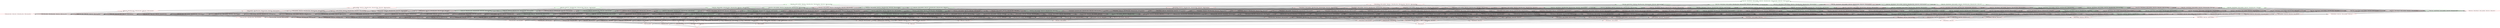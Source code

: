 digraph G {
splines="line"
rankdir=BT
"{'ltable_Time', 'ltable_Released', 'ltable_CopyRight', 'ltable_Price', 'ltable_Album_Name', 'ltable_Artist_Name', 'ltable_Genre', 'ltable_Song_Name'}" [shape=box];
"set()" [shape=box];
"set()" [color=red];
"set()" -> "{'ltable_Song_Name'}";
"set()" -> "{'ltable_Artist_Name'}";
"set()" -> "{'ltable_Album_Name'}";
"set()" -> "{'ltable_Genre'}";
"set()" -> "{'ltable_Price'}";
"set()" -> "{'ltable_CopyRight'}";
"set()" -> "{'ltable_Time'}";
"set()" -> "{'ltable_Released'}";
"{'ltable_Song_Name'}" [color=red];
"{'ltable_Song_Name'}" -> "{'ltable_Artist_Name', 'ltable_Song_Name'}";
"{'ltable_Song_Name'}" -> "{'ltable_Album_Name', 'ltable_Song_Name'}";
"{'ltable_Song_Name'}" -> "{'ltable_Genre', 'ltable_Song_Name'}";
"{'ltable_Song_Name'}" -> "{'ltable_Price', 'ltable_Song_Name'}";
"{'ltable_Song_Name'}" -> "{'ltable_CopyRight', 'ltable_Song_Name'}";
"{'ltable_Song_Name'}" -> "{'ltable_Time', 'ltable_Song_Name'}";
"{'ltable_Song_Name'}" -> "{'ltable_Released', 'ltable_Song_Name'}";
"{'ltable_Artist_Name'}" [color=red];
"{'ltable_Artist_Name'}" -> "{'ltable_Artist_Name', 'ltable_Song_Name'}";
"{'ltable_Artist_Name'}" -> "{'ltable_Artist_Name', 'ltable_Album_Name'}";
"{'ltable_Artist_Name'}" -> "{'ltable_Artist_Name', 'ltable_Genre'}";
"{'ltable_Artist_Name'}" -> "{'ltable_Artist_Name', 'ltable_Price'}";
"{'ltable_Artist_Name'}" -> "{'ltable_Artist_Name', 'ltable_CopyRight'}";
"{'ltable_Artist_Name'}" -> "{'ltable_Artist_Name', 'ltable_Time'}";
"{'ltable_Artist_Name'}" -> "{'ltable_Artist_Name', 'ltable_Released'}";
"{'ltable_Album_Name'}" [color=red];
"{'ltable_Album_Name'}" -> "{'ltable_Album_Name', 'ltable_Song_Name'}";
"{'ltable_Album_Name'}" -> "{'ltable_Artist_Name', 'ltable_Album_Name'}";
"{'ltable_Album_Name'}" -> "{'ltable_Genre', 'ltable_Album_Name'}";
"{'ltable_Album_Name'}" -> "{'ltable_Price', 'ltable_Album_Name'}";
"{'ltable_Album_Name'}" -> "{'ltable_CopyRight', 'ltable_Album_Name'}";
"{'ltable_Album_Name'}" -> "{'ltable_Time', 'ltable_Album_Name'}";
"{'ltable_Album_Name'}" -> "{'ltable_Released', 'ltable_Album_Name'}";
"{'ltable_Genre'}" [color=red];
"{'ltable_Genre'}" -> "{'ltable_Genre', 'ltable_Song_Name'}";
"{'ltable_Genre'}" -> "{'ltable_Artist_Name', 'ltable_Genre'}";
"{'ltable_Genre'}" -> "{'ltable_Genre', 'ltable_Album_Name'}";
"{'ltable_Genre'}" -> "{'ltable_Genre', 'ltable_Price'}";
"{'ltable_Genre'}" -> "{'ltable_CopyRight', 'ltable_Genre'}";
"{'ltable_Genre'}" -> "{'ltable_Time', 'ltable_Genre'}";
"{'ltable_Genre'}" -> "{'ltable_Released', 'ltable_Genre'}";
"{'ltable_Price'}" [color=red];
"{'ltable_Price'}" -> "{'ltable_Price', 'ltable_Song_Name'}";
"{'ltable_Price'}" -> "{'ltable_Artist_Name', 'ltable_Price'}";
"{'ltable_Price'}" -> "{'ltable_Price', 'ltable_Album_Name'}";
"{'ltable_Price'}" -> "{'ltable_Genre', 'ltable_Price'}";
"{'ltable_Price'}" -> "{'ltable_CopyRight', 'ltable_Price'}";
"{'ltable_Price'}" -> "{'ltable_Time', 'ltable_Price'}";
"{'ltable_Price'}" -> "{'ltable_Released', 'ltable_Price'}";
"{'ltable_CopyRight'}" [color=red];
"{'ltable_CopyRight'}" -> "{'ltable_CopyRight', 'ltable_Song_Name'}";
"{'ltable_CopyRight'}" -> "{'ltable_Artist_Name', 'ltable_CopyRight'}";
"{'ltable_CopyRight'}" -> "{'ltable_CopyRight', 'ltable_Album_Name'}";
"{'ltable_CopyRight'}" -> "{'ltable_CopyRight', 'ltable_Genre'}";
"{'ltable_CopyRight'}" -> "{'ltable_CopyRight', 'ltable_Price'}";
"{'ltable_CopyRight'}" -> "{'ltable_Time', 'ltable_CopyRight'}";
"{'ltable_CopyRight'}" -> "{'ltable_Released', 'ltable_CopyRight'}";
"{'ltable_Time'}" [color=red];
"{'ltable_Time'}" -> "{'ltable_Time', 'ltable_Song_Name'}";
"{'ltable_Time'}" -> "{'ltable_Artist_Name', 'ltable_Time'}";
"{'ltable_Time'}" -> "{'ltable_Time', 'ltable_Album_Name'}";
"{'ltable_Time'}" -> "{'ltable_Time', 'ltable_Genre'}";
"{'ltable_Time'}" -> "{'ltable_Time', 'ltable_Price'}";
"{'ltable_Time'}" -> "{'ltable_Time', 'ltable_CopyRight'}";
"{'ltable_Time'}" -> "{'ltable_Released', 'ltable_Time'}";
"{'ltable_Released'}" [color=red];
"{'ltable_Released'}" -> "{'ltable_Released', 'ltable_Song_Name'}";
"{'ltable_Released'}" -> "{'ltable_Artist_Name', 'ltable_Released'}";
"{'ltable_Released'}" -> "{'ltable_Released', 'ltable_Album_Name'}";
"{'ltable_Released'}" -> "{'ltable_Released', 'ltable_Genre'}";
"{'ltable_Released'}" -> "{'ltable_Released', 'ltable_Price'}";
"{'ltable_Released'}" -> "{'ltable_Released', 'ltable_CopyRight'}";
"{'ltable_Released'}" -> "{'ltable_Released', 'ltable_Time'}";
"{'ltable_Artist_Name', 'ltable_Song_Name'}" [color=red];
"{'ltable_Artist_Name', 'ltable_Song_Name'}" -> "{'ltable_Artist_Name', 'ltable_Album_Name', 'ltable_Song_Name'}";
"{'ltable_Artist_Name', 'ltable_Song_Name'}" -> "{'ltable_Artist_Name', 'ltable_Genre', 'ltable_Song_Name'}";
"{'ltable_Artist_Name', 'ltable_Song_Name'}" -> "{'ltable_Artist_Name', 'ltable_Price', 'ltable_Song_Name'}";
"{'ltable_Artist_Name', 'ltable_Song_Name'}" -> "{'ltable_Artist_Name', 'ltable_CopyRight', 'ltable_Song_Name'}";
"{'ltable_Artist_Name', 'ltable_Song_Name'}" -> "{'ltable_Artist_Name', 'ltable_Time', 'ltable_Song_Name'}";
"{'ltable_Artist_Name', 'ltable_Song_Name'}" -> "{'ltable_Artist_Name', 'ltable_Released', 'ltable_Song_Name'}";
"{'ltable_Album_Name', 'ltable_Song_Name'}" [color=red];
"{'ltable_Album_Name', 'ltable_Song_Name'}" -> "{'ltable_Artist_Name', 'ltable_Album_Name', 'ltable_Song_Name'}";
"{'ltable_Album_Name', 'ltable_Song_Name'}" -> "{'ltable_Genre', 'ltable_Album_Name', 'ltable_Song_Name'}";
"{'ltable_Album_Name', 'ltable_Song_Name'}" -> "{'ltable_Album_Name', 'ltable_Price', 'ltable_Song_Name'}";
"{'ltable_Album_Name', 'ltable_Song_Name'}" -> "{'ltable_CopyRight', 'ltable_Album_Name', 'ltable_Song_Name'}";
"{'ltable_Album_Name', 'ltable_Song_Name'}" -> "{'ltable_Time', 'ltable_Album_Name', 'ltable_Song_Name'}";
"{'ltable_Album_Name', 'ltable_Song_Name'}" -> "{'ltable_Released', 'ltable_Album_Name', 'ltable_Song_Name'}";
"{'ltable_Genre', 'ltable_Song_Name'}" [color=red];
"{'ltable_Genre', 'ltable_Song_Name'}" -> "{'ltable_Artist_Name', 'ltable_Genre', 'ltable_Song_Name'}";
"{'ltable_Genre', 'ltable_Song_Name'}" -> "{'ltable_Genre', 'ltable_Album_Name', 'ltable_Song_Name'}";
"{'ltable_Genre', 'ltable_Song_Name'}" -> "{'ltable_Genre', 'ltable_Price', 'ltable_Song_Name'}";
"{'ltable_Genre', 'ltable_Song_Name'}" -> "{'ltable_CopyRight', 'ltable_Genre', 'ltable_Song_Name'}";
"{'ltable_Genre', 'ltable_Song_Name'}" -> "{'ltable_Time', 'ltable_Genre', 'ltable_Song_Name'}";
"{'ltable_Genre', 'ltable_Song_Name'}" -> "{'ltable_Released', 'ltable_Genre', 'ltable_Song_Name'}";
"{'ltable_Price', 'ltable_Song_Name'}" [color=red];
"{'ltable_Price', 'ltable_Song_Name'}" -> "{'ltable_Artist_Name', 'ltable_Price', 'ltable_Song_Name'}";
"{'ltable_Price', 'ltable_Song_Name'}" -> "{'ltable_Album_Name', 'ltable_Price', 'ltable_Song_Name'}";
"{'ltable_Price', 'ltable_Song_Name'}" -> "{'ltable_Genre', 'ltable_Price', 'ltable_Song_Name'}";
"{'ltable_Price', 'ltable_Song_Name'}" -> "{'ltable_CopyRight', 'ltable_Price', 'ltable_Song_Name'}";
"{'ltable_Price', 'ltable_Song_Name'}" -> "{'ltable_Time', 'ltable_Price', 'ltable_Song_Name'}";
"{'ltable_Price', 'ltable_Song_Name'}" -> "{'ltable_Released', 'ltable_Price', 'ltable_Song_Name'}";
"{'ltable_CopyRight', 'ltable_Song_Name'}" [color=red];
"{'ltable_CopyRight', 'ltable_Song_Name'}" -> "{'ltable_Artist_Name', 'ltable_CopyRight', 'ltable_Song_Name'}";
"{'ltable_CopyRight', 'ltable_Song_Name'}" -> "{'ltable_CopyRight', 'ltable_Album_Name', 'ltable_Song_Name'}";
"{'ltable_CopyRight', 'ltable_Song_Name'}" -> "{'ltable_CopyRight', 'ltable_Genre', 'ltable_Song_Name'}";
"{'ltable_CopyRight', 'ltable_Song_Name'}" -> "{'ltable_CopyRight', 'ltable_Price', 'ltable_Song_Name'}";
"{'ltable_CopyRight', 'ltable_Song_Name'}" -> "{'ltable_Time', 'ltable_CopyRight', 'ltable_Song_Name'}";
"{'ltable_CopyRight', 'ltable_Song_Name'}" -> "{'ltable_Released', 'ltable_CopyRight', 'ltable_Song_Name'}";
"{'ltable_Time', 'ltable_Song_Name'}" [color=red];
"{'ltable_Time', 'ltable_Song_Name'}" -> "{'ltable_Artist_Name', 'ltable_Time', 'ltable_Song_Name'}";
"{'ltable_Time', 'ltable_Song_Name'}" -> "{'ltable_Time', 'ltable_Album_Name', 'ltable_Song_Name'}";
"{'ltable_Time', 'ltable_Song_Name'}" -> "{'ltable_Time', 'ltable_Genre', 'ltable_Song_Name'}";
"{'ltable_Time', 'ltable_Song_Name'}" -> "{'ltable_Time', 'ltable_Price', 'ltable_Song_Name'}";
"{'ltable_Time', 'ltable_Song_Name'}" -> "{'ltable_Time', 'ltable_CopyRight', 'ltable_Song_Name'}";
"{'ltable_Time', 'ltable_Song_Name'}" -> "{'ltable_Released', 'ltable_Time', 'ltable_Song_Name'}";
"{'ltable_Released', 'ltable_Song_Name'}" [color=red];
"{'ltable_Released', 'ltable_Song_Name'}" -> "{'ltable_Artist_Name', 'ltable_Released', 'ltable_Song_Name'}";
"{'ltable_Released', 'ltable_Song_Name'}" -> "{'ltable_Released', 'ltable_Album_Name', 'ltable_Song_Name'}";
"{'ltable_Released', 'ltable_Song_Name'}" -> "{'ltable_Released', 'ltable_Genre', 'ltable_Song_Name'}";
"{'ltable_Released', 'ltable_Song_Name'}" -> "{'ltable_Released', 'ltable_Price', 'ltable_Song_Name'}";
"{'ltable_Released', 'ltable_Song_Name'}" -> "{'ltable_Released', 'ltable_CopyRight', 'ltable_Song_Name'}";
"{'ltable_Released', 'ltable_Song_Name'}" -> "{'ltable_Released', 'ltable_Time', 'ltable_Song_Name'}";
"{'ltable_Artist_Name', 'ltable_Album_Name'}" [color=red];
"{'ltable_Artist_Name', 'ltable_Album_Name'}" -> "{'ltable_Artist_Name', 'ltable_Album_Name', 'ltable_Song_Name'}";
"{'ltable_Artist_Name', 'ltable_Album_Name'}" -> "{'ltable_Artist_Name', 'ltable_Genre', 'ltable_Album_Name'}";
"{'ltable_Artist_Name', 'ltable_Album_Name'}" -> "{'ltable_Artist_Name', 'ltable_Price', 'ltable_Album_Name'}";
"{'ltable_Artist_Name', 'ltable_Album_Name'}" -> "{'ltable_Artist_Name', 'ltable_CopyRight', 'ltable_Album_Name'}";
"{'ltable_Artist_Name', 'ltable_Album_Name'}" -> "{'ltable_Artist_Name', 'ltable_Time', 'ltable_Album_Name'}";
"{'ltable_Artist_Name', 'ltable_Album_Name'}" -> "{'ltable_Artist_Name', 'ltable_Released', 'ltable_Album_Name'}";
"{'ltable_Artist_Name', 'ltable_Genre'}" [color=red];
"{'ltable_Artist_Name', 'ltable_Genre'}" -> "{'ltable_Artist_Name', 'ltable_Genre', 'ltable_Song_Name'}";
"{'ltable_Artist_Name', 'ltable_Genre'}" -> "{'ltable_Artist_Name', 'ltable_Genre', 'ltable_Album_Name'}";
"{'ltable_Artist_Name', 'ltable_Genre'}" -> "{'ltable_Artist_Name', 'ltable_Genre', 'ltable_Price'}";
"{'ltable_Artist_Name', 'ltable_Genre'}" -> "{'ltable_Artist_Name', 'ltable_CopyRight', 'ltable_Genre'}";
"{'ltable_Artist_Name', 'ltable_Genre'}" -> "{'ltable_Artist_Name', 'ltable_Time', 'ltable_Genre'}";
"{'ltable_Artist_Name', 'ltable_Genre'}" -> "{'ltable_Artist_Name', 'ltable_Genre', 'ltable_Released'}";
"{'ltable_Artist_Name', 'ltable_Price'}" [color=red];
"{'ltable_Artist_Name', 'ltable_Price'}" -> "{'ltable_Artist_Name', 'ltable_Price', 'ltable_Song_Name'}";
"{'ltable_Artist_Name', 'ltable_Price'}" -> "{'ltable_Artist_Name', 'ltable_Price', 'ltable_Album_Name'}";
"{'ltable_Artist_Name', 'ltable_Price'}" -> "{'ltable_Artist_Name', 'ltable_Genre', 'ltable_Price'}";
"{'ltable_Artist_Name', 'ltable_Price'}" -> "{'ltable_Artist_Name', 'ltable_CopyRight', 'ltable_Price'}";
"{'ltable_Artist_Name', 'ltable_Price'}" -> "{'ltable_Artist_Name', 'ltable_Time', 'ltable_Price'}";
"{'ltable_Artist_Name', 'ltable_Price'}" -> "{'ltable_Artist_Name', 'ltable_Released', 'ltable_Price'}";
"{'ltable_Artist_Name', 'ltable_CopyRight'}" [color=red];
"{'ltable_Artist_Name', 'ltable_CopyRight'}" -> "{'ltable_Artist_Name', 'ltable_CopyRight', 'ltable_Song_Name'}";
"{'ltable_Artist_Name', 'ltable_CopyRight'}" -> "{'ltable_Artist_Name', 'ltable_CopyRight', 'ltable_Album_Name'}";
"{'ltable_Artist_Name', 'ltable_CopyRight'}" -> "{'ltable_Artist_Name', 'ltable_CopyRight', 'ltable_Genre'}";
"{'ltable_Artist_Name', 'ltable_CopyRight'}" -> "{'ltable_Artist_Name', 'ltable_CopyRight', 'ltable_Price'}";
"{'ltable_Artist_Name', 'ltable_CopyRight'}" -> "{'ltable_Artist_Name', 'ltable_Time', 'ltable_CopyRight'}";
"{'ltable_Artist_Name', 'ltable_CopyRight'}" -> "{'ltable_Artist_Name', 'ltable_CopyRight', 'ltable_Released'}";
"{'ltable_Artist_Name', 'ltable_Time'}" [color=red];
"{'ltable_Artist_Name', 'ltable_Time'}" -> "{'ltable_Artist_Name', 'ltable_Time', 'ltable_Song_Name'}";
"{'ltable_Artist_Name', 'ltable_Time'}" -> "{'ltable_Artist_Name', 'ltable_Time', 'ltable_Album_Name'}";
"{'ltable_Artist_Name', 'ltable_Time'}" -> "{'ltable_Artist_Name', 'ltable_Time', 'ltable_Genre'}";
"{'ltable_Artist_Name', 'ltable_Time'}" -> "{'ltable_Artist_Name', 'ltable_Time', 'ltable_Price'}";
"{'ltable_Artist_Name', 'ltable_Time'}" -> "{'ltable_Artist_Name', 'ltable_Time', 'ltable_CopyRight'}";
"{'ltable_Artist_Name', 'ltable_Time'}" -> "{'ltable_Artist_Name', 'ltable_Time', 'ltable_Released'}";
"{'ltable_Artist_Name', 'ltable_Released'}" [color=red];
"{'ltable_Artist_Name', 'ltable_Released'}" -> "{'ltable_Artist_Name', 'ltable_Released', 'ltable_Song_Name'}";
"{'ltable_Artist_Name', 'ltable_Released'}" -> "{'ltable_Artist_Name', 'ltable_Released', 'ltable_Album_Name'}";
"{'ltable_Artist_Name', 'ltable_Released'}" -> "{'ltable_Artist_Name', 'ltable_Genre', 'ltable_Released'}";
"{'ltable_Artist_Name', 'ltable_Released'}" -> "{'ltable_Artist_Name', 'ltable_Released', 'ltable_Price'}";
"{'ltable_Artist_Name', 'ltable_Released'}" -> "{'ltable_Artist_Name', 'ltable_CopyRight', 'ltable_Released'}";
"{'ltable_Artist_Name', 'ltable_Released'}" -> "{'ltable_Artist_Name', 'ltable_Time', 'ltable_Released'}";
"{'ltable_Genre', 'ltable_Album_Name'}" [color=red];
"{'ltable_Genre', 'ltable_Album_Name'}" -> "{'ltable_Genre', 'ltable_Album_Name', 'ltable_Song_Name'}";
"{'ltable_Genre', 'ltable_Album_Name'}" -> "{'ltable_Artist_Name', 'ltable_Genre', 'ltable_Album_Name'}";
"{'ltable_Genre', 'ltable_Album_Name'}" -> "{'ltable_Genre', 'ltable_Price', 'ltable_Album_Name'}";
"{'ltable_Genre', 'ltable_Album_Name'}" -> "{'ltable_CopyRight', 'ltable_Genre', 'ltable_Album_Name'}";
"{'ltable_Genre', 'ltable_Album_Name'}" -> "{'ltable_Time', 'ltable_Genre', 'ltable_Album_Name'}";
"{'ltable_Genre', 'ltable_Album_Name'}" -> "{'ltable_Released', 'ltable_Genre', 'ltable_Album_Name'}";
"{'ltable_Price', 'ltable_Album_Name'}" [color=red];
"{'ltable_Price', 'ltable_Album_Name'}" -> "{'ltable_Album_Name', 'ltable_Price', 'ltable_Song_Name'}";
"{'ltable_Price', 'ltable_Album_Name'}" -> "{'ltable_Artist_Name', 'ltable_Price', 'ltable_Album_Name'}";
"{'ltable_Price', 'ltable_Album_Name'}" -> "{'ltable_Genre', 'ltable_Price', 'ltable_Album_Name'}";
"{'ltable_Price', 'ltable_Album_Name'}" -> "{'ltable_CopyRight', 'ltable_Price', 'ltable_Album_Name'}";
"{'ltable_Price', 'ltable_Album_Name'}" -> "{'ltable_Time', 'ltable_Price', 'ltable_Album_Name'}";
"{'ltable_Price', 'ltable_Album_Name'}" -> "{'ltable_Released', 'ltable_Price', 'ltable_Album_Name'}";
"{'ltable_CopyRight', 'ltable_Album_Name'}" [color=red];
"{'ltable_CopyRight', 'ltable_Album_Name'}" -> "{'ltable_CopyRight', 'ltable_Album_Name', 'ltable_Song_Name'}";
"{'ltable_CopyRight', 'ltable_Album_Name'}" -> "{'ltable_Artist_Name', 'ltable_CopyRight', 'ltable_Album_Name'}";
"{'ltable_CopyRight', 'ltable_Album_Name'}" -> "{'ltable_CopyRight', 'ltable_Genre', 'ltable_Album_Name'}";
"{'ltable_CopyRight', 'ltable_Album_Name'}" -> "{'ltable_CopyRight', 'ltable_Price', 'ltable_Album_Name'}";
"{'ltable_CopyRight', 'ltable_Album_Name'}" -> "{'ltable_Time', 'ltable_CopyRight', 'ltable_Album_Name'}";
"{'ltable_CopyRight', 'ltable_Album_Name'}" -> "{'ltable_Released', 'ltable_CopyRight', 'ltable_Album_Name'}";
"{'ltable_Time', 'ltable_Album_Name'}" [color=red];
"{'ltable_Time', 'ltable_Album_Name'}" -> "{'ltable_Time', 'ltable_Album_Name', 'ltable_Song_Name'}";
"{'ltable_Time', 'ltable_Album_Name'}" -> "{'ltable_Artist_Name', 'ltable_Time', 'ltable_Album_Name'}";
"{'ltable_Time', 'ltable_Album_Name'}" -> "{'ltable_Time', 'ltable_Genre', 'ltable_Album_Name'}";
"{'ltable_Time', 'ltable_Album_Name'}" -> "{'ltable_Time', 'ltable_Price', 'ltable_Album_Name'}";
"{'ltable_Time', 'ltable_Album_Name'}" -> "{'ltable_Time', 'ltable_CopyRight', 'ltable_Album_Name'}";
"{'ltable_Time', 'ltable_Album_Name'}" -> "{'ltable_Released', 'ltable_Time', 'ltable_Album_Name'}";
"{'ltable_Released', 'ltable_Album_Name'}" [color=red];
"{'ltable_Released', 'ltable_Album_Name'}" -> "{'ltable_Released', 'ltable_Album_Name', 'ltable_Song_Name'}";
"{'ltable_Released', 'ltable_Album_Name'}" -> "{'ltable_Artist_Name', 'ltable_Released', 'ltable_Album_Name'}";
"{'ltable_Released', 'ltable_Album_Name'}" -> "{'ltable_Released', 'ltable_Genre', 'ltable_Album_Name'}";
"{'ltable_Released', 'ltable_Album_Name'}" -> "{'ltable_Released', 'ltable_Price', 'ltable_Album_Name'}";
"{'ltable_Released', 'ltable_Album_Name'}" -> "{'ltable_Released', 'ltable_CopyRight', 'ltable_Album_Name'}";
"{'ltable_Released', 'ltable_Album_Name'}" -> "{'ltable_Released', 'ltable_Time', 'ltable_Album_Name'}";
"{'ltable_Genre', 'ltable_Price'}" [color=red];
"{'ltable_Genre', 'ltable_Price'}" -> "{'ltable_Genre', 'ltable_Price', 'ltable_Song_Name'}";
"{'ltable_Genre', 'ltable_Price'}" -> "{'ltable_Artist_Name', 'ltable_Genre', 'ltable_Price'}";
"{'ltable_Genre', 'ltable_Price'}" -> "{'ltable_Genre', 'ltable_Price', 'ltable_Album_Name'}";
"{'ltable_Genre', 'ltable_Price'}" -> "{'ltable_CopyRight', 'ltable_Genre', 'ltable_Price'}";
"{'ltable_Genre', 'ltable_Price'}" -> "{'ltable_Time', 'ltable_Genre', 'ltable_Price'}";
"{'ltable_Genre', 'ltable_Price'}" -> "{'ltable_Released', 'ltable_Genre', 'ltable_Price'}";
"{'ltable_CopyRight', 'ltable_Genre'}" [color=red];
"{'ltable_CopyRight', 'ltable_Genre'}" -> "{'ltable_CopyRight', 'ltable_Genre', 'ltable_Song_Name'}";
"{'ltable_CopyRight', 'ltable_Genre'}" -> "{'ltable_Artist_Name', 'ltable_CopyRight', 'ltable_Genre'}";
"{'ltable_CopyRight', 'ltable_Genre'}" -> "{'ltable_CopyRight', 'ltable_Genre', 'ltable_Album_Name'}";
"{'ltable_CopyRight', 'ltable_Genre'}" -> "{'ltable_CopyRight', 'ltable_Genre', 'ltable_Price'}";
"{'ltable_CopyRight', 'ltable_Genre'}" -> "{'ltable_CopyRight', 'ltable_Time', 'ltable_Genre'}";
"{'ltable_CopyRight', 'ltable_Genre'}" -> "{'ltable_CopyRight', 'ltable_Genre', 'ltable_Released'}";
"{'ltable_Time', 'ltable_Genre'}" [color=red];
"{'ltable_Time', 'ltable_Genre'}" -> "{'ltable_Time', 'ltable_Genre', 'ltable_Song_Name'}";
"{'ltable_Time', 'ltable_Genre'}" -> "{'ltable_Artist_Name', 'ltable_Time', 'ltable_Genre'}";
"{'ltable_Time', 'ltable_Genre'}" -> "{'ltable_Time', 'ltable_Genre', 'ltable_Album_Name'}";
"{'ltable_Time', 'ltable_Genre'}" -> "{'ltable_Time', 'ltable_Genre', 'ltable_Price'}";
"{'ltable_Time', 'ltable_Genre'}" -> "{'ltable_CopyRight', 'ltable_Time', 'ltable_Genre'}";
"{'ltable_Time', 'ltable_Genre'}" -> "{'ltable_Released', 'ltable_Time', 'ltable_Genre'}";
"{'ltable_Released', 'ltable_Genre'}" [color=red];
"{'ltable_Released', 'ltable_Genre'}" -> "{'ltable_Released', 'ltable_Genre', 'ltable_Song_Name'}";
"{'ltable_Released', 'ltable_Genre'}" -> "{'ltable_Artist_Name', 'ltable_Genre', 'ltable_Released'}";
"{'ltable_Released', 'ltable_Genre'}" -> "{'ltable_Released', 'ltable_Genre', 'ltable_Album_Name'}";
"{'ltable_Released', 'ltable_Genre'}" -> "{'ltable_Released', 'ltable_Genre', 'ltable_Price'}";
"{'ltable_Released', 'ltable_Genre'}" -> "{'ltable_CopyRight', 'ltable_Genre', 'ltable_Released'}";
"{'ltable_Released', 'ltable_Genre'}" -> "{'ltable_Released', 'ltable_Time', 'ltable_Genre'}";
"{'ltable_CopyRight', 'ltable_Price'}" [color=red];
"{'ltable_CopyRight', 'ltable_Price'}" -> "{'ltable_CopyRight', 'ltable_Price', 'ltable_Song_Name'}";
"{'ltable_CopyRight', 'ltable_Price'}" -> "{'ltable_Artist_Name', 'ltable_CopyRight', 'ltable_Price'}";
"{'ltable_CopyRight', 'ltable_Price'}" -> "{'ltable_CopyRight', 'ltable_Price', 'ltable_Album_Name'}";
"{'ltable_CopyRight', 'ltable_Price'}" -> "{'ltable_CopyRight', 'ltable_Genre', 'ltable_Price'}";
"{'ltable_CopyRight', 'ltable_Price'}" -> "{'ltable_Time', 'ltable_CopyRight', 'ltable_Price'}";
"{'ltable_CopyRight', 'ltable_Price'}" -> "{'ltable_Released', 'ltable_CopyRight', 'ltable_Price'}";
"{'ltable_Time', 'ltable_Price'}" [color=red];
"{'ltable_Time', 'ltable_Price'}" -> "{'ltable_Time', 'ltable_Price', 'ltable_Song_Name'}";
"{'ltable_Time', 'ltable_Price'}" -> "{'ltable_Artist_Name', 'ltable_Time', 'ltable_Price'}";
"{'ltable_Time', 'ltable_Price'}" -> "{'ltable_Time', 'ltable_Price', 'ltable_Album_Name'}";
"{'ltable_Time', 'ltable_Price'}" -> "{'ltable_Time', 'ltable_Genre', 'ltable_Price'}";
"{'ltable_Time', 'ltable_Price'}" -> "{'ltable_Time', 'ltable_CopyRight', 'ltable_Price'}";
"{'ltable_Time', 'ltable_Price'}" -> "{'ltable_Released', 'ltable_Time', 'ltable_Price'}";
"{'ltable_Released', 'ltable_Price'}" [color=red];
"{'ltable_Released', 'ltable_Price'}" -> "{'ltable_Released', 'ltable_Price', 'ltable_Song_Name'}";
"{'ltable_Released', 'ltable_Price'}" -> "{'ltable_Artist_Name', 'ltable_Released', 'ltable_Price'}";
"{'ltable_Released', 'ltable_Price'}" -> "{'ltable_Released', 'ltable_Price', 'ltable_Album_Name'}";
"{'ltable_Released', 'ltable_Price'}" -> "{'ltable_Released', 'ltable_Genre', 'ltable_Price'}";
"{'ltable_Released', 'ltable_Price'}" -> "{'ltable_Released', 'ltable_CopyRight', 'ltable_Price'}";
"{'ltable_Released', 'ltable_Price'}" -> "{'ltable_Released', 'ltable_Time', 'ltable_Price'}";
"{'ltable_Time', 'ltable_CopyRight'}" [color=red];
"{'ltable_Time', 'ltable_CopyRight'}" -> "{'ltable_Time', 'ltable_CopyRight', 'ltable_Song_Name'}";
"{'ltable_Time', 'ltable_CopyRight'}" -> "{'ltable_Artist_Name', 'ltable_Time', 'ltable_CopyRight'}";
"{'ltable_Time', 'ltable_CopyRight'}" -> "{'ltable_Time', 'ltable_CopyRight', 'ltable_Album_Name'}";
"{'ltable_Time', 'ltable_CopyRight'}" -> "{'ltable_CopyRight', 'ltable_Time', 'ltable_Genre'}";
"{'ltable_Time', 'ltable_CopyRight'}" -> "{'ltable_Time', 'ltable_CopyRight', 'ltable_Price'}";
"{'ltable_Time', 'ltable_CopyRight'}" -> "{'ltable_Released', 'ltable_Time', 'ltable_CopyRight'}";
"{'ltable_Released', 'ltable_CopyRight'}" [color=red];
"{'ltable_Released', 'ltable_CopyRight'}" -> "{'ltable_Released', 'ltable_CopyRight', 'ltable_Song_Name'}";
"{'ltable_Released', 'ltable_CopyRight'}" -> "{'ltable_Artist_Name', 'ltable_CopyRight', 'ltable_Released'}";
"{'ltable_Released', 'ltable_CopyRight'}" -> "{'ltable_Released', 'ltable_CopyRight', 'ltable_Album_Name'}";
"{'ltable_Released', 'ltable_CopyRight'}" -> "{'ltable_CopyRight', 'ltable_Genre', 'ltable_Released'}";
"{'ltable_Released', 'ltable_CopyRight'}" -> "{'ltable_Released', 'ltable_CopyRight', 'ltable_Price'}";
"{'ltable_Released', 'ltable_CopyRight'}" -> "{'ltable_Released', 'ltable_Time', 'ltable_CopyRight'}";
"{'ltable_Released', 'ltable_Time'}" [color=red];
"{'ltable_Released', 'ltable_Time'}" -> "{'ltable_Released', 'ltable_Time', 'ltable_Song_Name'}";
"{'ltable_Released', 'ltable_Time'}" -> "{'ltable_Artist_Name', 'ltable_Time', 'ltable_Released'}";
"{'ltable_Released', 'ltable_Time'}" -> "{'ltable_Released', 'ltable_Time', 'ltable_Album_Name'}";
"{'ltable_Released', 'ltable_Time'}" -> "{'ltable_Released', 'ltable_Time', 'ltable_Genre'}";
"{'ltable_Released', 'ltable_Time'}" -> "{'ltable_Released', 'ltable_Time', 'ltable_Price'}";
"{'ltable_Released', 'ltable_Time'}" -> "{'ltable_Released', 'ltable_Time', 'ltable_CopyRight'}";
"{'ltable_Artist_Name', 'ltable_Album_Name', 'ltable_Song_Name'}" [color=red];
"{'ltable_Artist_Name', 'ltable_Album_Name', 'ltable_Song_Name'}" -> "{'ltable_Artist_Name', 'ltable_Genre', 'ltable_Album_Name', 'ltable_Song_Name'}";
"{'ltable_Artist_Name', 'ltable_Album_Name', 'ltable_Song_Name'}" -> "{'ltable_Artist_Name', 'ltable_Album_Name', 'ltable_Price', 'ltable_Song_Name'}";
"{'ltable_Artist_Name', 'ltable_Album_Name', 'ltable_Song_Name'}" -> "{'ltable_Artist_Name', 'ltable_CopyRight', 'ltable_Album_Name', 'ltable_Song_Name'}";
"{'ltable_Artist_Name', 'ltable_Album_Name', 'ltable_Song_Name'}" -> "{'ltable_Artist_Name', 'ltable_Time', 'ltable_Album_Name', 'ltable_Song_Name'}";
"{'ltable_Artist_Name', 'ltable_Album_Name', 'ltable_Song_Name'}" -> "{'ltable_Artist_Name', 'ltable_Album_Name', 'ltable_Released', 'ltable_Song_Name'}";
"{'ltable_Artist_Name', 'ltable_Genre', 'ltable_Song_Name'}" [color=red];
"{'ltable_Artist_Name', 'ltable_Genre', 'ltable_Song_Name'}" -> "{'ltable_Artist_Name', 'ltable_Genre', 'ltable_Album_Name', 'ltable_Song_Name'}";
"{'ltable_Artist_Name', 'ltable_Genre', 'ltable_Song_Name'}" -> "{'ltable_Artist_Name', 'ltable_Genre', 'ltable_Price', 'ltable_Song_Name'}";
"{'ltable_Artist_Name', 'ltable_Genre', 'ltable_Song_Name'}" -> "{'ltable_Artist_Name', 'ltable_CopyRight', 'ltable_Genre', 'ltable_Song_Name'}";
"{'ltable_Artist_Name', 'ltable_Genre', 'ltable_Song_Name'}" -> "{'ltable_Artist_Name', 'ltable_Time', 'ltable_Genre', 'ltable_Song_Name'}";
"{'ltable_Artist_Name', 'ltable_Genre', 'ltable_Song_Name'}" -> "{'ltable_Artist_Name', 'ltable_Genre', 'ltable_Released', 'ltable_Song_Name'}";
"{'ltable_Artist_Name', 'ltable_Price', 'ltable_Song_Name'}" [color=red];
"{'ltable_Artist_Name', 'ltable_Price', 'ltable_Song_Name'}" -> "{'ltable_Artist_Name', 'ltable_Album_Name', 'ltable_Price', 'ltable_Song_Name'}";
"{'ltable_Artist_Name', 'ltable_Price', 'ltable_Song_Name'}" -> "{'ltable_Artist_Name', 'ltable_Genre', 'ltable_Price', 'ltable_Song_Name'}";
"{'ltable_Artist_Name', 'ltable_Price', 'ltable_Song_Name'}" -> "{'ltable_Artist_Name', 'ltable_CopyRight', 'ltable_Price', 'ltable_Song_Name'}";
"{'ltable_Artist_Name', 'ltable_Price', 'ltable_Song_Name'}" -> "{'ltable_Artist_Name', 'ltable_Time', 'ltable_Price', 'ltable_Song_Name'}";
"{'ltable_Artist_Name', 'ltable_Price', 'ltable_Song_Name'}" -> "{'ltable_Artist_Name', 'ltable_Released', 'ltable_Price', 'ltable_Song_Name'}";
"{'ltable_Artist_Name', 'ltable_CopyRight', 'ltable_Song_Name'}" [color=red];
"{'ltable_Artist_Name', 'ltable_CopyRight', 'ltable_Song_Name'}" -> "{'ltable_Artist_Name', 'ltable_CopyRight', 'ltable_Album_Name', 'ltable_Song_Name'}";
"{'ltable_Artist_Name', 'ltable_CopyRight', 'ltable_Song_Name'}" -> "{'ltable_Artist_Name', 'ltable_CopyRight', 'ltable_Genre', 'ltable_Song_Name'}";
"{'ltable_Artist_Name', 'ltable_CopyRight', 'ltable_Song_Name'}" -> "{'ltable_Artist_Name', 'ltable_CopyRight', 'ltable_Price', 'ltable_Song_Name'}";
"{'ltable_Artist_Name', 'ltable_CopyRight', 'ltable_Song_Name'}" -> "{'ltable_Artist_Name', 'ltable_Time', 'ltable_CopyRight', 'ltable_Song_Name'}";
"{'ltable_Artist_Name', 'ltable_CopyRight', 'ltable_Song_Name'}" -> "{'ltable_Artist_Name', 'ltable_CopyRight', 'ltable_Released', 'ltable_Song_Name'}";
"{'ltable_Artist_Name', 'ltable_Time', 'ltable_Song_Name'}" [color=red];
"{'ltable_Artist_Name', 'ltable_Time', 'ltable_Song_Name'}" -> "{'ltable_Artist_Name', 'ltable_Time', 'ltable_Album_Name', 'ltable_Song_Name'}";
"{'ltable_Artist_Name', 'ltable_Time', 'ltable_Song_Name'}" -> "{'ltable_Artist_Name', 'ltable_Time', 'ltable_Genre', 'ltable_Song_Name'}";
"{'ltable_Artist_Name', 'ltable_Time', 'ltable_Song_Name'}" -> "{'ltable_Artist_Name', 'ltable_Time', 'ltable_Price', 'ltable_Song_Name'}";
"{'ltable_Artist_Name', 'ltable_Time', 'ltable_Song_Name'}" -> "{'ltable_Artist_Name', 'ltable_Time', 'ltable_CopyRight', 'ltable_Song_Name'}";
"{'ltable_Artist_Name', 'ltable_Time', 'ltable_Song_Name'}" -> "{'ltable_Artist_Name', 'ltable_Time', 'ltable_Released', 'ltable_Song_Name'}";
"{'ltable_Artist_Name', 'ltable_Released', 'ltable_Song_Name'}" [color=red];
"{'ltable_Artist_Name', 'ltable_Released', 'ltable_Song_Name'}" -> "{'ltable_Artist_Name', 'ltable_Album_Name', 'ltable_Released', 'ltable_Song_Name'}";
"{'ltable_Artist_Name', 'ltable_Released', 'ltable_Song_Name'}" -> "{'ltable_Artist_Name', 'ltable_Genre', 'ltable_Released', 'ltable_Song_Name'}";
"{'ltable_Artist_Name', 'ltable_Released', 'ltable_Song_Name'}" -> "{'ltable_Artist_Name', 'ltable_Released', 'ltable_Price', 'ltable_Song_Name'}";
"{'ltable_Artist_Name', 'ltable_Released', 'ltable_Song_Name'}" -> "{'ltable_Artist_Name', 'ltable_CopyRight', 'ltable_Released', 'ltable_Song_Name'}";
"{'ltable_Artist_Name', 'ltable_Released', 'ltable_Song_Name'}" -> "{'ltable_Artist_Name', 'ltable_Time', 'ltable_Released', 'ltable_Song_Name'}";
"{'ltable_Genre', 'ltable_Album_Name', 'ltable_Song_Name'}" [color=red];
"{'ltable_Genre', 'ltable_Album_Name', 'ltable_Song_Name'}" -> "{'ltable_Artist_Name', 'ltable_Genre', 'ltable_Album_Name', 'ltable_Song_Name'}";
"{'ltable_Genre', 'ltable_Album_Name', 'ltable_Song_Name'}" -> "{'ltable_Genre', 'ltable_Album_Name', 'ltable_Price', 'ltable_Song_Name'}";
"{'ltable_Genre', 'ltable_Album_Name', 'ltable_Song_Name'}" -> "{'ltable_CopyRight', 'ltable_Genre', 'ltable_Album_Name', 'ltable_Song_Name'}";
"{'ltable_Genre', 'ltable_Album_Name', 'ltable_Song_Name'}" -> "{'ltable_Time', 'ltable_Genre', 'ltable_Album_Name', 'ltable_Song_Name'}";
"{'ltable_Genre', 'ltable_Album_Name', 'ltable_Song_Name'}" -> "{'ltable_Released', 'ltable_Genre', 'ltable_Album_Name', 'ltable_Song_Name'}";
"{'ltable_Album_Name', 'ltable_Price', 'ltable_Song_Name'}" [color=red];
"{'ltable_Album_Name', 'ltable_Price', 'ltable_Song_Name'}" -> "{'ltable_Artist_Name', 'ltable_Album_Name', 'ltable_Price', 'ltable_Song_Name'}";
"{'ltable_Album_Name', 'ltable_Price', 'ltable_Song_Name'}" -> "{'ltable_Genre', 'ltable_Album_Name', 'ltable_Price', 'ltable_Song_Name'}";
"{'ltable_Album_Name', 'ltable_Price', 'ltable_Song_Name'}" -> "{'ltable_CopyRight', 'ltable_Album_Name', 'ltable_Price', 'ltable_Song_Name'}";
"{'ltable_Album_Name', 'ltable_Price', 'ltable_Song_Name'}" -> "{'ltable_Time', 'ltable_Album_Name', 'ltable_Price', 'ltable_Song_Name'}";
"{'ltable_Album_Name', 'ltable_Price', 'ltable_Song_Name'}" -> "{'ltable_Released', 'ltable_Album_Name', 'ltable_Price', 'ltable_Song_Name'}";
"{'ltable_CopyRight', 'ltable_Album_Name', 'ltable_Song_Name'}" [color=red];
"{'ltable_CopyRight', 'ltable_Album_Name', 'ltable_Song_Name'}" -> "{'ltable_Artist_Name', 'ltable_CopyRight', 'ltable_Album_Name', 'ltable_Song_Name'}";
"{'ltable_CopyRight', 'ltable_Album_Name', 'ltable_Song_Name'}" -> "{'ltable_CopyRight', 'ltable_Genre', 'ltable_Album_Name', 'ltable_Song_Name'}";
"{'ltable_CopyRight', 'ltable_Album_Name', 'ltable_Song_Name'}" -> "{'ltable_CopyRight', 'ltable_Album_Name', 'ltable_Price', 'ltable_Song_Name'}";
"{'ltable_CopyRight', 'ltable_Album_Name', 'ltable_Song_Name'}" -> "{'ltable_Time', 'ltable_CopyRight', 'ltable_Album_Name', 'ltable_Song_Name'}";
"{'ltable_CopyRight', 'ltable_Album_Name', 'ltable_Song_Name'}" -> "{'ltable_Released', 'ltable_CopyRight', 'ltable_Album_Name', 'ltable_Song_Name'}";
"{'ltable_Time', 'ltable_Album_Name', 'ltable_Song_Name'}" [color=green];
"{'ltable_Time', 'ltable_Album_Name', 'ltable_Song_Name'}" -> "{'ltable_Artist_Name', 'ltable_Time', 'ltable_Album_Name', 'ltable_Song_Name'}";
"{'ltable_Time', 'ltable_Album_Name', 'ltable_Song_Name'}" -> "{'ltable_Time', 'ltable_Genre', 'ltable_Album_Name', 'ltable_Song_Name'}";
"{'ltable_Time', 'ltable_Album_Name', 'ltable_Song_Name'}" -> "{'ltable_Time', 'ltable_Album_Name', 'ltable_Price', 'ltable_Song_Name'}";
"{'ltable_Time', 'ltable_Album_Name', 'ltable_Song_Name'}" -> "{'ltable_Time', 'ltable_CopyRight', 'ltable_Album_Name', 'ltable_Song_Name'}";
"{'ltable_Time', 'ltable_Album_Name', 'ltable_Song_Name'}" -> "{'ltable_Released', 'ltable_Time', 'ltable_Album_Name', 'ltable_Song_Name'}";
"{'ltable_Released', 'ltable_Album_Name', 'ltable_Song_Name'}" [color=red];
"{'ltable_Released', 'ltable_Album_Name', 'ltable_Song_Name'}" -> "{'ltable_Artist_Name', 'ltable_Album_Name', 'ltable_Released', 'ltable_Song_Name'}";
"{'ltable_Released', 'ltable_Album_Name', 'ltable_Song_Name'}" -> "{'ltable_Released', 'ltable_Genre', 'ltable_Album_Name', 'ltable_Song_Name'}";
"{'ltable_Released', 'ltable_Album_Name', 'ltable_Song_Name'}" -> "{'ltable_Released', 'ltable_Album_Name', 'ltable_Price', 'ltable_Song_Name'}";
"{'ltable_Released', 'ltable_Album_Name', 'ltable_Song_Name'}" -> "{'ltable_Released', 'ltable_CopyRight', 'ltable_Album_Name', 'ltable_Song_Name'}";
"{'ltable_Released', 'ltable_Album_Name', 'ltable_Song_Name'}" -> "{'ltable_Released', 'ltable_Time', 'ltable_Album_Name', 'ltable_Song_Name'}";
"{'ltable_Genre', 'ltable_Price', 'ltable_Song_Name'}" [color=red];
"{'ltable_Genre', 'ltable_Price', 'ltable_Song_Name'}" -> "{'ltable_Artist_Name', 'ltable_Genre', 'ltable_Price', 'ltable_Song_Name'}";
"{'ltable_Genre', 'ltable_Price', 'ltable_Song_Name'}" -> "{'ltable_Genre', 'ltable_Album_Name', 'ltable_Price', 'ltable_Song_Name'}";
"{'ltable_Genre', 'ltable_Price', 'ltable_Song_Name'}" -> "{'ltable_CopyRight', 'ltable_Genre', 'ltable_Price', 'ltable_Song_Name'}";
"{'ltable_Genre', 'ltable_Price', 'ltable_Song_Name'}" -> "{'ltable_Time', 'ltable_Genre', 'ltable_Price', 'ltable_Song_Name'}";
"{'ltable_Genre', 'ltable_Price', 'ltable_Song_Name'}" -> "{'ltable_Released', 'ltable_Genre', 'ltable_Price', 'ltable_Song_Name'}";
"{'ltable_CopyRight', 'ltable_Genre', 'ltable_Song_Name'}" [color=red];
"{'ltable_CopyRight', 'ltable_Genre', 'ltable_Song_Name'}" -> "{'ltable_Artist_Name', 'ltable_CopyRight', 'ltable_Genre', 'ltable_Song_Name'}";
"{'ltable_CopyRight', 'ltable_Genre', 'ltable_Song_Name'}" -> "{'ltable_CopyRight', 'ltable_Genre', 'ltable_Album_Name', 'ltable_Song_Name'}";
"{'ltable_CopyRight', 'ltable_Genre', 'ltable_Song_Name'}" -> "{'ltable_CopyRight', 'ltable_Genre', 'ltable_Price', 'ltable_Song_Name'}";
"{'ltable_CopyRight', 'ltable_Genre', 'ltable_Song_Name'}" -> "{'ltable_CopyRight', 'ltable_Time', 'ltable_Genre', 'ltable_Song_Name'}";
"{'ltable_CopyRight', 'ltable_Genre', 'ltable_Song_Name'}" -> "{'ltable_CopyRight', 'ltable_Genre', 'ltable_Released', 'ltable_Song_Name'}";
"{'ltable_Time', 'ltable_Genre', 'ltable_Song_Name'}" [color=red];
"{'ltable_Time', 'ltable_Genre', 'ltable_Song_Name'}" -> "{'ltable_Artist_Name', 'ltable_Time', 'ltable_Genre', 'ltable_Song_Name'}";
"{'ltable_Time', 'ltable_Genre', 'ltable_Song_Name'}" -> "{'ltable_Time', 'ltable_Genre', 'ltable_Album_Name', 'ltable_Song_Name'}";
"{'ltable_Time', 'ltable_Genre', 'ltable_Song_Name'}" -> "{'ltable_Time', 'ltable_Genre', 'ltable_Price', 'ltable_Song_Name'}";
"{'ltable_Time', 'ltable_Genre', 'ltable_Song_Name'}" -> "{'ltable_CopyRight', 'ltable_Time', 'ltable_Genre', 'ltable_Song_Name'}";
"{'ltable_Time', 'ltable_Genre', 'ltable_Song_Name'}" -> "{'ltable_Released', 'ltable_Time', 'ltable_Genre', 'ltable_Song_Name'}";
"{'ltable_Released', 'ltable_Genre', 'ltable_Song_Name'}" [color=red];
"{'ltable_Released', 'ltable_Genre', 'ltable_Song_Name'}" -> "{'ltable_Artist_Name', 'ltable_Genre', 'ltable_Released', 'ltable_Song_Name'}";
"{'ltable_Released', 'ltable_Genre', 'ltable_Song_Name'}" -> "{'ltable_Released', 'ltable_Genre', 'ltable_Album_Name', 'ltable_Song_Name'}";
"{'ltable_Released', 'ltable_Genre', 'ltable_Song_Name'}" -> "{'ltable_Released', 'ltable_Genre', 'ltable_Price', 'ltable_Song_Name'}";
"{'ltable_Released', 'ltable_Genre', 'ltable_Song_Name'}" -> "{'ltable_CopyRight', 'ltable_Genre', 'ltable_Released', 'ltable_Song_Name'}";
"{'ltable_Released', 'ltable_Genre', 'ltable_Song_Name'}" -> "{'ltable_Released', 'ltable_Time', 'ltable_Genre', 'ltable_Song_Name'}";
"{'ltable_CopyRight', 'ltable_Price', 'ltable_Song_Name'}" [color=red];
"{'ltable_CopyRight', 'ltable_Price', 'ltable_Song_Name'}" -> "{'ltable_Artist_Name', 'ltable_CopyRight', 'ltable_Price', 'ltable_Song_Name'}";
"{'ltable_CopyRight', 'ltable_Price', 'ltable_Song_Name'}" -> "{'ltable_CopyRight', 'ltable_Album_Name', 'ltable_Price', 'ltable_Song_Name'}";
"{'ltable_CopyRight', 'ltable_Price', 'ltable_Song_Name'}" -> "{'ltable_CopyRight', 'ltable_Genre', 'ltable_Price', 'ltable_Song_Name'}";
"{'ltable_CopyRight', 'ltable_Price', 'ltable_Song_Name'}" -> "{'ltable_Time', 'ltable_CopyRight', 'ltable_Price', 'ltable_Song_Name'}";
"{'ltable_CopyRight', 'ltable_Price', 'ltable_Song_Name'}" -> "{'ltable_Released', 'ltable_CopyRight', 'ltable_Price', 'ltable_Song_Name'}";
"{'ltable_Time', 'ltable_Price', 'ltable_Song_Name'}" [color=red];
"{'ltable_Time', 'ltable_Price', 'ltable_Song_Name'}" -> "{'ltable_Artist_Name', 'ltable_Time', 'ltable_Price', 'ltable_Song_Name'}";
"{'ltable_Time', 'ltable_Price', 'ltable_Song_Name'}" -> "{'ltable_Time', 'ltable_Album_Name', 'ltable_Price', 'ltable_Song_Name'}";
"{'ltable_Time', 'ltable_Price', 'ltable_Song_Name'}" -> "{'ltable_Time', 'ltable_Genre', 'ltable_Price', 'ltable_Song_Name'}";
"{'ltable_Time', 'ltable_Price', 'ltable_Song_Name'}" -> "{'ltable_Time', 'ltable_CopyRight', 'ltable_Price', 'ltable_Song_Name'}";
"{'ltable_Time', 'ltable_Price', 'ltable_Song_Name'}" -> "{'ltable_Released', 'ltable_Time', 'ltable_Price', 'ltable_Song_Name'}";
"{'ltable_Released', 'ltable_Price', 'ltable_Song_Name'}" [color=red];
"{'ltable_Released', 'ltable_Price', 'ltable_Song_Name'}" -> "{'ltable_Artist_Name', 'ltable_Released', 'ltable_Price', 'ltable_Song_Name'}";
"{'ltable_Released', 'ltable_Price', 'ltable_Song_Name'}" -> "{'ltable_Released', 'ltable_Album_Name', 'ltable_Price', 'ltable_Song_Name'}";
"{'ltable_Released', 'ltable_Price', 'ltable_Song_Name'}" -> "{'ltable_Released', 'ltable_Genre', 'ltable_Price', 'ltable_Song_Name'}";
"{'ltable_Released', 'ltable_Price', 'ltable_Song_Name'}" -> "{'ltable_Released', 'ltable_CopyRight', 'ltable_Price', 'ltable_Song_Name'}";
"{'ltable_Released', 'ltable_Price', 'ltable_Song_Name'}" -> "{'ltable_Released', 'ltable_Time', 'ltable_Price', 'ltable_Song_Name'}";
"{'ltable_Time', 'ltable_CopyRight', 'ltable_Song_Name'}" [color=red];
"{'ltable_Time', 'ltable_CopyRight', 'ltable_Song_Name'}" -> "{'ltable_Artist_Name', 'ltable_Time', 'ltable_CopyRight', 'ltable_Song_Name'}";
"{'ltable_Time', 'ltable_CopyRight', 'ltable_Song_Name'}" -> "{'ltable_Time', 'ltable_CopyRight', 'ltable_Album_Name', 'ltable_Song_Name'}";
"{'ltable_Time', 'ltable_CopyRight', 'ltable_Song_Name'}" -> "{'ltable_CopyRight', 'ltable_Time', 'ltable_Genre', 'ltable_Song_Name'}";
"{'ltable_Time', 'ltable_CopyRight', 'ltable_Song_Name'}" -> "{'ltable_Time', 'ltable_CopyRight', 'ltable_Price', 'ltable_Song_Name'}";
"{'ltable_Time', 'ltable_CopyRight', 'ltable_Song_Name'}" -> "{'ltable_Released', 'ltable_Time', 'ltable_CopyRight', 'ltable_Song_Name'}";
"{'ltable_Released', 'ltable_CopyRight', 'ltable_Song_Name'}" [color=red];
"{'ltable_Released', 'ltable_CopyRight', 'ltable_Song_Name'}" -> "{'ltable_Artist_Name', 'ltable_CopyRight', 'ltable_Released', 'ltable_Song_Name'}";
"{'ltable_Released', 'ltable_CopyRight', 'ltable_Song_Name'}" -> "{'ltable_Released', 'ltable_CopyRight', 'ltable_Album_Name', 'ltable_Song_Name'}";
"{'ltable_Released', 'ltable_CopyRight', 'ltable_Song_Name'}" -> "{'ltable_CopyRight', 'ltable_Genre', 'ltable_Released', 'ltable_Song_Name'}";
"{'ltable_Released', 'ltable_CopyRight', 'ltable_Song_Name'}" -> "{'ltable_Released', 'ltable_CopyRight', 'ltable_Price', 'ltable_Song_Name'}";
"{'ltable_Released', 'ltable_CopyRight', 'ltable_Song_Name'}" -> "{'ltable_Released', 'ltable_Time', 'ltable_CopyRight', 'ltable_Song_Name'}";
"{'ltable_Released', 'ltable_Time', 'ltable_Song_Name'}" [color=red];
"{'ltable_Released', 'ltable_Time', 'ltable_Song_Name'}" -> "{'ltable_Artist_Name', 'ltable_Time', 'ltable_Released', 'ltable_Song_Name'}";
"{'ltable_Released', 'ltable_Time', 'ltable_Song_Name'}" -> "{'ltable_Released', 'ltable_Time', 'ltable_Album_Name', 'ltable_Song_Name'}";
"{'ltable_Released', 'ltable_Time', 'ltable_Song_Name'}" -> "{'ltable_Released', 'ltable_Time', 'ltable_Genre', 'ltable_Song_Name'}";
"{'ltable_Released', 'ltable_Time', 'ltable_Song_Name'}" -> "{'ltable_Released', 'ltable_Time', 'ltable_Price', 'ltable_Song_Name'}";
"{'ltable_Released', 'ltable_Time', 'ltable_Song_Name'}" -> "{'ltable_Released', 'ltable_Time', 'ltable_CopyRight', 'ltable_Song_Name'}";
"{'ltable_Artist_Name', 'ltable_Genre', 'ltable_Album_Name'}" [color=red];
"{'ltable_Artist_Name', 'ltable_Genre', 'ltable_Album_Name'}" -> "{'ltable_Artist_Name', 'ltable_Genre', 'ltable_Album_Name', 'ltable_Song_Name'}";
"{'ltable_Artist_Name', 'ltable_Genre', 'ltable_Album_Name'}" -> "{'ltable_Artist_Name', 'ltable_Genre', 'ltable_Price', 'ltable_Album_Name'}";
"{'ltable_Artist_Name', 'ltable_Genre', 'ltable_Album_Name'}" -> "{'ltable_Artist_Name', 'ltable_CopyRight', 'ltable_Genre', 'ltable_Album_Name'}";
"{'ltable_Artist_Name', 'ltable_Genre', 'ltable_Album_Name'}" -> "{'ltable_Artist_Name', 'ltable_Time', 'ltable_Genre', 'ltable_Album_Name'}";
"{'ltable_Artist_Name', 'ltable_Genre', 'ltable_Album_Name'}" -> "{'ltable_Artist_Name', 'ltable_Genre', 'ltable_Released', 'ltable_Album_Name'}";
"{'ltable_Artist_Name', 'ltable_Price', 'ltable_Album_Name'}" [color=red];
"{'ltable_Artist_Name', 'ltable_Price', 'ltable_Album_Name'}" -> "{'ltable_Artist_Name', 'ltable_Album_Name', 'ltable_Price', 'ltable_Song_Name'}";
"{'ltable_Artist_Name', 'ltable_Price', 'ltable_Album_Name'}" -> "{'ltable_Artist_Name', 'ltable_Genre', 'ltable_Price', 'ltable_Album_Name'}";
"{'ltable_Artist_Name', 'ltable_Price', 'ltable_Album_Name'}" -> "{'ltable_Artist_Name', 'ltable_CopyRight', 'ltable_Price', 'ltable_Album_Name'}";
"{'ltable_Artist_Name', 'ltable_Price', 'ltable_Album_Name'}" -> "{'ltable_Artist_Name', 'ltable_Time', 'ltable_Price', 'ltable_Album_Name'}";
"{'ltable_Artist_Name', 'ltable_Price', 'ltable_Album_Name'}" -> "{'ltable_Artist_Name', 'ltable_Released', 'ltable_Price', 'ltable_Album_Name'}";
"{'ltable_Artist_Name', 'ltable_CopyRight', 'ltable_Album_Name'}" [color=red];
"{'ltable_Artist_Name', 'ltable_CopyRight', 'ltable_Album_Name'}" -> "{'ltable_Artist_Name', 'ltable_CopyRight', 'ltable_Album_Name', 'ltable_Song_Name'}";
"{'ltable_Artist_Name', 'ltable_CopyRight', 'ltable_Album_Name'}" -> "{'ltable_Artist_Name', 'ltable_CopyRight', 'ltable_Genre', 'ltable_Album_Name'}";
"{'ltable_Artist_Name', 'ltable_CopyRight', 'ltable_Album_Name'}" -> "{'ltable_Artist_Name', 'ltable_CopyRight', 'ltable_Price', 'ltable_Album_Name'}";
"{'ltable_Artist_Name', 'ltable_CopyRight', 'ltable_Album_Name'}" -> "{'ltable_Artist_Name', 'ltable_Time', 'ltable_CopyRight', 'ltable_Album_Name'}";
"{'ltable_Artist_Name', 'ltable_CopyRight', 'ltable_Album_Name'}" -> "{'ltable_Artist_Name', 'ltable_CopyRight', 'ltable_Released', 'ltable_Album_Name'}";
"{'ltable_Artist_Name', 'ltable_Time', 'ltable_Album_Name'}" [color=red];
"{'ltable_Artist_Name', 'ltable_Time', 'ltable_Album_Name'}" -> "{'ltable_Artist_Name', 'ltable_Time', 'ltable_Album_Name', 'ltable_Song_Name'}";
"{'ltable_Artist_Name', 'ltable_Time', 'ltable_Album_Name'}" -> "{'ltable_Artist_Name', 'ltable_Time', 'ltable_Genre', 'ltable_Album_Name'}";
"{'ltable_Artist_Name', 'ltable_Time', 'ltable_Album_Name'}" -> "{'ltable_Artist_Name', 'ltable_Time', 'ltable_Price', 'ltable_Album_Name'}";
"{'ltable_Artist_Name', 'ltable_Time', 'ltable_Album_Name'}" -> "{'ltable_Artist_Name', 'ltable_Time', 'ltable_CopyRight', 'ltable_Album_Name'}";
"{'ltable_Artist_Name', 'ltable_Time', 'ltable_Album_Name'}" -> "{'ltable_Artist_Name', 'ltable_Time', 'ltable_Released', 'ltable_Album_Name'}";
"{'ltable_Artist_Name', 'ltable_Released', 'ltable_Album_Name'}" [color=red];
"{'ltable_Artist_Name', 'ltable_Released', 'ltable_Album_Name'}" -> "{'ltable_Artist_Name', 'ltable_Album_Name', 'ltable_Released', 'ltable_Song_Name'}";
"{'ltable_Artist_Name', 'ltable_Released', 'ltable_Album_Name'}" -> "{'ltable_Artist_Name', 'ltable_Genre', 'ltable_Released', 'ltable_Album_Name'}";
"{'ltable_Artist_Name', 'ltable_Released', 'ltable_Album_Name'}" -> "{'ltable_Artist_Name', 'ltable_Released', 'ltable_Price', 'ltable_Album_Name'}";
"{'ltable_Artist_Name', 'ltable_Released', 'ltable_Album_Name'}" -> "{'ltable_Artist_Name', 'ltable_CopyRight', 'ltable_Released', 'ltable_Album_Name'}";
"{'ltable_Artist_Name', 'ltable_Released', 'ltable_Album_Name'}" -> "{'ltable_Artist_Name', 'ltable_Time', 'ltable_Released', 'ltable_Album_Name'}";
"{'ltable_Artist_Name', 'ltable_Genre', 'ltable_Price'}" [color=red];
"{'ltable_Artist_Name', 'ltable_Genre', 'ltable_Price'}" -> "{'ltable_Artist_Name', 'ltable_Genre', 'ltable_Price', 'ltable_Song_Name'}";
"{'ltable_Artist_Name', 'ltable_Genre', 'ltable_Price'}" -> "{'ltable_Artist_Name', 'ltable_Genre', 'ltable_Price', 'ltable_Album_Name'}";
"{'ltable_Artist_Name', 'ltable_Genre', 'ltable_Price'}" -> "{'ltable_Artist_Name', 'ltable_CopyRight', 'ltable_Genre', 'ltable_Price'}";
"{'ltable_Artist_Name', 'ltable_Genre', 'ltable_Price'}" -> "{'ltable_Artist_Name', 'ltable_Time', 'ltable_Genre', 'ltable_Price'}";
"{'ltable_Artist_Name', 'ltable_Genre', 'ltable_Price'}" -> "{'ltable_Artist_Name', 'ltable_Genre', 'ltable_Released', 'ltable_Price'}";
"{'ltable_Artist_Name', 'ltable_CopyRight', 'ltable_Genre'}" [color=red];
"{'ltable_Artist_Name', 'ltable_CopyRight', 'ltable_Genre'}" -> "{'ltable_Artist_Name', 'ltable_CopyRight', 'ltable_Genre', 'ltable_Song_Name'}";
"{'ltable_Artist_Name', 'ltable_CopyRight', 'ltable_Genre'}" -> "{'ltable_Artist_Name', 'ltable_CopyRight', 'ltable_Genre', 'ltable_Album_Name'}";
"{'ltable_Artist_Name', 'ltable_CopyRight', 'ltable_Genre'}" -> "{'ltable_Artist_Name', 'ltable_CopyRight', 'ltable_Genre', 'ltable_Price'}";
"{'ltable_Artist_Name', 'ltable_CopyRight', 'ltable_Genre'}" -> "{'ltable_Artist_Name', 'ltable_CopyRight', 'ltable_Genre', 'ltable_Time'}";
"{'ltable_Artist_Name', 'ltable_CopyRight', 'ltable_Genre'}" -> "{'ltable_Artist_Name', 'ltable_CopyRight', 'ltable_Genre', 'ltable_Released'}";
"{'ltable_Artist_Name', 'ltable_Time', 'ltable_Genre'}" [color=red];
"{'ltable_Artist_Name', 'ltable_Time', 'ltable_Genre'}" -> "{'ltable_Artist_Name', 'ltable_Time', 'ltable_Genre', 'ltable_Song_Name'}";
"{'ltable_Artist_Name', 'ltable_Time', 'ltable_Genre'}" -> "{'ltable_Artist_Name', 'ltable_Time', 'ltable_Genre', 'ltable_Album_Name'}";
"{'ltable_Artist_Name', 'ltable_Time', 'ltable_Genre'}" -> "{'ltable_Artist_Name', 'ltable_Time', 'ltable_Genre', 'ltable_Price'}";
"{'ltable_Artist_Name', 'ltable_Time', 'ltable_Genre'}" -> "{'ltable_Artist_Name', 'ltable_CopyRight', 'ltable_Genre', 'ltable_Time'}";
"{'ltable_Artist_Name', 'ltable_Time', 'ltable_Genre'}" -> "{'ltable_Artist_Name', 'ltable_Time', 'ltable_Genre', 'ltable_Released'}";
"{'ltable_Artist_Name', 'ltable_Genre', 'ltable_Released'}" [color=red];
"{'ltable_Artist_Name', 'ltable_Genre', 'ltable_Released'}" -> "{'ltable_Artist_Name', 'ltable_Genre', 'ltable_Released', 'ltable_Song_Name'}";
"{'ltable_Artist_Name', 'ltable_Genre', 'ltable_Released'}" -> "{'ltable_Artist_Name', 'ltable_Genre', 'ltable_Released', 'ltable_Album_Name'}";
"{'ltable_Artist_Name', 'ltable_Genre', 'ltable_Released'}" -> "{'ltable_Artist_Name', 'ltable_Genre', 'ltable_Released', 'ltable_Price'}";
"{'ltable_Artist_Name', 'ltable_Genre', 'ltable_Released'}" -> "{'ltable_Artist_Name', 'ltable_CopyRight', 'ltable_Genre', 'ltable_Released'}";
"{'ltable_Artist_Name', 'ltable_Genre', 'ltable_Released'}" -> "{'ltable_Artist_Name', 'ltable_Time', 'ltable_Genre', 'ltable_Released'}";
"{'ltable_Artist_Name', 'ltable_CopyRight', 'ltable_Price'}" [color=red];
"{'ltable_Artist_Name', 'ltable_CopyRight', 'ltable_Price'}" -> "{'ltable_Artist_Name', 'ltable_CopyRight', 'ltable_Price', 'ltable_Song_Name'}";
"{'ltable_Artist_Name', 'ltable_CopyRight', 'ltable_Price'}" -> "{'ltable_Artist_Name', 'ltable_CopyRight', 'ltable_Price', 'ltable_Album_Name'}";
"{'ltable_Artist_Name', 'ltable_CopyRight', 'ltable_Price'}" -> "{'ltable_Artist_Name', 'ltable_CopyRight', 'ltable_Genre', 'ltable_Price'}";
"{'ltable_Artist_Name', 'ltable_CopyRight', 'ltable_Price'}" -> "{'ltable_Artist_Name', 'ltable_Time', 'ltable_CopyRight', 'ltable_Price'}";
"{'ltable_Artist_Name', 'ltable_CopyRight', 'ltable_Price'}" -> "{'ltable_Artist_Name', 'ltable_CopyRight', 'ltable_Released', 'ltable_Price'}";
"{'ltable_Artist_Name', 'ltable_Time', 'ltable_Price'}" [color=red];
"{'ltable_Artist_Name', 'ltable_Time', 'ltable_Price'}" -> "{'ltable_Artist_Name', 'ltable_Time', 'ltable_Price', 'ltable_Song_Name'}";
"{'ltable_Artist_Name', 'ltable_Time', 'ltable_Price'}" -> "{'ltable_Artist_Name', 'ltable_Time', 'ltable_Price', 'ltable_Album_Name'}";
"{'ltable_Artist_Name', 'ltable_Time', 'ltable_Price'}" -> "{'ltable_Artist_Name', 'ltable_Time', 'ltable_Genre', 'ltable_Price'}";
"{'ltable_Artist_Name', 'ltable_Time', 'ltable_Price'}" -> "{'ltable_Artist_Name', 'ltable_Time', 'ltable_CopyRight', 'ltable_Price'}";
"{'ltable_Artist_Name', 'ltable_Time', 'ltable_Price'}" -> "{'ltable_Artist_Name', 'ltable_Time', 'ltable_Released', 'ltable_Price'}";
"{'ltable_Artist_Name', 'ltable_Released', 'ltable_Price'}" [color=red];
"{'ltable_Artist_Name', 'ltable_Released', 'ltable_Price'}" -> "{'ltable_Artist_Name', 'ltable_Released', 'ltable_Price', 'ltable_Song_Name'}";
"{'ltable_Artist_Name', 'ltable_Released', 'ltable_Price'}" -> "{'ltable_Artist_Name', 'ltable_Released', 'ltable_Price', 'ltable_Album_Name'}";
"{'ltable_Artist_Name', 'ltable_Released', 'ltable_Price'}" -> "{'ltable_Artist_Name', 'ltable_Genre', 'ltable_Released', 'ltable_Price'}";
"{'ltable_Artist_Name', 'ltable_Released', 'ltable_Price'}" -> "{'ltable_Artist_Name', 'ltable_CopyRight', 'ltable_Released', 'ltable_Price'}";
"{'ltable_Artist_Name', 'ltable_Released', 'ltable_Price'}" -> "{'ltable_Artist_Name', 'ltable_Time', 'ltable_Released', 'ltable_Price'}";
"{'ltable_Artist_Name', 'ltable_Time', 'ltable_CopyRight'}" [color=red];
"{'ltable_Artist_Name', 'ltable_Time', 'ltable_CopyRight'}" -> "{'ltable_Artist_Name', 'ltable_Time', 'ltable_CopyRight', 'ltable_Song_Name'}";
"{'ltable_Artist_Name', 'ltable_Time', 'ltable_CopyRight'}" -> "{'ltable_Artist_Name', 'ltable_Time', 'ltable_CopyRight', 'ltable_Album_Name'}";
"{'ltable_Artist_Name', 'ltable_Time', 'ltable_CopyRight'}" -> "{'ltable_Artist_Name', 'ltable_CopyRight', 'ltable_Genre', 'ltable_Time'}";
"{'ltable_Artist_Name', 'ltable_Time', 'ltable_CopyRight'}" -> "{'ltable_Artist_Name', 'ltable_Time', 'ltable_CopyRight', 'ltable_Price'}";
"{'ltable_Artist_Name', 'ltable_Time', 'ltable_CopyRight'}" -> "{'ltable_Artist_Name', 'ltable_Time', 'ltable_CopyRight', 'ltable_Released'}";
"{'ltable_Artist_Name', 'ltable_CopyRight', 'ltable_Released'}" [color=red];
"{'ltable_Artist_Name', 'ltable_CopyRight', 'ltable_Released'}" -> "{'ltable_Artist_Name', 'ltable_CopyRight', 'ltable_Released', 'ltable_Song_Name'}";
"{'ltable_Artist_Name', 'ltable_CopyRight', 'ltable_Released'}" -> "{'ltable_Artist_Name', 'ltable_CopyRight', 'ltable_Released', 'ltable_Album_Name'}";
"{'ltable_Artist_Name', 'ltable_CopyRight', 'ltable_Released'}" -> "{'ltable_Artist_Name', 'ltable_CopyRight', 'ltable_Genre', 'ltable_Released'}";
"{'ltable_Artist_Name', 'ltable_CopyRight', 'ltable_Released'}" -> "{'ltable_Artist_Name', 'ltable_CopyRight', 'ltable_Released', 'ltable_Price'}";
"{'ltable_Artist_Name', 'ltable_CopyRight', 'ltable_Released'}" -> "{'ltable_Artist_Name', 'ltable_Time', 'ltable_CopyRight', 'ltable_Released'}";
"{'ltable_Artist_Name', 'ltable_Time', 'ltable_Released'}" [color=red];
"{'ltable_Artist_Name', 'ltable_Time', 'ltable_Released'}" -> "{'ltable_Artist_Name', 'ltable_Time', 'ltable_Released', 'ltable_Song_Name'}";
"{'ltable_Artist_Name', 'ltable_Time', 'ltable_Released'}" -> "{'ltable_Artist_Name', 'ltable_Time', 'ltable_Released', 'ltable_Album_Name'}";
"{'ltable_Artist_Name', 'ltable_Time', 'ltable_Released'}" -> "{'ltable_Artist_Name', 'ltable_Time', 'ltable_Genre', 'ltable_Released'}";
"{'ltable_Artist_Name', 'ltable_Time', 'ltable_Released'}" -> "{'ltable_Artist_Name', 'ltable_Time', 'ltable_Released', 'ltable_Price'}";
"{'ltable_Artist_Name', 'ltable_Time', 'ltable_Released'}" -> "{'ltable_Artist_Name', 'ltable_Time', 'ltable_CopyRight', 'ltable_Released'}";
"{'ltable_Genre', 'ltable_Price', 'ltable_Album_Name'}" [color=red];
"{'ltable_Genre', 'ltable_Price', 'ltable_Album_Name'}" -> "{'ltable_Genre', 'ltable_Album_Name', 'ltable_Price', 'ltable_Song_Name'}";
"{'ltable_Genre', 'ltable_Price', 'ltable_Album_Name'}" -> "{'ltable_Artist_Name', 'ltable_Genre', 'ltable_Price', 'ltable_Album_Name'}";
"{'ltable_Genre', 'ltable_Price', 'ltable_Album_Name'}" -> "{'ltable_CopyRight', 'ltable_Genre', 'ltable_Price', 'ltable_Album_Name'}";
"{'ltable_Genre', 'ltable_Price', 'ltable_Album_Name'}" -> "{'ltable_Time', 'ltable_Genre', 'ltable_Price', 'ltable_Album_Name'}";
"{'ltable_Genre', 'ltable_Price', 'ltable_Album_Name'}" -> "{'ltable_Released', 'ltable_Genre', 'ltable_Price', 'ltable_Album_Name'}";
"{'ltable_CopyRight', 'ltable_Genre', 'ltable_Album_Name'}" [color=red];
"{'ltable_CopyRight', 'ltable_Genre', 'ltable_Album_Name'}" -> "{'ltable_CopyRight', 'ltable_Genre', 'ltable_Album_Name', 'ltable_Song_Name'}";
"{'ltable_CopyRight', 'ltable_Genre', 'ltable_Album_Name'}" -> "{'ltable_Artist_Name', 'ltable_CopyRight', 'ltable_Genre', 'ltable_Album_Name'}";
"{'ltable_CopyRight', 'ltable_Genre', 'ltable_Album_Name'}" -> "{'ltable_CopyRight', 'ltable_Genre', 'ltable_Price', 'ltable_Album_Name'}";
"{'ltable_CopyRight', 'ltable_Genre', 'ltable_Album_Name'}" -> "{'ltable_CopyRight', 'ltable_Time', 'ltable_Genre', 'ltable_Album_Name'}";
"{'ltable_CopyRight', 'ltable_Genre', 'ltable_Album_Name'}" -> "{'ltable_CopyRight', 'ltable_Genre', 'ltable_Released', 'ltable_Album_Name'}";
"{'ltable_Time', 'ltable_Genre', 'ltable_Album_Name'}" [color=red];
"{'ltable_Time', 'ltable_Genre', 'ltable_Album_Name'}" -> "{'ltable_Time', 'ltable_Genre', 'ltable_Album_Name', 'ltable_Song_Name'}";
"{'ltable_Time', 'ltable_Genre', 'ltable_Album_Name'}" -> "{'ltable_Artist_Name', 'ltable_Time', 'ltable_Genre', 'ltable_Album_Name'}";
"{'ltable_Time', 'ltable_Genre', 'ltable_Album_Name'}" -> "{'ltable_Time', 'ltable_Genre', 'ltable_Price', 'ltable_Album_Name'}";
"{'ltable_Time', 'ltable_Genre', 'ltable_Album_Name'}" -> "{'ltable_CopyRight', 'ltable_Time', 'ltable_Genre', 'ltable_Album_Name'}";
"{'ltable_Time', 'ltable_Genre', 'ltable_Album_Name'}" -> "{'ltable_Released', 'ltable_Time', 'ltable_Genre', 'ltable_Album_Name'}";
"{'ltable_Released', 'ltable_Genre', 'ltable_Album_Name'}" [color=red];
"{'ltable_Released', 'ltable_Genre', 'ltable_Album_Name'}" -> "{'ltable_Released', 'ltable_Genre', 'ltable_Album_Name', 'ltable_Song_Name'}";
"{'ltable_Released', 'ltable_Genre', 'ltable_Album_Name'}" -> "{'ltable_Artist_Name', 'ltable_Genre', 'ltable_Released', 'ltable_Album_Name'}";
"{'ltable_Released', 'ltable_Genre', 'ltable_Album_Name'}" -> "{'ltable_Released', 'ltable_Genre', 'ltable_Price', 'ltable_Album_Name'}";
"{'ltable_Released', 'ltable_Genre', 'ltable_Album_Name'}" -> "{'ltable_CopyRight', 'ltable_Genre', 'ltable_Released', 'ltable_Album_Name'}";
"{'ltable_Released', 'ltable_Genre', 'ltable_Album_Name'}" -> "{'ltable_Released', 'ltable_Time', 'ltable_Genre', 'ltable_Album_Name'}";
"{'ltable_CopyRight', 'ltable_Price', 'ltable_Album_Name'}" [color=red];
"{'ltable_CopyRight', 'ltable_Price', 'ltable_Album_Name'}" -> "{'ltable_CopyRight', 'ltable_Album_Name', 'ltable_Price', 'ltable_Song_Name'}";
"{'ltable_CopyRight', 'ltable_Price', 'ltable_Album_Name'}" -> "{'ltable_Artist_Name', 'ltable_CopyRight', 'ltable_Price', 'ltable_Album_Name'}";
"{'ltable_CopyRight', 'ltable_Price', 'ltable_Album_Name'}" -> "{'ltable_CopyRight', 'ltable_Genre', 'ltable_Price', 'ltable_Album_Name'}";
"{'ltable_CopyRight', 'ltable_Price', 'ltable_Album_Name'}" -> "{'ltable_Time', 'ltable_CopyRight', 'ltable_Price', 'ltable_Album_Name'}";
"{'ltable_CopyRight', 'ltable_Price', 'ltable_Album_Name'}" -> "{'ltable_Released', 'ltable_CopyRight', 'ltable_Price', 'ltable_Album_Name'}";
"{'ltable_Time', 'ltable_Price', 'ltable_Album_Name'}" [color=red];
"{'ltable_Time', 'ltable_Price', 'ltable_Album_Name'}" -> "{'ltable_Time', 'ltable_Album_Name', 'ltable_Price', 'ltable_Song_Name'}";
"{'ltable_Time', 'ltable_Price', 'ltable_Album_Name'}" -> "{'ltable_Artist_Name', 'ltable_Time', 'ltable_Price', 'ltable_Album_Name'}";
"{'ltable_Time', 'ltable_Price', 'ltable_Album_Name'}" -> "{'ltable_Time', 'ltable_Genre', 'ltable_Price', 'ltable_Album_Name'}";
"{'ltable_Time', 'ltable_Price', 'ltable_Album_Name'}" -> "{'ltable_Time', 'ltable_CopyRight', 'ltable_Price', 'ltable_Album_Name'}";
"{'ltable_Time', 'ltable_Price', 'ltable_Album_Name'}" -> "{'ltable_Released', 'ltable_Time', 'ltable_Price', 'ltable_Album_Name'}";
"{'ltable_Released', 'ltable_Price', 'ltable_Album_Name'}" [color=red];
"{'ltable_Released', 'ltable_Price', 'ltable_Album_Name'}" -> "{'ltable_Released', 'ltable_Album_Name', 'ltable_Price', 'ltable_Song_Name'}";
"{'ltable_Released', 'ltable_Price', 'ltable_Album_Name'}" -> "{'ltable_Artist_Name', 'ltable_Released', 'ltable_Price', 'ltable_Album_Name'}";
"{'ltable_Released', 'ltable_Price', 'ltable_Album_Name'}" -> "{'ltable_Released', 'ltable_Genre', 'ltable_Price', 'ltable_Album_Name'}";
"{'ltable_Released', 'ltable_Price', 'ltable_Album_Name'}" -> "{'ltable_Released', 'ltable_CopyRight', 'ltable_Price', 'ltable_Album_Name'}";
"{'ltable_Released', 'ltable_Price', 'ltable_Album_Name'}" -> "{'ltable_Released', 'ltable_Time', 'ltable_Price', 'ltable_Album_Name'}";
"{'ltable_Time', 'ltable_CopyRight', 'ltable_Album_Name'}" [color=red];
"{'ltable_Time', 'ltable_CopyRight', 'ltable_Album_Name'}" -> "{'ltable_Time', 'ltable_CopyRight', 'ltable_Album_Name', 'ltable_Song_Name'}";
"{'ltable_Time', 'ltable_CopyRight', 'ltable_Album_Name'}" -> "{'ltable_Artist_Name', 'ltable_Time', 'ltable_CopyRight', 'ltable_Album_Name'}";
"{'ltable_Time', 'ltable_CopyRight', 'ltable_Album_Name'}" -> "{'ltable_CopyRight', 'ltable_Time', 'ltable_Genre', 'ltable_Album_Name'}";
"{'ltable_Time', 'ltable_CopyRight', 'ltable_Album_Name'}" -> "{'ltable_Time', 'ltable_CopyRight', 'ltable_Price', 'ltable_Album_Name'}";
"{'ltable_Time', 'ltable_CopyRight', 'ltable_Album_Name'}" -> "{'ltable_Released', 'ltable_Time', 'ltable_CopyRight', 'ltable_Album_Name'}";
"{'ltable_Released', 'ltable_CopyRight', 'ltable_Album_Name'}" [color=red];
"{'ltable_Released', 'ltable_CopyRight', 'ltable_Album_Name'}" -> "{'ltable_Released', 'ltable_CopyRight', 'ltable_Album_Name', 'ltable_Song_Name'}";
"{'ltable_Released', 'ltable_CopyRight', 'ltable_Album_Name'}" -> "{'ltable_Artist_Name', 'ltable_CopyRight', 'ltable_Released', 'ltable_Album_Name'}";
"{'ltable_Released', 'ltable_CopyRight', 'ltable_Album_Name'}" -> "{'ltable_CopyRight', 'ltable_Genre', 'ltable_Released', 'ltable_Album_Name'}";
"{'ltable_Released', 'ltable_CopyRight', 'ltable_Album_Name'}" -> "{'ltable_Released', 'ltable_CopyRight', 'ltable_Price', 'ltable_Album_Name'}";
"{'ltable_Released', 'ltable_CopyRight', 'ltable_Album_Name'}" -> "{'ltable_Released', 'ltable_Time', 'ltable_CopyRight', 'ltable_Album_Name'}";
"{'ltable_Released', 'ltable_Time', 'ltable_Album_Name'}" [color=red];
"{'ltable_Released', 'ltable_Time', 'ltable_Album_Name'}" -> "{'ltable_Released', 'ltable_Time', 'ltable_Album_Name', 'ltable_Song_Name'}";
"{'ltable_Released', 'ltable_Time', 'ltable_Album_Name'}" -> "{'ltable_Artist_Name', 'ltable_Time', 'ltable_Released', 'ltable_Album_Name'}";
"{'ltable_Released', 'ltable_Time', 'ltable_Album_Name'}" -> "{'ltable_Released', 'ltable_Time', 'ltable_Genre', 'ltable_Album_Name'}";
"{'ltable_Released', 'ltable_Time', 'ltable_Album_Name'}" -> "{'ltable_Released', 'ltable_Time', 'ltable_Price', 'ltable_Album_Name'}";
"{'ltable_Released', 'ltable_Time', 'ltable_Album_Name'}" -> "{'ltable_Released', 'ltable_Time', 'ltable_CopyRight', 'ltable_Album_Name'}";
"{'ltable_CopyRight', 'ltable_Genre', 'ltable_Price'}" [color=red];
"{'ltable_CopyRight', 'ltable_Genre', 'ltable_Price'}" -> "{'ltable_CopyRight', 'ltable_Genre', 'ltable_Price', 'ltable_Song_Name'}";
"{'ltable_CopyRight', 'ltable_Genre', 'ltable_Price'}" -> "{'ltable_Artist_Name', 'ltable_CopyRight', 'ltable_Genre', 'ltable_Price'}";
"{'ltable_CopyRight', 'ltable_Genre', 'ltable_Price'}" -> "{'ltable_CopyRight', 'ltable_Genre', 'ltable_Price', 'ltable_Album_Name'}";
"{'ltable_CopyRight', 'ltable_Genre', 'ltable_Price'}" -> "{'ltable_CopyRight', 'ltable_Time', 'ltable_Genre', 'ltable_Price'}";
"{'ltable_CopyRight', 'ltable_Genre', 'ltable_Price'}" -> "{'ltable_CopyRight', 'ltable_Genre', 'ltable_Released', 'ltable_Price'}";
"{'ltable_Time', 'ltable_Genre', 'ltable_Price'}" [color=red];
"{'ltable_Time', 'ltable_Genre', 'ltable_Price'}" -> "{'ltable_Time', 'ltable_Genre', 'ltable_Price', 'ltable_Song_Name'}";
"{'ltable_Time', 'ltable_Genre', 'ltable_Price'}" -> "{'ltable_Artist_Name', 'ltable_Time', 'ltable_Genre', 'ltable_Price'}";
"{'ltable_Time', 'ltable_Genre', 'ltable_Price'}" -> "{'ltable_Time', 'ltable_Genre', 'ltable_Price', 'ltable_Album_Name'}";
"{'ltable_Time', 'ltable_Genre', 'ltable_Price'}" -> "{'ltable_CopyRight', 'ltable_Time', 'ltable_Genre', 'ltable_Price'}";
"{'ltable_Time', 'ltable_Genre', 'ltable_Price'}" -> "{'ltable_Released', 'ltable_Time', 'ltable_Genre', 'ltable_Price'}";
"{'ltable_Released', 'ltable_Genre', 'ltable_Price'}" [color=red];
"{'ltable_Released', 'ltable_Genre', 'ltable_Price'}" -> "{'ltable_Released', 'ltable_Genre', 'ltable_Price', 'ltable_Song_Name'}";
"{'ltable_Released', 'ltable_Genre', 'ltable_Price'}" -> "{'ltable_Artist_Name', 'ltable_Genre', 'ltable_Released', 'ltable_Price'}";
"{'ltable_Released', 'ltable_Genre', 'ltable_Price'}" -> "{'ltable_Released', 'ltable_Genre', 'ltable_Price', 'ltable_Album_Name'}";
"{'ltable_Released', 'ltable_Genre', 'ltable_Price'}" -> "{'ltable_CopyRight', 'ltable_Genre', 'ltable_Released', 'ltable_Price'}";
"{'ltable_Released', 'ltable_Genre', 'ltable_Price'}" -> "{'ltable_Released', 'ltable_Time', 'ltable_Genre', 'ltable_Price'}";
"{'ltable_CopyRight', 'ltable_Time', 'ltable_Genre'}" [color=red];
"{'ltable_CopyRight', 'ltable_Time', 'ltable_Genre'}" -> "{'ltable_CopyRight', 'ltable_Time', 'ltable_Genre', 'ltable_Song_Name'}";
"{'ltable_CopyRight', 'ltable_Time', 'ltable_Genre'}" -> "{'ltable_Artist_Name', 'ltable_CopyRight', 'ltable_Genre', 'ltable_Time'}";
"{'ltable_CopyRight', 'ltable_Time', 'ltable_Genre'}" -> "{'ltable_CopyRight', 'ltable_Time', 'ltable_Genre', 'ltable_Album_Name'}";
"{'ltable_CopyRight', 'ltable_Time', 'ltable_Genre'}" -> "{'ltable_CopyRight', 'ltable_Time', 'ltable_Genre', 'ltable_Price'}";
"{'ltable_CopyRight', 'ltable_Time', 'ltable_Genre'}" -> "{'ltable_CopyRight', 'ltable_Time', 'ltable_Genre', 'ltable_Released'}";
"{'ltable_CopyRight', 'ltable_Genre', 'ltable_Released'}" [color=red];
"{'ltable_CopyRight', 'ltable_Genre', 'ltable_Released'}" -> "{'ltable_CopyRight', 'ltable_Genre', 'ltable_Released', 'ltable_Song_Name'}";
"{'ltable_CopyRight', 'ltable_Genre', 'ltable_Released'}" -> "{'ltable_Artist_Name', 'ltable_CopyRight', 'ltable_Genre', 'ltable_Released'}";
"{'ltable_CopyRight', 'ltable_Genre', 'ltable_Released'}" -> "{'ltable_CopyRight', 'ltable_Genre', 'ltable_Released', 'ltable_Album_Name'}";
"{'ltable_CopyRight', 'ltable_Genre', 'ltable_Released'}" -> "{'ltable_CopyRight', 'ltable_Genre', 'ltable_Released', 'ltable_Price'}";
"{'ltable_CopyRight', 'ltable_Genre', 'ltable_Released'}" -> "{'ltable_CopyRight', 'ltable_Time', 'ltable_Genre', 'ltable_Released'}";
"{'ltable_Released', 'ltable_Time', 'ltable_Genre'}" [color=red];
"{'ltable_Released', 'ltable_Time', 'ltable_Genre'}" -> "{'ltable_Released', 'ltable_Time', 'ltable_Genre', 'ltable_Song_Name'}";
"{'ltable_Released', 'ltable_Time', 'ltable_Genre'}" -> "{'ltable_Artist_Name', 'ltable_Time', 'ltable_Genre', 'ltable_Released'}";
"{'ltable_Released', 'ltable_Time', 'ltable_Genre'}" -> "{'ltable_Released', 'ltable_Time', 'ltable_Genre', 'ltable_Album_Name'}";
"{'ltable_Released', 'ltable_Time', 'ltable_Genre'}" -> "{'ltable_Released', 'ltable_Time', 'ltable_Genre', 'ltable_Price'}";
"{'ltable_Released', 'ltable_Time', 'ltable_Genre'}" -> "{'ltable_CopyRight', 'ltable_Time', 'ltable_Genre', 'ltable_Released'}";
"{'ltable_Time', 'ltable_CopyRight', 'ltable_Price'}" [color=red];
"{'ltable_Time', 'ltable_CopyRight', 'ltable_Price'}" -> "{'ltable_Time', 'ltable_CopyRight', 'ltable_Price', 'ltable_Song_Name'}";
"{'ltable_Time', 'ltable_CopyRight', 'ltable_Price'}" -> "{'ltable_Artist_Name', 'ltable_Time', 'ltable_CopyRight', 'ltable_Price'}";
"{'ltable_Time', 'ltable_CopyRight', 'ltable_Price'}" -> "{'ltable_Time', 'ltable_CopyRight', 'ltable_Price', 'ltable_Album_Name'}";
"{'ltable_Time', 'ltable_CopyRight', 'ltable_Price'}" -> "{'ltable_CopyRight', 'ltable_Time', 'ltable_Genre', 'ltable_Price'}";
"{'ltable_Time', 'ltable_CopyRight', 'ltable_Price'}" -> "{'ltable_Released', 'ltable_Time', 'ltable_CopyRight', 'ltable_Price'}";
"{'ltable_Released', 'ltable_CopyRight', 'ltable_Price'}" [color=red];
"{'ltable_Released', 'ltable_CopyRight', 'ltable_Price'}" -> "{'ltable_Released', 'ltable_CopyRight', 'ltable_Price', 'ltable_Song_Name'}";
"{'ltable_Released', 'ltable_CopyRight', 'ltable_Price'}" -> "{'ltable_Artist_Name', 'ltable_CopyRight', 'ltable_Released', 'ltable_Price'}";
"{'ltable_Released', 'ltable_CopyRight', 'ltable_Price'}" -> "{'ltable_Released', 'ltable_CopyRight', 'ltable_Price', 'ltable_Album_Name'}";
"{'ltable_Released', 'ltable_CopyRight', 'ltable_Price'}" -> "{'ltable_CopyRight', 'ltable_Genre', 'ltable_Released', 'ltable_Price'}";
"{'ltable_Released', 'ltable_CopyRight', 'ltable_Price'}" -> "{'ltable_Released', 'ltable_Time', 'ltable_CopyRight', 'ltable_Price'}";
"{'ltable_Released', 'ltable_Time', 'ltable_Price'}" [color=red];
"{'ltable_Released', 'ltable_Time', 'ltable_Price'}" -> "{'ltable_Released', 'ltable_Time', 'ltable_Price', 'ltable_Song_Name'}";
"{'ltable_Released', 'ltable_Time', 'ltable_Price'}" -> "{'ltable_Artist_Name', 'ltable_Time', 'ltable_Released', 'ltable_Price'}";
"{'ltable_Released', 'ltable_Time', 'ltable_Price'}" -> "{'ltable_Released', 'ltable_Time', 'ltable_Price', 'ltable_Album_Name'}";
"{'ltable_Released', 'ltable_Time', 'ltable_Price'}" -> "{'ltable_Released', 'ltable_Time', 'ltable_Genre', 'ltable_Price'}";
"{'ltable_Released', 'ltable_Time', 'ltable_Price'}" -> "{'ltable_Released', 'ltable_Time', 'ltable_CopyRight', 'ltable_Price'}";
"{'ltable_Released', 'ltable_Time', 'ltable_CopyRight'}" [color=red];
"{'ltable_Released', 'ltable_Time', 'ltable_CopyRight'}" -> "{'ltable_Released', 'ltable_Time', 'ltable_CopyRight', 'ltable_Song_Name'}";
"{'ltable_Released', 'ltable_Time', 'ltable_CopyRight'}" -> "{'ltable_Artist_Name', 'ltable_Time', 'ltable_CopyRight', 'ltable_Released'}";
"{'ltable_Released', 'ltable_Time', 'ltable_CopyRight'}" -> "{'ltable_Released', 'ltable_Time', 'ltable_CopyRight', 'ltable_Album_Name'}";
"{'ltable_Released', 'ltable_Time', 'ltable_CopyRight'}" -> "{'ltable_CopyRight', 'ltable_Time', 'ltable_Genre', 'ltable_Released'}";
"{'ltable_Released', 'ltable_Time', 'ltable_CopyRight'}" -> "{'ltable_Released', 'ltable_Time', 'ltable_CopyRight', 'ltable_Price'}";
"{'ltable_Artist_Name', 'ltable_Genre', 'ltable_Album_Name', 'ltable_Song_Name'}" [color=red];
"{'ltable_Artist_Name', 'ltable_Genre', 'ltable_Album_Name', 'ltable_Song_Name'}" -> "{'ltable_Price', 'ltable_Album_Name', 'ltable_Artist_Name', 'ltable_Genre', 'ltable_Song_Name'}";
"{'ltable_Artist_Name', 'ltable_Genre', 'ltable_Album_Name', 'ltable_Song_Name'}" -> "{'ltable_CopyRight', 'ltable_Album_Name', 'ltable_Artist_Name', 'ltable_Genre', 'ltable_Song_Name'}";
"{'ltable_Artist_Name', 'ltable_Genre', 'ltable_Album_Name', 'ltable_Song_Name'}" -> "{'ltable_Time', 'ltable_Album_Name', 'ltable_Artist_Name', 'ltable_Genre', 'ltable_Song_Name'}";
"{'ltable_Artist_Name', 'ltable_Genre', 'ltable_Album_Name', 'ltable_Song_Name'}" -> "{'ltable_Released', 'ltable_Album_Name', 'ltable_Artist_Name', 'ltable_Genre', 'ltable_Song_Name'}";
"{'ltable_Artist_Name', 'ltable_Album_Name', 'ltable_Price', 'ltable_Song_Name'}" [color=red];
"{'ltable_Artist_Name', 'ltable_Album_Name', 'ltable_Price', 'ltable_Song_Name'}" -> "{'ltable_Price', 'ltable_Album_Name', 'ltable_Artist_Name', 'ltable_Genre', 'ltable_Song_Name'}";
"{'ltable_Artist_Name', 'ltable_Album_Name', 'ltable_Price', 'ltable_Song_Name'}" -> "{'ltable_CopyRight', 'ltable_Price', 'ltable_Album_Name', 'ltable_Artist_Name', 'ltable_Song_Name'}";
"{'ltable_Artist_Name', 'ltable_Album_Name', 'ltable_Price', 'ltable_Song_Name'}" -> "{'ltable_Time', 'ltable_Price', 'ltable_Album_Name', 'ltable_Artist_Name', 'ltable_Song_Name'}";
"{'ltable_Artist_Name', 'ltable_Album_Name', 'ltable_Price', 'ltable_Song_Name'}" -> "{'ltable_Released', 'ltable_Price', 'ltable_Album_Name', 'ltable_Artist_Name', 'ltable_Song_Name'}";
"{'ltable_Artist_Name', 'ltable_CopyRight', 'ltable_Album_Name', 'ltable_Song_Name'}" [color=red];
"{'ltable_Artist_Name', 'ltable_CopyRight', 'ltable_Album_Name', 'ltable_Song_Name'}" -> "{'ltable_CopyRight', 'ltable_Album_Name', 'ltable_Artist_Name', 'ltable_Genre', 'ltable_Song_Name'}";
"{'ltable_Artist_Name', 'ltable_CopyRight', 'ltable_Album_Name', 'ltable_Song_Name'}" -> "{'ltable_CopyRight', 'ltable_Price', 'ltable_Album_Name', 'ltable_Artist_Name', 'ltable_Song_Name'}";
"{'ltable_Artist_Name', 'ltable_CopyRight', 'ltable_Album_Name', 'ltable_Song_Name'}" -> "{'ltable_Time', 'ltable_CopyRight', 'ltable_Album_Name', 'ltable_Artist_Name', 'ltable_Song_Name'}";
"{'ltable_Artist_Name', 'ltable_CopyRight', 'ltable_Album_Name', 'ltable_Song_Name'}" -> "{'ltable_Released', 'ltable_CopyRight', 'ltable_Album_Name', 'ltable_Artist_Name', 'ltable_Song_Name'}";
"{'ltable_Artist_Name', 'ltable_Time', 'ltable_Album_Name', 'ltable_Song_Name'}" [color=green];
"{'ltable_Artist_Name', 'ltable_Time', 'ltable_Album_Name', 'ltable_Song_Name'}" -> "{'ltable_Time', 'ltable_Album_Name', 'ltable_Artist_Name', 'ltable_Genre', 'ltable_Song_Name'}";
"{'ltable_Artist_Name', 'ltable_Time', 'ltable_Album_Name', 'ltable_Song_Name'}" -> "{'ltable_Time', 'ltable_Price', 'ltable_Album_Name', 'ltable_Artist_Name', 'ltable_Song_Name'}";
"{'ltable_Artist_Name', 'ltable_Time', 'ltable_Album_Name', 'ltable_Song_Name'}" -> "{'ltable_Time', 'ltable_CopyRight', 'ltable_Album_Name', 'ltable_Artist_Name', 'ltable_Song_Name'}";
"{'ltable_Artist_Name', 'ltable_Time', 'ltable_Album_Name', 'ltable_Song_Name'}" -> "{'ltable_Time', 'ltable_Released', 'ltable_Album_Name', 'ltable_Artist_Name', 'ltable_Song_Name'}";
"{'ltable_Artist_Name', 'ltable_Album_Name', 'ltable_Released', 'ltable_Song_Name'}" [color=red];
"{'ltable_Artist_Name', 'ltable_Album_Name', 'ltable_Released', 'ltable_Song_Name'}" -> "{'ltable_Released', 'ltable_Album_Name', 'ltable_Artist_Name', 'ltable_Genre', 'ltable_Song_Name'}";
"{'ltable_Artist_Name', 'ltable_Album_Name', 'ltable_Released', 'ltable_Song_Name'}" -> "{'ltable_Released', 'ltable_Price', 'ltable_Album_Name', 'ltable_Artist_Name', 'ltable_Song_Name'}";
"{'ltable_Artist_Name', 'ltable_Album_Name', 'ltable_Released', 'ltable_Song_Name'}" -> "{'ltable_Released', 'ltable_CopyRight', 'ltable_Album_Name', 'ltable_Artist_Name', 'ltable_Song_Name'}";
"{'ltable_Artist_Name', 'ltable_Album_Name', 'ltable_Released', 'ltable_Song_Name'}" -> "{'ltable_Time', 'ltable_Released', 'ltable_Album_Name', 'ltable_Artist_Name', 'ltable_Song_Name'}";
"{'ltable_Artist_Name', 'ltable_Genre', 'ltable_Price', 'ltable_Song_Name'}" [color=red];
"{'ltable_Artist_Name', 'ltable_Genre', 'ltable_Price', 'ltable_Song_Name'}" -> "{'ltable_Price', 'ltable_Album_Name', 'ltable_Artist_Name', 'ltable_Genre', 'ltable_Song_Name'}";
"{'ltable_Artist_Name', 'ltable_Genre', 'ltable_Price', 'ltable_Song_Name'}" -> "{'ltable_CopyRight', 'ltable_Price', 'ltable_Artist_Name', 'ltable_Genre', 'ltable_Song_Name'}";
"{'ltable_Artist_Name', 'ltable_Genre', 'ltable_Price', 'ltable_Song_Name'}" -> "{'ltable_Time', 'ltable_Price', 'ltable_Artist_Name', 'ltable_Genre', 'ltable_Song_Name'}";
"{'ltable_Artist_Name', 'ltable_Genre', 'ltable_Price', 'ltable_Song_Name'}" -> "{'ltable_Released', 'ltable_Price', 'ltable_Artist_Name', 'ltable_Genre', 'ltable_Song_Name'}";
"{'ltable_Artist_Name', 'ltable_CopyRight', 'ltable_Genre', 'ltable_Song_Name'}" [color=red];
"{'ltable_Artist_Name', 'ltable_CopyRight', 'ltable_Genre', 'ltable_Song_Name'}" -> "{'ltable_CopyRight', 'ltable_Album_Name', 'ltable_Artist_Name', 'ltable_Genre', 'ltable_Song_Name'}";
"{'ltable_Artist_Name', 'ltable_CopyRight', 'ltable_Genre', 'ltable_Song_Name'}" -> "{'ltable_CopyRight', 'ltable_Price', 'ltable_Artist_Name', 'ltable_Genre', 'ltable_Song_Name'}";
"{'ltable_Artist_Name', 'ltable_CopyRight', 'ltable_Genre', 'ltable_Song_Name'}" -> "{'ltable_Time', 'ltable_CopyRight', 'ltable_Artist_Name', 'ltable_Genre', 'ltable_Song_Name'}";
"{'ltable_Artist_Name', 'ltable_CopyRight', 'ltable_Genre', 'ltable_Song_Name'}" -> "{'ltable_Released', 'ltable_CopyRight', 'ltable_Artist_Name', 'ltable_Genre', 'ltable_Song_Name'}";
"{'ltable_Artist_Name', 'ltable_Time', 'ltable_Genre', 'ltable_Song_Name'}" [color=red];
"{'ltable_Artist_Name', 'ltable_Time', 'ltable_Genre', 'ltable_Song_Name'}" -> "{'ltable_Time', 'ltable_Album_Name', 'ltable_Artist_Name', 'ltable_Genre', 'ltable_Song_Name'}";
"{'ltable_Artist_Name', 'ltable_Time', 'ltable_Genre', 'ltable_Song_Name'}" -> "{'ltable_Time', 'ltable_Price', 'ltable_Artist_Name', 'ltable_Genre', 'ltable_Song_Name'}";
"{'ltable_Artist_Name', 'ltable_Time', 'ltable_Genre', 'ltable_Song_Name'}" -> "{'ltable_Time', 'ltable_CopyRight', 'ltable_Artist_Name', 'ltable_Genre', 'ltable_Song_Name'}";
"{'ltable_Artist_Name', 'ltable_Time', 'ltable_Genre', 'ltable_Song_Name'}" -> "{'ltable_Time', 'ltable_Released', 'ltable_Artist_Name', 'ltable_Genre', 'ltable_Song_Name'}";
"{'ltable_Artist_Name', 'ltable_Genre', 'ltable_Released', 'ltable_Song_Name'}" [color=red];
"{'ltable_Artist_Name', 'ltable_Genre', 'ltable_Released', 'ltable_Song_Name'}" -> "{'ltable_Released', 'ltable_Album_Name', 'ltable_Artist_Name', 'ltable_Genre', 'ltable_Song_Name'}";
"{'ltable_Artist_Name', 'ltable_Genre', 'ltable_Released', 'ltable_Song_Name'}" -> "{'ltable_Released', 'ltable_Price', 'ltable_Artist_Name', 'ltable_Genre', 'ltable_Song_Name'}";
"{'ltable_Artist_Name', 'ltable_Genre', 'ltable_Released', 'ltable_Song_Name'}" -> "{'ltable_Released', 'ltable_CopyRight', 'ltable_Artist_Name', 'ltable_Genre', 'ltable_Song_Name'}";
"{'ltable_Artist_Name', 'ltable_Genre', 'ltable_Released', 'ltable_Song_Name'}" -> "{'ltable_Time', 'ltable_Released', 'ltable_Artist_Name', 'ltable_Genre', 'ltable_Song_Name'}";
"{'ltable_Artist_Name', 'ltable_CopyRight', 'ltable_Price', 'ltable_Song_Name'}" [color=red];
"{'ltable_Artist_Name', 'ltable_CopyRight', 'ltable_Price', 'ltable_Song_Name'}" -> "{'ltable_CopyRight', 'ltable_Price', 'ltable_Album_Name', 'ltable_Artist_Name', 'ltable_Song_Name'}";
"{'ltable_Artist_Name', 'ltable_CopyRight', 'ltable_Price', 'ltable_Song_Name'}" -> "{'ltable_CopyRight', 'ltable_Price', 'ltable_Artist_Name', 'ltable_Genre', 'ltable_Song_Name'}";
"{'ltable_Artist_Name', 'ltable_CopyRight', 'ltable_Price', 'ltable_Song_Name'}" -> "{'ltable_Time', 'ltable_CopyRight', 'ltable_Price', 'ltable_Artist_Name', 'ltable_Song_Name'}";
"{'ltable_Artist_Name', 'ltable_CopyRight', 'ltable_Price', 'ltable_Song_Name'}" -> "{'ltable_Released', 'ltable_CopyRight', 'ltable_Price', 'ltable_Artist_Name', 'ltable_Song_Name'}";
"{'ltable_Artist_Name', 'ltable_Time', 'ltable_Price', 'ltable_Song_Name'}" [color=red];
"{'ltable_Artist_Name', 'ltable_Time', 'ltable_Price', 'ltable_Song_Name'}" -> "{'ltable_Time', 'ltable_Price', 'ltable_Album_Name', 'ltable_Artist_Name', 'ltable_Song_Name'}";
"{'ltable_Artist_Name', 'ltable_Time', 'ltable_Price', 'ltable_Song_Name'}" -> "{'ltable_Time', 'ltable_Price', 'ltable_Artist_Name', 'ltable_Genre', 'ltable_Song_Name'}";
"{'ltable_Artist_Name', 'ltable_Time', 'ltable_Price', 'ltable_Song_Name'}" -> "{'ltable_Time', 'ltable_CopyRight', 'ltable_Price', 'ltable_Artist_Name', 'ltable_Song_Name'}";
"{'ltable_Artist_Name', 'ltable_Time', 'ltable_Price', 'ltable_Song_Name'}" -> "{'ltable_Time', 'ltable_Released', 'ltable_Price', 'ltable_Artist_Name', 'ltable_Song_Name'}";
"{'ltable_Artist_Name', 'ltable_Released', 'ltable_Price', 'ltable_Song_Name'}" [color=red];
"{'ltable_Artist_Name', 'ltable_Released', 'ltable_Price', 'ltable_Song_Name'}" -> "{'ltable_Released', 'ltable_Price', 'ltable_Album_Name', 'ltable_Artist_Name', 'ltable_Song_Name'}";
"{'ltable_Artist_Name', 'ltable_Released', 'ltable_Price', 'ltable_Song_Name'}" -> "{'ltable_Released', 'ltable_Price', 'ltable_Artist_Name', 'ltable_Genre', 'ltable_Song_Name'}";
"{'ltable_Artist_Name', 'ltable_Released', 'ltable_Price', 'ltable_Song_Name'}" -> "{'ltable_Released', 'ltable_CopyRight', 'ltable_Price', 'ltable_Artist_Name', 'ltable_Song_Name'}";
"{'ltable_Artist_Name', 'ltable_Released', 'ltable_Price', 'ltable_Song_Name'}" -> "{'ltable_Time', 'ltable_Released', 'ltable_Price', 'ltable_Artist_Name', 'ltable_Song_Name'}";
"{'ltable_Artist_Name', 'ltable_Time', 'ltable_CopyRight', 'ltable_Song_Name'}" [color=red];
"{'ltable_Artist_Name', 'ltable_Time', 'ltable_CopyRight', 'ltable_Song_Name'}" -> "{'ltable_Time', 'ltable_CopyRight', 'ltable_Album_Name', 'ltable_Artist_Name', 'ltable_Song_Name'}";
"{'ltable_Artist_Name', 'ltable_Time', 'ltable_CopyRight', 'ltable_Song_Name'}" -> "{'ltable_Time', 'ltable_CopyRight', 'ltable_Artist_Name', 'ltable_Genre', 'ltable_Song_Name'}";
"{'ltable_Artist_Name', 'ltable_Time', 'ltable_CopyRight', 'ltable_Song_Name'}" -> "{'ltable_Time', 'ltable_CopyRight', 'ltable_Price', 'ltable_Artist_Name', 'ltable_Song_Name'}";
"{'ltable_Artist_Name', 'ltable_Time', 'ltable_CopyRight', 'ltable_Song_Name'}" -> "{'ltable_Time', 'ltable_Released', 'ltable_CopyRight', 'ltable_Artist_Name', 'ltable_Song_Name'}";
"{'ltable_Artist_Name', 'ltable_CopyRight', 'ltable_Released', 'ltable_Song_Name'}" [color=red];
"{'ltable_Artist_Name', 'ltable_CopyRight', 'ltable_Released', 'ltable_Song_Name'}" -> "{'ltable_Released', 'ltable_CopyRight', 'ltable_Album_Name', 'ltable_Artist_Name', 'ltable_Song_Name'}";
"{'ltable_Artist_Name', 'ltable_CopyRight', 'ltable_Released', 'ltable_Song_Name'}" -> "{'ltable_Released', 'ltable_CopyRight', 'ltable_Artist_Name', 'ltable_Genre', 'ltable_Song_Name'}";
"{'ltable_Artist_Name', 'ltable_CopyRight', 'ltable_Released', 'ltable_Song_Name'}" -> "{'ltable_Released', 'ltable_CopyRight', 'ltable_Price', 'ltable_Artist_Name', 'ltable_Song_Name'}";
"{'ltable_Artist_Name', 'ltable_CopyRight', 'ltable_Released', 'ltable_Song_Name'}" -> "{'ltable_Time', 'ltable_Released', 'ltable_CopyRight', 'ltable_Artist_Name', 'ltable_Song_Name'}";
"{'ltable_Artist_Name', 'ltable_Time', 'ltable_Released', 'ltable_Song_Name'}" [color=red];
"{'ltable_Artist_Name', 'ltable_Time', 'ltable_Released', 'ltable_Song_Name'}" -> "{'ltable_Time', 'ltable_Released', 'ltable_Album_Name', 'ltable_Artist_Name', 'ltable_Song_Name'}";
"{'ltable_Artist_Name', 'ltable_Time', 'ltable_Released', 'ltable_Song_Name'}" -> "{'ltable_Time', 'ltable_Released', 'ltable_Artist_Name', 'ltable_Genre', 'ltable_Song_Name'}";
"{'ltable_Artist_Name', 'ltable_Time', 'ltable_Released', 'ltable_Song_Name'}" -> "{'ltable_Time', 'ltable_Released', 'ltable_Price', 'ltable_Artist_Name', 'ltable_Song_Name'}";
"{'ltable_Artist_Name', 'ltable_Time', 'ltable_Released', 'ltable_Song_Name'}" -> "{'ltable_Time', 'ltable_Released', 'ltable_CopyRight', 'ltable_Artist_Name', 'ltable_Song_Name'}";
"{'ltable_Genre', 'ltable_Album_Name', 'ltable_Price', 'ltable_Song_Name'}" [color=red];
"{'ltable_Genre', 'ltable_Album_Name', 'ltable_Price', 'ltable_Song_Name'}" -> "{'ltable_Price', 'ltable_Album_Name', 'ltable_Artist_Name', 'ltable_Genre', 'ltable_Song_Name'}";
"{'ltable_Genre', 'ltable_Album_Name', 'ltable_Price', 'ltable_Song_Name'}" -> "{'ltable_CopyRight', 'ltable_Price', 'ltable_Album_Name', 'ltable_Genre', 'ltable_Song_Name'}";
"{'ltable_Genre', 'ltable_Album_Name', 'ltable_Price', 'ltable_Song_Name'}" -> "{'ltable_Time', 'ltable_Price', 'ltable_Album_Name', 'ltable_Genre', 'ltable_Song_Name'}";
"{'ltable_Genre', 'ltable_Album_Name', 'ltable_Price', 'ltable_Song_Name'}" -> "{'ltable_Released', 'ltable_Price', 'ltable_Album_Name', 'ltable_Genre', 'ltable_Song_Name'}";
"{'ltable_CopyRight', 'ltable_Genre', 'ltable_Album_Name', 'ltable_Song_Name'}" [color=red];
"{'ltable_CopyRight', 'ltable_Genre', 'ltable_Album_Name', 'ltable_Song_Name'}" -> "{'ltable_CopyRight', 'ltable_Album_Name', 'ltable_Artist_Name', 'ltable_Genre', 'ltable_Song_Name'}";
"{'ltable_CopyRight', 'ltable_Genre', 'ltable_Album_Name', 'ltable_Song_Name'}" -> "{'ltable_CopyRight', 'ltable_Price', 'ltable_Album_Name', 'ltable_Genre', 'ltable_Song_Name'}";
"{'ltable_CopyRight', 'ltable_Genre', 'ltable_Album_Name', 'ltable_Song_Name'}" -> "{'ltable_Time', 'ltable_CopyRight', 'ltable_Album_Name', 'ltable_Genre', 'ltable_Song_Name'}";
"{'ltable_CopyRight', 'ltable_Genre', 'ltable_Album_Name', 'ltable_Song_Name'}" -> "{'ltable_Released', 'ltable_CopyRight', 'ltable_Album_Name', 'ltable_Genre', 'ltable_Song_Name'}";
"{'ltable_Time', 'ltable_Genre', 'ltable_Album_Name', 'ltable_Song_Name'}" [color=green];
"{'ltable_Time', 'ltable_Genre', 'ltable_Album_Name', 'ltable_Song_Name'}" -> "{'ltable_Time', 'ltable_Album_Name', 'ltable_Artist_Name', 'ltable_Genre', 'ltable_Song_Name'}";
"{'ltable_Time', 'ltable_Genre', 'ltable_Album_Name', 'ltable_Song_Name'}" -> "{'ltable_Time', 'ltable_Price', 'ltable_Album_Name', 'ltable_Genre', 'ltable_Song_Name'}";
"{'ltable_Time', 'ltable_Genre', 'ltable_Album_Name', 'ltable_Song_Name'}" -> "{'ltable_Time', 'ltable_CopyRight', 'ltable_Album_Name', 'ltable_Genre', 'ltable_Song_Name'}";
"{'ltable_Time', 'ltable_Genre', 'ltable_Album_Name', 'ltable_Song_Name'}" -> "{'ltable_Time', 'ltable_Released', 'ltable_Album_Name', 'ltable_Genre', 'ltable_Song_Name'}";
"{'ltable_Released', 'ltable_Genre', 'ltable_Album_Name', 'ltable_Song_Name'}" [color=red];
"{'ltable_Released', 'ltable_Genre', 'ltable_Album_Name', 'ltable_Song_Name'}" -> "{'ltable_Released', 'ltable_Album_Name', 'ltable_Artist_Name', 'ltable_Genre', 'ltable_Song_Name'}";
"{'ltable_Released', 'ltable_Genre', 'ltable_Album_Name', 'ltable_Song_Name'}" -> "{'ltable_Released', 'ltable_Price', 'ltable_Album_Name', 'ltable_Genre', 'ltable_Song_Name'}";
"{'ltable_Released', 'ltable_Genre', 'ltable_Album_Name', 'ltable_Song_Name'}" -> "{'ltable_Released', 'ltable_CopyRight', 'ltable_Album_Name', 'ltable_Genre', 'ltable_Song_Name'}";
"{'ltable_Released', 'ltable_Genre', 'ltable_Album_Name', 'ltable_Song_Name'}" -> "{'ltable_Time', 'ltable_Released', 'ltable_Album_Name', 'ltable_Genre', 'ltable_Song_Name'}";
"{'ltable_CopyRight', 'ltable_Album_Name', 'ltable_Price', 'ltable_Song_Name'}" [color=red];
"{'ltable_CopyRight', 'ltable_Album_Name', 'ltable_Price', 'ltable_Song_Name'}" -> "{'ltable_CopyRight', 'ltable_Price', 'ltable_Album_Name', 'ltable_Artist_Name', 'ltable_Song_Name'}";
"{'ltable_CopyRight', 'ltable_Album_Name', 'ltable_Price', 'ltable_Song_Name'}" -> "{'ltable_CopyRight', 'ltable_Price', 'ltable_Album_Name', 'ltable_Genre', 'ltable_Song_Name'}";
"{'ltable_CopyRight', 'ltable_Album_Name', 'ltable_Price', 'ltable_Song_Name'}" -> "{'ltable_Time', 'ltable_CopyRight', 'ltable_Price', 'ltable_Album_Name', 'ltable_Song_Name'}";
"{'ltable_CopyRight', 'ltable_Album_Name', 'ltable_Price', 'ltable_Song_Name'}" -> "{'ltable_Released', 'ltable_CopyRight', 'ltable_Price', 'ltable_Album_Name', 'ltable_Song_Name'}";
"{'ltable_Time', 'ltable_Album_Name', 'ltable_Price', 'ltable_Song_Name'}" [color=green];
"{'ltable_Time', 'ltable_Album_Name', 'ltable_Price', 'ltable_Song_Name'}" -> "{'ltable_Time', 'ltable_Price', 'ltable_Album_Name', 'ltable_Artist_Name', 'ltable_Song_Name'}";
"{'ltable_Time', 'ltable_Album_Name', 'ltable_Price', 'ltable_Song_Name'}" -> "{'ltable_Time', 'ltable_Price', 'ltable_Album_Name', 'ltable_Genre', 'ltable_Song_Name'}";
"{'ltable_Time', 'ltable_Album_Name', 'ltable_Price', 'ltable_Song_Name'}" -> "{'ltable_Time', 'ltable_CopyRight', 'ltable_Price', 'ltable_Album_Name', 'ltable_Song_Name'}";
"{'ltable_Time', 'ltable_Album_Name', 'ltable_Price', 'ltable_Song_Name'}" -> "{'ltable_Time', 'ltable_Released', 'ltable_Price', 'ltable_Album_Name', 'ltable_Song_Name'}";
"{'ltable_Released', 'ltable_Album_Name', 'ltable_Price', 'ltable_Song_Name'}" [color=red];
"{'ltable_Released', 'ltable_Album_Name', 'ltable_Price', 'ltable_Song_Name'}" -> "{'ltable_Released', 'ltable_Price', 'ltable_Album_Name', 'ltable_Artist_Name', 'ltable_Song_Name'}";
"{'ltable_Released', 'ltable_Album_Name', 'ltable_Price', 'ltable_Song_Name'}" -> "{'ltable_Released', 'ltable_Price', 'ltable_Album_Name', 'ltable_Genre', 'ltable_Song_Name'}";
"{'ltable_Released', 'ltable_Album_Name', 'ltable_Price', 'ltable_Song_Name'}" -> "{'ltable_Released', 'ltable_CopyRight', 'ltable_Price', 'ltable_Album_Name', 'ltable_Song_Name'}";
"{'ltable_Released', 'ltable_Album_Name', 'ltable_Price', 'ltable_Song_Name'}" -> "{'ltable_Time', 'ltable_Released', 'ltable_Price', 'ltable_Album_Name', 'ltable_Song_Name'}";
"{'ltable_Time', 'ltable_CopyRight', 'ltable_Album_Name', 'ltable_Song_Name'}" [color=green];
"{'ltable_Time', 'ltable_CopyRight', 'ltable_Album_Name', 'ltable_Song_Name'}" -> "{'ltable_Time', 'ltable_CopyRight', 'ltable_Album_Name', 'ltable_Artist_Name', 'ltable_Song_Name'}";
"{'ltable_Time', 'ltable_CopyRight', 'ltable_Album_Name', 'ltable_Song_Name'}" -> "{'ltable_Time', 'ltable_CopyRight', 'ltable_Album_Name', 'ltable_Genre', 'ltable_Song_Name'}";
"{'ltable_Time', 'ltable_CopyRight', 'ltable_Album_Name', 'ltable_Song_Name'}" -> "{'ltable_Time', 'ltable_CopyRight', 'ltable_Price', 'ltable_Album_Name', 'ltable_Song_Name'}";
"{'ltable_Time', 'ltable_CopyRight', 'ltable_Album_Name', 'ltable_Song_Name'}" -> "{'ltable_Time', 'ltable_Released', 'ltable_CopyRight', 'ltable_Album_Name', 'ltable_Song_Name'}";
"{'ltable_Released', 'ltable_CopyRight', 'ltable_Album_Name', 'ltable_Song_Name'}" [color=red];
"{'ltable_Released', 'ltable_CopyRight', 'ltable_Album_Name', 'ltable_Song_Name'}" -> "{'ltable_Released', 'ltable_CopyRight', 'ltable_Album_Name', 'ltable_Artist_Name', 'ltable_Song_Name'}";
"{'ltable_Released', 'ltable_CopyRight', 'ltable_Album_Name', 'ltable_Song_Name'}" -> "{'ltable_Released', 'ltable_CopyRight', 'ltable_Album_Name', 'ltable_Genre', 'ltable_Song_Name'}";
"{'ltable_Released', 'ltable_CopyRight', 'ltable_Album_Name', 'ltable_Song_Name'}" -> "{'ltable_Released', 'ltable_CopyRight', 'ltable_Price', 'ltable_Album_Name', 'ltable_Song_Name'}";
"{'ltable_Released', 'ltable_CopyRight', 'ltable_Album_Name', 'ltable_Song_Name'}" -> "{'ltable_Time', 'ltable_Released', 'ltable_CopyRight', 'ltable_Album_Name', 'ltable_Song_Name'}";
"{'ltable_Released', 'ltable_Time', 'ltable_Album_Name', 'ltable_Song_Name'}" [color=green];
"{'ltable_Released', 'ltable_Time', 'ltable_Album_Name', 'ltable_Song_Name'}" -> "{'ltable_Time', 'ltable_Released', 'ltable_Album_Name', 'ltable_Artist_Name', 'ltable_Song_Name'}";
"{'ltable_Released', 'ltable_Time', 'ltable_Album_Name', 'ltable_Song_Name'}" -> "{'ltable_Time', 'ltable_Released', 'ltable_Album_Name', 'ltable_Genre', 'ltable_Song_Name'}";
"{'ltable_Released', 'ltable_Time', 'ltable_Album_Name', 'ltable_Song_Name'}" -> "{'ltable_Time', 'ltable_Released', 'ltable_Price', 'ltable_Album_Name', 'ltable_Song_Name'}";
"{'ltable_Released', 'ltable_Time', 'ltable_Album_Name', 'ltable_Song_Name'}" -> "{'ltable_Time', 'ltable_Released', 'ltable_CopyRight', 'ltable_Album_Name', 'ltable_Song_Name'}";
"{'ltable_CopyRight', 'ltable_Genre', 'ltable_Price', 'ltable_Song_Name'}" [color=red];
"{'ltable_CopyRight', 'ltable_Genre', 'ltable_Price', 'ltable_Song_Name'}" -> "{'ltable_CopyRight', 'ltable_Price', 'ltable_Artist_Name', 'ltable_Genre', 'ltable_Song_Name'}";
"{'ltable_CopyRight', 'ltable_Genre', 'ltable_Price', 'ltable_Song_Name'}" -> "{'ltable_CopyRight', 'ltable_Price', 'ltable_Album_Name', 'ltable_Genre', 'ltable_Song_Name'}";
"{'ltable_CopyRight', 'ltable_Genre', 'ltable_Price', 'ltable_Song_Name'}" -> "{'ltable_Time', 'ltable_CopyRight', 'ltable_Price', 'ltable_Genre', 'ltable_Song_Name'}";
"{'ltable_CopyRight', 'ltable_Genre', 'ltable_Price', 'ltable_Song_Name'}" -> "{'ltable_Released', 'ltable_CopyRight', 'ltable_Price', 'ltable_Genre', 'ltable_Song_Name'}";
"{'ltable_Time', 'ltable_Genre', 'ltable_Price', 'ltable_Song_Name'}" [color=red];
"{'ltable_Time', 'ltable_Genre', 'ltable_Price', 'ltable_Song_Name'}" -> "{'ltable_Time', 'ltable_Price', 'ltable_Artist_Name', 'ltable_Genre', 'ltable_Song_Name'}";
"{'ltable_Time', 'ltable_Genre', 'ltable_Price', 'ltable_Song_Name'}" -> "{'ltable_Time', 'ltable_Price', 'ltable_Album_Name', 'ltable_Genre', 'ltable_Song_Name'}";
"{'ltable_Time', 'ltable_Genre', 'ltable_Price', 'ltable_Song_Name'}" -> "{'ltable_Time', 'ltable_CopyRight', 'ltable_Price', 'ltable_Genre', 'ltable_Song_Name'}";
"{'ltable_Time', 'ltable_Genre', 'ltable_Price', 'ltable_Song_Name'}" -> "{'ltable_Time', 'ltable_Released', 'ltable_Price', 'ltable_Genre', 'ltable_Song_Name'}";
"{'ltable_Released', 'ltable_Genre', 'ltable_Price', 'ltable_Song_Name'}" [color=red];
"{'ltable_Released', 'ltable_Genre', 'ltable_Price', 'ltable_Song_Name'}" -> "{'ltable_Released', 'ltable_Price', 'ltable_Artist_Name', 'ltable_Genre', 'ltable_Song_Name'}";
"{'ltable_Released', 'ltable_Genre', 'ltable_Price', 'ltable_Song_Name'}" -> "{'ltable_Released', 'ltable_Price', 'ltable_Album_Name', 'ltable_Genre', 'ltable_Song_Name'}";
"{'ltable_Released', 'ltable_Genre', 'ltable_Price', 'ltable_Song_Name'}" -> "{'ltable_Released', 'ltable_CopyRight', 'ltable_Price', 'ltable_Genre', 'ltable_Song_Name'}";
"{'ltable_Released', 'ltable_Genre', 'ltable_Price', 'ltable_Song_Name'}" -> "{'ltable_Time', 'ltable_Released', 'ltable_Price', 'ltable_Genre', 'ltable_Song_Name'}";
"{'ltable_CopyRight', 'ltable_Time', 'ltable_Genre', 'ltable_Song_Name'}" [color=red];
"{'ltable_CopyRight', 'ltable_Time', 'ltable_Genre', 'ltable_Song_Name'}" -> "{'ltable_Time', 'ltable_CopyRight', 'ltable_Artist_Name', 'ltable_Genre', 'ltable_Song_Name'}";
"{'ltable_CopyRight', 'ltable_Time', 'ltable_Genre', 'ltable_Song_Name'}" -> "{'ltable_Time', 'ltable_CopyRight', 'ltable_Album_Name', 'ltable_Genre', 'ltable_Song_Name'}";
"{'ltable_CopyRight', 'ltable_Time', 'ltable_Genre', 'ltable_Song_Name'}" -> "{'ltable_Time', 'ltable_CopyRight', 'ltable_Price', 'ltable_Genre', 'ltable_Song_Name'}";
"{'ltable_CopyRight', 'ltable_Time', 'ltable_Genre', 'ltable_Song_Name'}" -> "{'ltable_Time', 'ltable_Released', 'ltable_CopyRight', 'ltable_Genre', 'ltable_Song_Name'}";
"{'ltable_CopyRight', 'ltable_Genre', 'ltable_Released', 'ltable_Song_Name'}" [color=red];
"{'ltable_CopyRight', 'ltable_Genre', 'ltable_Released', 'ltable_Song_Name'}" -> "{'ltable_Released', 'ltable_CopyRight', 'ltable_Artist_Name', 'ltable_Genre', 'ltable_Song_Name'}";
"{'ltable_CopyRight', 'ltable_Genre', 'ltable_Released', 'ltable_Song_Name'}" -> "{'ltable_Released', 'ltable_CopyRight', 'ltable_Album_Name', 'ltable_Genre', 'ltable_Song_Name'}";
"{'ltable_CopyRight', 'ltable_Genre', 'ltable_Released', 'ltable_Song_Name'}" -> "{'ltable_Released', 'ltable_CopyRight', 'ltable_Price', 'ltable_Genre', 'ltable_Song_Name'}";
"{'ltable_CopyRight', 'ltable_Genre', 'ltable_Released', 'ltable_Song_Name'}" -> "{'ltable_Time', 'ltable_Released', 'ltable_CopyRight', 'ltable_Genre', 'ltable_Song_Name'}";
"{'ltable_Released', 'ltable_Time', 'ltable_Genre', 'ltable_Song_Name'}" [color=red];
"{'ltable_Released', 'ltable_Time', 'ltable_Genre', 'ltable_Song_Name'}" -> "{'ltable_Time', 'ltable_Released', 'ltable_Artist_Name', 'ltable_Genre', 'ltable_Song_Name'}";
"{'ltable_Released', 'ltable_Time', 'ltable_Genre', 'ltable_Song_Name'}" -> "{'ltable_Time', 'ltable_Released', 'ltable_Album_Name', 'ltable_Genre', 'ltable_Song_Name'}";
"{'ltable_Released', 'ltable_Time', 'ltable_Genre', 'ltable_Song_Name'}" -> "{'ltable_Time', 'ltable_Released', 'ltable_Price', 'ltable_Genre', 'ltable_Song_Name'}";
"{'ltable_Released', 'ltable_Time', 'ltable_Genre', 'ltable_Song_Name'}" -> "{'ltable_Time', 'ltable_Released', 'ltable_CopyRight', 'ltable_Genre', 'ltable_Song_Name'}";
"{'ltable_Time', 'ltable_CopyRight', 'ltable_Price', 'ltable_Song_Name'}" [color=red];
"{'ltable_Time', 'ltable_CopyRight', 'ltable_Price', 'ltable_Song_Name'}" -> "{'ltable_Time', 'ltable_CopyRight', 'ltable_Price', 'ltable_Artist_Name', 'ltable_Song_Name'}";
"{'ltable_Time', 'ltable_CopyRight', 'ltable_Price', 'ltable_Song_Name'}" -> "{'ltable_Time', 'ltable_CopyRight', 'ltable_Price', 'ltable_Album_Name', 'ltable_Song_Name'}";
"{'ltable_Time', 'ltable_CopyRight', 'ltable_Price', 'ltable_Song_Name'}" -> "{'ltable_Time', 'ltable_CopyRight', 'ltable_Price', 'ltable_Genre', 'ltable_Song_Name'}";
"{'ltable_Time', 'ltable_CopyRight', 'ltable_Price', 'ltable_Song_Name'}" -> "{'ltable_Time', 'ltable_Released', 'ltable_CopyRight', 'ltable_Price', 'ltable_Song_Name'}";
"{'ltable_Released', 'ltable_CopyRight', 'ltable_Price', 'ltable_Song_Name'}" [color=red];
"{'ltable_Released', 'ltable_CopyRight', 'ltable_Price', 'ltable_Song_Name'}" -> "{'ltable_Released', 'ltable_CopyRight', 'ltable_Price', 'ltable_Artist_Name', 'ltable_Song_Name'}";
"{'ltable_Released', 'ltable_CopyRight', 'ltable_Price', 'ltable_Song_Name'}" -> "{'ltable_Released', 'ltable_CopyRight', 'ltable_Price', 'ltable_Album_Name', 'ltable_Song_Name'}";
"{'ltable_Released', 'ltable_CopyRight', 'ltable_Price', 'ltable_Song_Name'}" -> "{'ltable_Released', 'ltable_CopyRight', 'ltable_Price', 'ltable_Genre', 'ltable_Song_Name'}";
"{'ltable_Released', 'ltable_CopyRight', 'ltable_Price', 'ltable_Song_Name'}" -> "{'ltable_Time', 'ltable_Released', 'ltable_CopyRight', 'ltable_Price', 'ltable_Song_Name'}";
"{'ltable_Released', 'ltable_Time', 'ltable_Price', 'ltable_Song_Name'}" [color=red];
"{'ltable_Released', 'ltable_Time', 'ltable_Price', 'ltable_Song_Name'}" -> "{'ltable_Time', 'ltable_Released', 'ltable_Price', 'ltable_Artist_Name', 'ltable_Song_Name'}";
"{'ltable_Released', 'ltable_Time', 'ltable_Price', 'ltable_Song_Name'}" -> "{'ltable_Time', 'ltable_Released', 'ltable_Price', 'ltable_Album_Name', 'ltable_Song_Name'}";
"{'ltable_Released', 'ltable_Time', 'ltable_Price', 'ltable_Song_Name'}" -> "{'ltable_Time', 'ltable_Released', 'ltable_Price', 'ltable_Genre', 'ltable_Song_Name'}";
"{'ltable_Released', 'ltable_Time', 'ltable_Price', 'ltable_Song_Name'}" -> "{'ltable_Time', 'ltable_Released', 'ltable_CopyRight', 'ltable_Price', 'ltable_Song_Name'}";
"{'ltable_Released', 'ltable_Time', 'ltable_CopyRight', 'ltable_Song_Name'}" [color=red];
"{'ltable_Released', 'ltable_Time', 'ltable_CopyRight', 'ltable_Song_Name'}" -> "{'ltable_Time', 'ltable_Released', 'ltable_CopyRight', 'ltable_Artist_Name', 'ltable_Song_Name'}";
"{'ltable_Released', 'ltable_Time', 'ltable_CopyRight', 'ltable_Song_Name'}" -> "{'ltable_Time', 'ltable_Released', 'ltable_CopyRight', 'ltable_Album_Name', 'ltable_Song_Name'}";
"{'ltable_Released', 'ltable_Time', 'ltable_CopyRight', 'ltable_Song_Name'}" -> "{'ltable_Time', 'ltable_Released', 'ltable_CopyRight', 'ltable_Genre', 'ltable_Song_Name'}";
"{'ltable_Released', 'ltable_Time', 'ltable_CopyRight', 'ltable_Song_Name'}" -> "{'ltable_Time', 'ltable_Released', 'ltable_CopyRight', 'ltable_Price', 'ltable_Song_Name'}";
"{'ltable_Artist_Name', 'ltable_Genre', 'ltable_Price', 'ltable_Album_Name'}" [color=red];
"{'ltable_Artist_Name', 'ltable_Genre', 'ltable_Price', 'ltable_Album_Name'}" -> "{'ltable_Price', 'ltable_Album_Name', 'ltable_Artist_Name', 'ltable_Genre', 'ltable_Song_Name'}";
"{'ltable_Artist_Name', 'ltable_Genre', 'ltable_Price', 'ltable_Album_Name'}" -> "{'ltable_CopyRight', 'ltable_Price', 'ltable_Album_Name', 'ltable_Artist_Name', 'ltable_Genre'}";
"{'ltable_Artist_Name', 'ltable_Genre', 'ltable_Price', 'ltable_Album_Name'}" -> "{'ltable_Time', 'ltable_Price', 'ltable_Album_Name', 'ltable_Artist_Name', 'ltable_Genre'}";
"{'ltable_Artist_Name', 'ltable_Genre', 'ltable_Price', 'ltable_Album_Name'}" -> "{'ltable_Released', 'ltable_Price', 'ltable_Album_Name', 'ltable_Artist_Name', 'ltable_Genre'}";
"{'ltable_Artist_Name', 'ltable_CopyRight', 'ltable_Genre', 'ltable_Album_Name'}" [color=red];
"{'ltable_Artist_Name', 'ltable_CopyRight', 'ltable_Genre', 'ltable_Album_Name'}" -> "{'ltable_CopyRight', 'ltable_Album_Name', 'ltable_Artist_Name', 'ltable_Genre', 'ltable_Song_Name'}";
"{'ltable_Artist_Name', 'ltable_CopyRight', 'ltable_Genre', 'ltable_Album_Name'}" -> "{'ltable_CopyRight', 'ltable_Price', 'ltable_Album_Name', 'ltable_Artist_Name', 'ltable_Genre'}";
"{'ltable_Artist_Name', 'ltable_CopyRight', 'ltable_Genre', 'ltable_Album_Name'}" -> "{'ltable_Time', 'ltable_CopyRight', 'ltable_Album_Name', 'ltable_Artist_Name', 'ltable_Genre'}";
"{'ltable_Artist_Name', 'ltable_CopyRight', 'ltable_Genre', 'ltable_Album_Name'}" -> "{'ltable_Released', 'ltable_CopyRight', 'ltable_Album_Name', 'ltable_Artist_Name', 'ltable_Genre'}";
"{'ltable_Artist_Name', 'ltable_Time', 'ltable_Genre', 'ltable_Album_Name'}" [color=red];
"{'ltable_Artist_Name', 'ltable_Time', 'ltable_Genre', 'ltable_Album_Name'}" -> "{'ltable_Time', 'ltable_Album_Name', 'ltable_Artist_Name', 'ltable_Genre', 'ltable_Song_Name'}";
"{'ltable_Artist_Name', 'ltable_Time', 'ltable_Genre', 'ltable_Album_Name'}" -> "{'ltable_Time', 'ltable_Price', 'ltable_Album_Name', 'ltable_Artist_Name', 'ltable_Genre'}";
"{'ltable_Artist_Name', 'ltable_Time', 'ltable_Genre', 'ltable_Album_Name'}" -> "{'ltable_Time', 'ltable_CopyRight', 'ltable_Album_Name', 'ltable_Artist_Name', 'ltable_Genre'}";
"{'ltable_Artist_Name', 'ltable_Time', 'ltable_Genre', 'ltable_Album_Name'}" -> "{'ltable_Time', 'ltable_Released', 'ltable_Album_Name', 'ltable_Artist_Name', 'ltable_Genre'}";
"{'ltable_Artist_Name', 'ltable_Genre', 'ltable_Released', 'ltable_Album_Name'}" [color=red];
"{'ltable_Artist_Name', 'ltable_Genre', 'ltable_Released', 'ltable_Album_Name'}" -> "{'ltable_Released', 'ltable_Album_Name', 'ltable_Artist_Name', 'ltable_Genre', 'ltable_Song_Name'}";
"{'ltable_Artist_Name', 'ltable_Genre', 'ltable_Released', 'ltable_Album_Name'}" -> "{'ltable_Released', 'ltable_Price', 'ltable_Album_Name', 'ltable_Artist_Name', 'ltable_Genre'}";
"{'ltable_Artist_Name', 'ltable_Genre', 'ltable_Released', 'ltable_Album_Name'}" -> "{'ltable_Released', 'ltable_CopyRight', 'ltable_Album_Name', 'ltable_Artist_Name', 'ltable_Genre'}";
"{'ltable_Artist_Name', 'ltable_Genre', 'ltable_Released', 'ltable_Album_Name'}" -> "{'ltable_Time', 'ltable_Released', 'ltable_Album_Name', 'ltable_Artist_Name', 'ltable_Genre'}";
"{'ltable_Artist_Name', 'ltable_CopyRight', 'ltable_Price', 'ltable_Album_Name'}" [color=red];
"{'ltable_Artist_Name', 'ltable_CopyRight', 'ltable_Price', 'ltable_Album_Name'}" -> "{'ltable_CopyRight', 'ltable_Price', 'ltable_Album_Name', 'ltable_Artist_Name', 'ltable_Song_Name'}";
"{'ltable_Artist_Name', 'ltable_CopyRight', 'ltable_Price', 'ltable_Album_Name'}" -> "{'ltable_CopyRight', 'ltable_Price', 'ltable_Album_Name', 'ltable_Artist_Name', 'ltable_Genre'}";
"{'ltable_Artist_Name', 'ltable_CopyRight', 'ltable_Price', 'ltable_Album_Name'}" -> "{'ltable_Time', 'ltable_CopyRight', 'ltable_Price', 'ltable_Album_Name', 'ltable_Artist_Name'}";
"{'ltable_Artist_Name', 'ltable_CopyRight', 'ltable_Price', 'ltable_Album_Name'}" -> "{'ltable_Released', 'ltable_CopyRight', 'ltable_Price', 'ltable_Album_Name', 'ltable_Artist_Name'}";
"{'ltable_Artist_Name', 'ltable_Time', 'ltable_Price', 'ltable_Album_Name'}" [color=red];
"{'ltable_Artist_Name', 'ltable_Time', 'ltable_Price', 'ltable_Album_Name'}" -> "{'ltable_Time', 'ltable_Price', 'ltable_Album_Name', 'ltable_Artist_Name', 'ltable_Song_Name'}";
"{'ltable_Artist_Name', 'ltable_Time', 'ltable_Price', 'ltable_Album_Name'}" -> "{'ltable_Time', 'ltable_Price', 'ltable_Album_Name', 'ltable_Artist_Name', 'ltable_Genre'}";
"{'ltable_Artist_Name', 'ltable_Time', 'ltable_Price', 'ltable_Album_Name'}" -> "{'ltable_Time', 'ltable_CopyRight', 'ltable_Price', 'ltable_Album_Name', 'ltable_Artist_Name'}";
"{'ltable_Artist_Name', 'ltable_Time', 'ltable_Price', 'ltable_Album_Name'}" -> "{'ltable_Time', 'ltable_Released', 'ltable_Price', 'ltable_Album_Name', 'ltable_Artist_Name'}";
"{'ltable_Artist_Name', 'ltable_Released', 'ltable_Price', 'ltable_Album_Name'}" [color=red];
"{'ltable_Artist_Name', 'ltable_Released', 'ltable_Price', 'ltable_Album_Name'}" -> "{'ltable_Released', 'ltable_Price', 'ltable_Album_Name', 'ltable_Artist_Name', 'ltable_Song_Name'}";
"{'ltable_Artist_Name', 'ltable_Released', 'ltable_Price', 'ltable_Album_Name'}" -> "{'ltable_Released', 'ltable_Price', 'ltable_Album_Name', 'ltable_Artist_Name', 'ltable_Genre'}";
"{'ltable_Artist_Name', 'ltable_Released', 'ltable_Price', 'ltable_Album_Name'}" -> "{'ltable_Released', 'ltable_CopyRight', 'ltable_Price', 'ltable_Album_Name', 'ltable_Artist_Name'}";
"{'ltable_Artist_Name', 'ltable_Released', 'ltable_Price', 'ltable_Album_Name'}" -> "{'ltable_Time', 'ltable_Released', 'ltable_Price', 'ltable_Album_Name', 'ltable_Artist_Name'}";
"{'ltable_Artist_Name', 'ltable_Time', 'ltable_CopyRight', 'ltable_Album_Name'}" [color=red];
"{'ltable_Artist_Name', 'ltable_Time', 'ltable_CopyRight', 'ltable_Album_Name'}" -> "{'ltable_Time', 'ltable_CopyRight', 'ltable_Album_Name', 'ltable_Artist_Name', 'ltable_Song_Name'}";
"{'ltable_Artist_Name', 'ltable_Time', 'ltable_CopyRight', 'ltable_Album_Name'}" -> "{'ltable_Time', 'ltable_CopyRight', 'ltable_Album_Name', 'ltable_Artist_Name', 'ltable_Genre'}";
"{'ltable_Artist_Name', 'ltable_Time', 'ltable_CopyRight', 'ltable_Album_Name'}" -> "{'ltable_Time', 'ltable_CopyRight', 'ltable_Price', 'ltable_Album_Name', 'ltable_Artist_Name'}";
"{'ltable_Artist_Name', 'ltable_Time', 'ltable_CopyRight', 'ltable_Album_Name'}" -> "{'ltable_Time', 'ltable_Released', 'ltable_CopyRight', 'ltable_Album_Name', 'ltable_Artist_Name'}";
"{'ltable_Artist_Name', 'ltable_CopyRight', 'ltable_Released', 'ltable_Album_Name'}" [color=red];
"{'ltable_Artist_Name', 'ltable_CopyRight', 'ltable_Released', 'ltable_Album_Name'}" -> "{'ltable_Released', 'ltable_CopyRight', 'ltable_Album_Name', 'ltable_Artist_Name', 'ltable_Song_Name'}";
"{'ltable_Artist_Name', 'ltable_CopyRight', 'ltable_Released', 'ltable_Album_Name'}" -> "{'ltable_Released', 'ltable_CopyRight', 'ltable_Album_Name', 'ltable_Artist_Name', 'ltable_Genre'}";
"{'ltable_Artist_Name', 'ltable_CopyRight', 'ltable_Released', 'ltable_Album_Name'}" -> "{'ltable_Released', 'ltable_CopyRight', 'ltable_Price', 'ltable_Album_Name', 'ltable_Artist_Name'}";
"{'ltable_Artist_Name', 'ltable_CopyRight', 'ltable_Released', 'ltable_Album_Name'}" -> "{'ltable_Time', 'ltable_Released', 'ltable_CopyRight', 'ltable_Album_Name', 'ltable_Artist_Name'}";
"{'ltable_Artist_Name', 'ltable_Time', 'ltable_Released', 'ltable_Album_Name'}" [color=red];
"{'ltable_Artist_Name', 'ltable_Time', 'ltable_Released', 'ltable_Album_Name'}" -> "{'ltable_Time', 'ltable_Released', 'ltable_Album_Name', 'ltable_Artist_Name', 'ltable_Song_Name'}";
"{'ltable_Artist_Name', 'ltable_Time', 'ltable_Released', 'ltable_Album_Name'}" -> "{'ltable_Time', 'ltable_Released', 'ltable_Album_Name', 'ltable_Artist_Name', 'ltable_Genre'}";
"{'ltable_Artist_Name', 'ltable_Time', 'ltable_Released', 'ltable_Album_Name'}" -> "{'ltable_Time', 'ltable_Released', 'ltable_Price', 'ltable_Album_Name', 'ltable_Artist_Name'}";
"{'ltable_Artist_Name', 'ltable_Time', 'ltable_Released', 'ltable_Album_Name'}" -> "{'ltable_Time', 'ltable_Released', 'ltable_CopyRight', 'ltable_Album_Name', 'ltable_Artist_Name'}";
"{'ltable_Artist_Name', 'ltable_CopyRight', 'ltable_Genre', 'ltable_Price'}" [color=red];
"{'ltable_Artist_Name', 'ltable_CopyRight', 'ltable_Genre', 'ltable_Price'}" -> "{'ltable_CopyRight', 'ltable_Price', 'ltable_Artist_Name', 'ltable_Genre', 'ltable_Song_Name'}";
"{'ltable_Artist_Name', 'ltable_CopyRight', 'ltable_Genre', 'ltable_Price'}" -> "{'ltable_CopyRight', 'ltable_Price', 'ltable_Album_Name', 'ltable_Artist_Name', 'ltable_Genre'}";
"{'ltable_Artist_Name', 'ltable_CopyRight', 'ltable_Genre', 'ltable_Price'}" -> "{'ltable_Time', 'ltable_CopyRight', 'ltable_Price', 'ltable_Artist_Name', 'ltable_Genre'}";
"{'ltable_Artist_Name', 'ltable_CopyRight', 'ltable_Genre', 'ltable_Price'}" -> "{'ltable_Released', 'ltable_CopyRight', 'ltable_Price', 'ltable_Artist_Name', 'ltable_Genre'}";
"{'ltable_Artist_Name', 'ltable_Time', 'ltable_Genre', 'ltable_Price'}" [color=red];
"{'ltable_Artist_Name', 'ltable_Time', 'ltable_Genre', 'ltable_Price'}" -> "{'ltable_Time', 'ltable_Price', 'ltable_Artist_Name', 'ltable_Genre', 'ltable_Song_Name'}";
"{'ltable_Artist_Name', 'ltable_Time', 'ltable_Genre', 'ltable_Price'}" -> "{'ltable_Time', 'ltable_Price', 'ltable_Album_Name', 'ltable_Artist_Name', 'ltable_Genre'}";
"{'ltable_Artist_Name', 'ltable_Time', 'ltable_Genre', 'ltable_Price'}" -> "{'ltable_Time', 'ltable_CopyRight', 'ltable_Price', 'ltable_Artist_Name', 'ltable_Genre'}";
"{'ltable_Artist_Name', 'ltable_Time', 'ltable_Genre', 'ltable_Price'}" -> "{'ltable_Time', 'ltable_Released', 'ltable_Price', 'ltable_Artist_Name', 'ltable_Genre'}";
"{'ltable_Artist_Name', 'ltable_Genre', 'ltable_Released', 'ltable_Price'}" [color=red];
"{'ltable_Artist_Name', 'ltable_Genre', 'ltable_Released', 'ltable_Price'}" -> "{'ltable_Released', 'ltable_Price', 'ltable_Artist_Name', 'ltable_Genre', 'ltable_Song_Name'}";
"{'ltable_Artist_Name', 'ltable_Genre', 'ltable_Released', 'ltable_Price'}" -> "{'ltable_Released', 'ltable_Price', 'ltable_Album_Name', 'ltable_Artist_Name', 'ltable_Genre'}";
"{'ltable_Artist_Name', 'ltable_Genre', 'ltable_Released', 'ltable_Price'}" -> "{'ltable_Released', 'ltable_CopyRight', 'ltable_Price', 'ltable_Artist_Name', 'ltable_Genre'}";
"{'ltable_Artist_Name', 'ltable_Genre', 'ltable_Released', 'ltable_Price'}" -> "{'ltable_Time', 'ltable_Released', 'ltable_Price', 'ltable_Artist_Name', 'ltable_Genre'}";
"{'ltable_Artist_Name', 'ltable_CopyRight', 'ltable_Genre', 'ltable_Time'}" [color=red];
"{'ltable_Artist_Name', 'ltable_CopyRight', 'ltable_Genre', 'ltable_Time'}" -> "{'ltable_Time', 'ltable_CopyRight', 'ltable_Artist_Name', 'ltable_Genre', 'ltable_Song_Name'}";
"{'ltable_Artist_Name', 'ltable_CopyRight', 'ltable_Genre', 'ltable_Time'}" -> "{'ltable_Time', 'ltable_CopyRight', 'ltable_Album_Name', 'ltable_Artist_Name', 'ltable_Genre'}";
"{'ltable_Artist_Name', 'ltable_CopyRight', 'ltable_Genre', 'ltable_Time'}" -> "{'ltable_Time', 'ltable_CopyRight', 'ltable_Price', 'ltable_Artist_Name', 'ltable_Genre'}";
"{'ltable_Artist_Name', 'ltable_CopyRight', 'ltable_Genre', 'ltable_Time'}" -> "{'ltable_Time', 'ltable_Released', 'ltable_CopyRight', 'ltable_Artist_Name', 'ltable_Genre'}";
"{'ltable_Artist_Name', 'ltable_CopyRight', 'ltable_Genre', 'ltable_Released'}" [color=red];
"{'ltable_Artist_Name', 'ltable_CopyRight', 'ltable_Genre', 'ltable_Released'}" -> "{'ltable_Released', 'ltable_CopyRight', 'ltable_Artist_Name', 'ltable_Genre', 'ltable_Song_Name'}";
"{'ltable_Artist_Name', 'ltable_CopyRight', 'ltable_Genre', 'ltable_Released'}" -> "{'ltable_Released', 'ltable_CopyRight', 'ltable_Album_Name', 'ltable_Artist_Name', 'ltable_Genre'}";
"{'ltable_Artist_Name', 'ltable_CopyRight', 'ltable_Genre', 'ltable_Released'}" -> "{'ltable_Released', 'ltable_CopyRight', 'ltable_Price', 'ltable_Artist_Name', 'ltable_Genre'}";
"{'ltable_Artist_Name', 'ltable_CopyRight', 'ltable_Genre', 'ltable_Released'}" -> "{'ltable_Time', 'ltable_Released', 'ltable_CopyRight', 'ltable_Artist_Name', 'ltable_Genre'}";
"{'ltable_Artist_Name', 'ltable_Time', 'ltable_Genre', 'ltable_Released'}" [color=red];
"{'ltable_Artist_Name', 'ltable_Time', 'ltable_Genre', 'ltable_Released'}" -> "{'ltable_Time', 'ltable_Released', 'ltable_Artist_Name', 'ltable_Genre', 'ltable_Song_Name'}";
"{'ltable_Artist_Name', 'ltable_Time', 'ltable_Genre', 'ltable_Released'}" -> "{'ltable_Time', 'ltable_Released', 'ltable_Album_Name', 'ltable_Artist_Name', 'ltable_Genre'}";
"{'ltable_Artist_Name', 'ltable_Time', 'ltable_Genre', 'ltable_Released'}" -> "{'ltable_Time', 'ltable_Released', 'ltable_Price', 'ltable_Artist_Name', 'ltable_Genre'}";
"{'ltable_Artist_Name', 'ltable_Time', 'ltable_Genre', 'ltable_Released'}" -> "{'ltable_Time', 'ltable_Released', 'ltable_CopyRight', 'ltable_Artist_Name', 'ltable_Genre'}";
"{'ltable_Artist_Name', 'ltable_Time', 'ltable_CopyRight', 'ltable_Price'}" [color=red];
"{'ltable_Artist_Name', 'ltable_Time', 'ltable_CopyRight', 'ltable_Price'}" -> "{'ltable_Time', 'ltable_CopyRight', 'ltable_Price', 'ltable_Artist_Name', 'ltable_Song_Name'}";
"{'ltable_Artist_Name', 'ltable_Time', 'ltable_CopyRight', 'ltable_Price'}" -> "{'ltable_Time', 'ltable_CopyRight', 'ltable_Price', 'ltable_Album_Name', 'ltable_Artist_Name'}";
"{'ltable_Artist_Name', 'ltable_Time', 'ltable_CopyRight', 'ltable_Price'}" -> "{'ltable_Time', 'ltable_CopyRight', 'ltable_Price', 'ltable_Artist_Name', 'ltable_Genre'}";
"{'ltable_Artist_Name', 'ltable_Time', 'ltable_CopyRight', 'ltable_Price'}" -> "{'ltable_Time', 'ltable_Released', 'ltable_CopyRight', 'ltable_Price', 'ltable_Artist_Name'}";
"{'ltable_Artist_Name', 'ltable_CopyRight', 'ltable_Released', 'ltable_Price'}" [color=red];
"{'ltable_Artist_Name', 'ltable_CopyRight', 'ltable_Released', 'ltable_Price'}" -> "{'ltable_Released', 'ltable_CopyRight', 'ltable_Price', 'ltable_Artist_Name', 'ltable_Song_Name'}";
"{'ltable_Artist_Name', 'ltable_CopyRight', 'ltable_Released', 'ltable_Price'}" -> "{'ltable_Released', 'ltable_CopyRight', 'ltable_Price', 'ltable_Album_Name', 'ltable_Artist_Name'}";
"{'ltable_Artist_Name', 'ltable_CopyRight', 'ltable_Released', 'ltable_Price'}" -> "{'ltable_Released', 'ltable_CopyRight', 'ltable_Price', 'ltable_Artist_Name', 'ltable_Genre'}";
"{'ltable_Artist_Name', 'ltable_CopyRight', 'ltable_Released', 'ltable_Price'}" -> "{'ltable_Time', 'ltable_Released', 'ltable_CopyRight', 'ltable_Price', 'ltable_Artist_Name'}";
"{'ltable_Artist_Name', 'ltable_Time', 'ltable_Released', 'ltable_Price'}" [color=red];
"{'ltable_Artist_Name', 'ltable_Time', 'ltable_Released', 'ltable_Price'}" -> "{'ltable_Time', 'ltable_Released', 'ltable_Price', 'ltable_Artist_Name', 'ltable_Song_Name'}";
"{'ltable_Artist_Name', 'ltable_Time', 'ltable_Released', 'ltable_Price'}" -> "{'ltable_Time', 'ltable_Released', 'ltable_Price', 'ltable_Album_Name', 'ltable_Artist_Name'}";
"{'ltable_Artist_Name', 'ltable_Time', 'ltable_Released', 'ltable_Price'}" -> "{'ltable_Time', 'ltable_Released', 'ltable_Price', 'ltable_Artist_Name', 'ltable_Genre'}";
"{'ltable_Artist_Name', 'ltable_Time', 'ltable_Released', 'ltable_Price'}" -> "{'ltable_Time', 'ltable_Released', 'ltable_CopyRight', 'ltable_Price', 'ltable_Artist_Name'}";
"{'ltable_Artist_Name', 'ltable_Time', 'ltable_CopyRight', 'ltable_Released'}" [color=red];
"{'ltable_Artist_Name', 'ltable_Time', 'ltable_CopyRight', 'ltable_Released'}" -> "{'ltable_Time', 'ltable_Released', 'ltable_CopyRight', 'ltable_Artist_Name', 'ltable_Song_Name'}";
"{'ltable_Artist_Name', 'ltable_Time', 'ltable_CopyRight', 'ltable_Released'}" -> "{'ltable_Time', 'ltable_Released', 'ltable_CopyRight', 'ltable_Album_Name', 'ltable_Artist_Name'}";
"{'ltable_Artist_Name', 'ltable_Time', 'ltable_CopyRight', 'ltable_Released'}" -> "{'ltable_Time', 'ltable_Released', 'ltable_CopyRight', 'ltable_Artist_Name', 'ltable_Genre'}";
"{'ltable_Artist_Name', 'ltable_Time', 'ltable_CopyRight', 'ltable_Released'}" -> "{'ltable_Time', 'ltable_Released', 'ltable_CopyRight', 'ltable_Price', 'ltable_Artist_Name'}";
"{'ltable_CopyRight', 'ltable_Genre', 'ltable_Price', 'ltable_Album_Name'}" [color=red];
"{'ltable_CopyRight', 'ltable_Genre', 'ltable_Price', 'ltable_Album_Name'}" -> "{'ltable_CopyRight', 'ltable_Price', 'ltable_Album_Name', 'ltable_Genre', 'ltable_Song_Name'}";
"{'ltable_CopyRight', 'ltable_Genre', 'ltable_Price', 'ltable_Album_Name'}" -> "{'ltable_CopyRight', 'ltable_Price', 'ltable_Album_Name', 'ltable_Artist_Name', 'ltable_Genre'}";
"{'ltable_CopyRight', 'ltable_Genre', 'ltable_Price', 'ltable_Album_Name'}" -> "{'ltable_Time', 'ltable_CopyRight', 'ltable_Price', 'ltable_Album_Name', 'ltable_Genre'}";
"{'ltable_CopyRight', 'ltable_Genre', 'ltable_Price', 'ltable_Album_Name'}" -> "{'ltable_Released', 'ltable_CopyRight', 'ltable_Price', 'ltable_Album_Name', 'ltable_Genre'}";
"{'ltable_Time', 'ltable_Genre', 'ltable_Price', 'ltable_Album_Name'}" [color=red];
"{'ltable_Time', 'ltable_Genre', 'ltable_Price', 'ltable_Album_Name'}" -> "{'ltable_Time', 'ltable_Price', 'ltable_Album_Name', 'ltable_Genre', 'ltable_Song_Name'}";
"{'ltable_Time', 'ltable_Genre', 'ltable_Price', 'ltable_Album_Name'}" -> "{'ltable_Time', 'ltable_Price', 'ltable_Album_Name', 'ltable_Artist_Name', 'ltable_Genre'}";
"{'ltable_Time', 'ltable_Genre', 'ltable_Price', 'ltable_Album_Name'}" -> "{'ltable_Time', 'ltable_CopyRight', 'ltable_Price', 'ltable_Album_Name', 'ltable_Genre'}";
"{'ltable_Time', 'ltable_Genre', 'ltable_Price', 'ltable_Album_Name'}" -> "{'ltable_Time', 'ltable_Released', 'ltable_Price', 'ltable_Album_Name', 'ltable_Genre'}";
"{'ltable_Released', 'ltable_Genre', 'ltable_Price', 'ltable_Album_Name'}" [color=red];
"{'ltable_Released', 'ltable_Genre', 'ltable_Price', 'ltable_Album_Name'}" -> "{'ltable_Released', 'ltable_Price', 'ltable_Album_Name', 'ltable_Genre', 'ltable_Song_Name'}";
"{'ltable_Released', 'ltable_Genre', 'ltable_Price', 'ltable_Album_Name'}" -> "{'ltable_Released', 'ltable_Price', 'ltable_Album_Name', 'ltable_Artist_Name', 'ltable_Genre'}";
"{'ltable_Released', 'ltable_Genre', 'ltable_Price', 'ltable_Album_Name'}" -> "{'ltable_Released', 'ltable_CopyRight', 'ltable_Price', 'ltable_Album_Name', 'ltable_Genre'}";
"{'ltable_Released', 'ltable_Genre', 'ltable_Price', 'ltable_Album_Name'}" -> "{'ltable_Time', 'ltable_Released', 'ltable_Price', 'ltable_Album_Name', 'ltable_Genre'}";
"{'ltable_CopyRight', 'ltable_Time', 'ltable_Genre', 'ltable_Album_Name'}" [color=red];
"{'ltable_CopyRight', 'ltable_Time', 'ltable_Genre', 'ltable_Album_Name'}" -> "{'ltable_Time', 'ltable_CopyRight', 'ltable_Album_Name', 'ltable_Genre', 'ltable_Song_Name'}";
"{'ltable_CopyRight', 'ltable_Time', 'ltable_Genre', 'ltable_Album_Name'}" -> "{'ltable_Time', 'ltable_CopyRight', 'ltable_Album_Name', 'ltable_Artist_Name', 'ltable_Genre'}";
"{'ltable_CopyRight', 'ltable_Time', 'ltable_Genre', 'ltable_Album_Name'}" -> "{'ltable_Time', 'ltable_CopyRight', 'ltable_Price', 'ltable_Album_Name', 'ltable_Genre'}";
"{'ltable_CopyRight', 'ltable_Time', 'ltable_Genre', 'ltable_Album_Name'}" -> "{'ltable_Time', 'ltable_Released', 'ltable_CopyRight', 'ltable_Album_Name', 'ltable_Genre'}";
"{'ltable_CopyRight', 'ltable_Genre', 'ltable_Released', 'ltable_Album_Name'}" [color=red];
"{'ltable_CopyRight', 'ltable_Genre', 'ltable_Released', 'ltable_Album_Name'}" -> "{'ltable_Released', 'ltable_CopyRight', 'ltable_Album_Name', 'ltable_Genre', 'ltable_Song_Name'}";
"{'ltable_CopyRight', 'ltable_Genre', 'ltable_Released', 'ltable_Album_Name'}" -> "{'ltable_Released', 'ltable_CopyRight', 'ltable_Album_Name', 'ltable_Artist_Name', 'ltable_Genre'}";
"{'ltable_CopyRight', 'ltable_Genre', 'ltable_Released', 'ltable_Album_Name'}" -> "{'ltable_Released', 'ltable_CopyRight', 'ltable_Price', 'ltable_Album_Name', 'ltable_Genre'}";
"{'ltable_CopyRight', 'ltable_Genre', 'ltable_Released', 'ltable_Album_Name'}" -> "{'ltable_Time', 'ltable_Released', 'ltable_CopyRight', 'ltable_Album_Name', 'ltable_Genre'}";
"{'ltable_Released', 'ltable_Time', 'ltable_Genre', 'ltable_Album_Name'}" [color=red];
"{'ltable_Released', 'ltable_Time', 'ltable_Genre', 'ltable_Album_Name'}" -> "{'ltable_Time', 'ltable_Released', 'ltable_Album_Name', 'ltable_Genre', 'ltable_Song_Name'}";
"{'ltable_Released', 'ltable_Time', 'ltable_Genre', 'ltable_Album_Name'}" -> "{'ltable_Time', 'ltable_Released', 'ltable_Album_Name', 'ltable_Artist_Name', 'ltable_Genre'}";
"{'ltable_Released', 'ltable_Time', 'ltable_Genre', 'ltable_Album_Name'}" -> "{'ltable_Time', 'ltable_Released', 'ltable_Price', 'ltable_Album_Name', 'ltable_Genre'}";
"{'ltable_Released', 'ltable_Time', 'ltable_Genre', 'ltable_Album_Name'}" -> "{'ltable_Time', 'ltable_Released', 'ltable_CopyRight', 'ltable_Album_Name', 'ltable_Genre'}";
"{'ltable_Time', 'ltable_CopyRight', 'ltable_Price', 'ltable_Album_Name'}" [color=green];
"{'ltable_Time', 'ltable_CopyRight', 'ltable_Price', 'ltable_Album_Name'}" -> "{'ltable_Time', 'ltable_CopyRight', 'ltable_Price', 'ltable_Album_Name', 'ltable_Song_Name'}";
"{'ltable_Time', 'ltable_CopyRight', 'ltable_Price', 'ltable_Album_Name'}" -> "{'ltable_Time', 'ltable_CopyRight', 'ltable_Price', 'ltable_Album_Name', 'ltable_Artist_Name'}";
"{'ltable_Time', 'ltable_CopyRight', 'ltable_Price', 'ltable_Album_Name'}" -> "{'ltable_Time', 'ltable_CopyRight', 'ltable_Price', 'ltable_Album_Name', 'ltable_Genre'}";
"{'ltable_Time', 'ltable_CopyRight', 'ltable_Price', 'ltable_Album_Name'}" -> "{'ltable_Time', 'ltable_Released', 'ltable_CopyRight', 'ltable_Price', 'ltable_Album_Name'}";
"{'ltable_Released', 'ltable_CopyRight', 'ltable_Price', 'ltable_Album_Name'}" [color=red];
"{'ltable_Released', 'ltable_CopyRight', 'ltable_Price', 'ltable_Album_Name'}" -> "{'ltable_Released', 'ltable_CopyRight', 'ltable_Price', 'ltable_Album_Name', 'ltable_Song_Name'}";
"{'ltable_Released', 'ltable_CopyRight', 'ltable_Price', 'ltable_Album_Name'}" -> "{'ltable_Released', 'ltable_CopyRight', 'ltable_Price', 'ltable_Album_Name', 'ltable_Artist_Name'}";
"{'ltable_Released', 'ltable_CopyRight', 'ltable_Price', 'ltable_Album_Name'}" -> "{'ltable_Released', 'ltable_CopyRight', 'ltable_Price', 'ltable_Album_Name', 'ltable_Genre'}";
"{'ltable_Released', 'ltable_CopyRight', 'ltable_Price', 'ltable_Album_Name'}" -> "{'ltable_Time', 'ltable_Released', 'ltable_CopyRight', 'ltable_Price', 'ltable_Album_Name'}";
"{'ltable_Released', 'ltable_Time', 'ltable_Price', 'ltable_Album_Name'}" [color=green];
"{'ltable_Released', 'ltable_Time', 'ltable_Price', 'ltable_Album_Name'}" -> "{'ltable_Time', 'ltable_Released', 'ltable_Price', 'ltable_Album_Name', 'ltable_Song_Name'}";
"{'ltable_Released', 'ltable_Time', 'ltable_Price', 'ltable_Album_Name'}" -> "{'ltable_Time', 'ltable_Released', 'ltable_Price', 'ltable_Album_Name', 'ltable_Artist_Name'}";
"{'ltable_Released', 'ltable_Time', 'ltable_Price', 'ltable_Album_Name'}" -> "{'ltable_Time', 'ltable_Released', 'ltable_Price', 'ltable_Album_Name', 'ltable_Genre'}";
"{'ltable_Released', 'ltable_Time', 'ltable_Price', 'ltable_Album_Name'}" -> "{'ltable_Time', 'ltable_Released', 'ltable_CopyRight', 'ltable_Price', 'ltable_Album_Name'}";
"{'ltable_Released', 'ltable_Time', 'ltable_CopyRight', 'ltable_Album_Name'}" [color=red];
"{'ltable_Released', 'ltable_Time', 'ltable_CopyRight', 'ltable_Album_Name'}" -> "{'ltable_Time', 'ltable_Released', 'ltable_CopyRight', 'ltable_Album_Name', 'ltable_Song_Name'}";
"{'ltable_Released', 'ltable_Time', 'ltable_CopyRight', 'ltable_Album_Name'}" -> "{'ltable_Time', 'ltable_Released', 'ltable_CopyRight', 'ltable_Album_Name', 'ltable_Artist_Name'}";
"{'ltable_Released', 'ltable_Time', 'ltable_CopyRight', 'ltable_Album_Name'}" -> "{'ltable_Time', 'ltable_Released', 'ltable_CopyRight', 'ltable_Album_Name', 'ltable_Genre'}";
"{'ltable_Released', 'ltable_Time', 'ltable_CopyRight', 'ltable_Album_Name'}" -> "{'ltable_Time', 'ltable_Released', 'ltable_CopyRight', 'ltable_Price', 'ltable_Album_Name'}";
"{'ltable_CopyRight', 'ltable_Time', 'ltable_Genre', 'ltable_Price'}" [color=red];
"{'ltable_CopyRight', 'ltable_Time', 'ltable_Genre', 'ltable_Price'}" -> "{'ltable_Time', 'ltable_CopyRight', 'ltable_Price', 'ltable_Genre', 'ltable_Song_Name'}";
"{'ltable_CopyRight', 'ltable_Time', 'ltable_Genre', 'ltable_Price'}" -> "{'ltable_Time', 'ltable_CopyRight', 'ltable_Price', 'ltable_Artist_Name', 'ltable_Genre'}";
"{'ltable_CopyRight', 'ltable_Time', 'ltable_Genre', 'ltable_Price'}" -> "{'ltable_Time', 'ltable_CopyRight', 'ltable_Price', 'ltable_Album_Name', 'ltable_Genre'}";
"{'ltable_CopyRight', 'ltable_Time', 'ltable_Genre', 'ltable_Price'}" -> "{'ltable_Time', 'ltable_Released', 'ltable_CopyRight', 'ltable_Price', 'ltable_Genre'}";
"{'ltable_CopyRight', 'ltable_Genre', 'ltable_Released', 'ltable_Price'}" [color=red];
"{'ltable_CopyRight', 'ltable_Genre', 'ltable_Released', 'ltable_Price'}" -> "{'ltable_Released', 'ltable_CopyRight', 'ltable_Price', 'ltable_Genre', 'ltable_Song_Name'}";
"{'ltable_CopyRight', 'ltable_Genre', 'ltable_Released', 'ltable_Price'}" -> "{'ltable_Released', 'ltable_CopyRight', 'ltable_Price', 'ltable_Artist_Name', 'ltable_Genre'}";
"{'ltable_CopyRight', 'ltable_Genre', 'ltable_Released', 'ltable_Price'}" -> "{'ltable_Released', 'ltable_CopyRight', 'ltable_Price', 'ltable_Album_Name', 'ltable_Genre'}";
"{'ltable_CopyRight', 'ltable_Genre', 'ltable_Released', 'ltable_Price'}" -> "{'ltable_Time', 'ltable_Released', 'ltable_CopyRight', 'ltable_Price', 'ltable_Genre'}";
"{'ltable_Released', 'ltable_Time', 'ltable_Genre', 'ltable_Price'}" [color=red];
"{'ltable_Released', 'ltable_Time', 'ltable_Genre', 'ltable_Price'}" -> "{'ltable_Time', 'ltable_Released', 'ltable_Price', 'ltable_Genre', 'ltable_Song_Name'}";
"{'ltable_Released', 'ltable_Time', 'ltable_Genre', 'ltable_Price'}" -> "{'ltable_Time', 'ltable_Released', 'ltable_Price', 'ltable_Artist_Name', 'ltable_Genre'}";
"{'ltable_Released', 'ltable_Time', 'ltable_Genre', 'ltable_Price'}" -> "{'ltable_Time', 'ltable_Released', 'ltable_Price', 'ltable_Album_Name', 'ltable_Genre'}";
"{'ltable_Released', 'ltable_Time', 'ltable_Genre', 'ltable_Price'}" -> "{'ltable_Time', 'ltable_Released', 'ltable_CopyRight', 'ltable_Price', 'ltable_Genre'}";
"{'ltable_CopyRight', 'ltable_Time', 'ltable_Genre', 'ltable_Released'}" [color=red];
"{'ltable_CopyRight', 'ltable_Time', 'ltable_Genre', 'ltable_Released'}" -> "{'ltable_Time', 'ltable_Released', 'ltable_CopyRight', 'ltable_Genre', 'ltable_Song_Name'}";
"{'ltable_CopyRight', 'ltable_Time', 'ltable_Genre', 'ltable_Released'}" -> "{'ltable_Time', 'ltable_Released', 'ltable_CopyRight', 'ltable_Artist_Name', 'ltable_Genre'}";
"{'ltable_CopyRight', 'ltable_Time', 'ltable_Genre', 'ltable_Released'}" -> "{'ltable_Time', 'ltable_Released', 'ltable_CopyRight', 'ltable_Album_Name', 'ltable_Genre'}";
"{'ltable_CopyRight', 'ltable_Time', 'ltable_Genre', 'ltable_Released'}" -> "{'ltable_Time', 'ltable_Released', 'ltable_CopyRight', 'ltable_Price', 'ltable_Genre'}";
"{'ltable_Released', 'ltable_Time', 'ltable_CopyRight', 'ltable_Price'}" [color=red];
"{'ltable_Released', 'ltable_Time', 'ltable_CopyRight', 'ltable_Price'}" -> "{'ltable_Time', 'ltable_Released', 'ltable_CopyRight', 'ltable_Price', 'ltable_Song_Name'}";
"{'ltable_Released', 'ltable_Time', 'ltable_CopyRight', 'ltable_Price'}" -> "{'ltable_Time', 'ltable_Released', 'ltable_CopyRight', 'ltable_Price', 'ltable_Artist_Name'}";
"{'ltable_Released', 'ltable_Time', 'ltable_CopyRight', 'ltable_Price'}" -> "{'ltable_Time', 'ltable_Released', 'ltable_CopyRight', 'ltable_Price', 'ltable_Album_Name'}";
"{'ltable_Released', 'ltable_Time', 'ltable_CopyRight', 'ltable_Price'}" -> "{'ltable_Time', 'ltable_Released', 'ltable_CopyRight', 'ltable_Price', 'ltable_Genre'}";
"{'ltable_Price', 'ltable_Album_Name', 'ltable_Artist_Name', 'ltable_Genre', 'ltable_Song_Name'}" [color=red];
"{'ltable_Price', 'ltable_Album_Name', 'ltable_Artist_Name', 'ltable_Genre', 'ltable_Song_Name'}" -> "{'ltable_CopyRight', 'ltable_Price', 'ltable_Album_Name', 'ltable_Artist_Name', 'ltable_Genre', 'ltable_Song_Name'}";
"{'ltable_Price', 'ltable_Album_Name', 'ltable_Artist_Name', 'ltable_Genre', 'ltable_Song_Name'}" -> "{'ltable_Time', 'ltable_Price', 'ltable_Album_Name', 'ltable_Artist_Name', 'ltable_Genre', 'ltable_Song_Name'}";
"{'ltable_Price', 'ltable_Album_Name', 'ltable_Artist_Name', 'ltable_Genre', 'ltable_Song_Name'}" -> "{'ltable_Released', 'ltable_Price', 'ltable_Album_Name', 'ltable_Artist_Name', 'ltable_Genre', 'ltable_Song_Name'}";
"{'ltable_CopyRight', 'ltable_Album_Name', 'ltable_Artist_Name', 'ltable_Genre', 'ltable_Song_Name'}" [color=red];
"{'ltable_CopyRight', 'ltable_Album_Name', 'ltable_Artist_Name', 'ltable_Genre', 'ltable_Song_Name'}" -> "{'ltable_CopyRight', 'ltable_Price', 'ltable_Album_Name', 'ltable_Artist_Name', 'ltable_Genre', 'ltable_Song_Name'}";
"{'ltable_CopyRight', 'ltable_Album_Name', 'ltable_Artist_Name', 'ltable_Genre', 'ltable_Song_Name'}" -> "{'ltable_Time', 'ltable_CopyRight', 'ltable_Album_Name', 'ltable_Artist_Name', 'ltable_Genre', 'ltable_Song_Name'}";
"{'ltable_CopyRight', 'ltable_Album_Name', 'ltable_Artist_Name', 'ltable_Genre', 'ltable_Song_Name'}" -> "{'ltable_Released', 'ltable_CopyRight', 'ltable_Album_Name', 'ltable_Artist_Name', 'ltable_Genre', 'ltable_Song_Name'}";
"{'ltable_Time', 'ltable_Album_Name', 'ltable_Artist_Name', 'ltable_Genre', 'ltable_Song_Name'}" [color=green];
"{'ltable_Time', 'ltable_Album_Name', 'ltable_Artist_Name', 'ltable_Genre', 'ltable_Song_Name'}" -> "{'ltable_Time', 'ltable_Price', 'ltable_Album_Name', 'ltable_Artist_Name', 'ltable_Genre', 'ltable_Song_Name'}";
"{'ltable_Time', 'ltable_Album_Name', 'ltable_Artist_Name', 'ltable_Genre', 'ltable_Song_Name'}" -> "{'ltable_Time', 'ltable_CopyRight', 'ltable_Album_Name', 'ltable_Artist_Name', 'ltable_Genre', 'ltable_Song_Name'}";
"{'ltable_Time', 'ltable_Album_Name', 'ltable_Artist_Name', 'ltable_Genre', 'ltable_Song_Name'}" -> "{'ltable_Time', 'ltable_Released', 'ltable_Album_Name', 'ltable_Artist_Name', 'ltable_Genre', 'ltable_Song_Name'}";
"{'ltable_Released', 'ltable_Album_Name', 'ltable_Artist_Name', 'ltable_Genre', 'ltable_Song_Name'}" [color=red];
"{'ltable_Released', 'ltable_Album_Name', 'ltable_Artist_Name', 'ltable_Genre', 'ltable_Song_Name'}" -> "{'ltable_Released', 'ltable_Price', 'ltable_Album_Name', 'ltable_Artist_Name', 'ltable_Genre', 'ltable_Song_Name'}";
"{'ltable_Released', 'ltable_Album_Name', 'ltable_Artist_Name', 'ltable_Genre', 'ltable_Song_Name'}" -> "{'ltable_Released', 'ltable_CopyRight', 'ltable_Album_Name', 'ltable_Artist_Name', 'ltable_Genre', 'ltable_Song_Name'}";
"{'ltable_Released', 'ltable_Album_Name', 'ltable_Artist_Name', 'ltable_Genre', 'ltable_Song_Name'}" -> "{'ltable_Time', 'ltable_Released', 'ltable_Album_Name', 'ltable_Artist_Name', 'ltable_Genre', 'ltable_Song_Name'}";
"{'ltable_CopyRight', 'ltable_Price', 'ltable_Album_Name', 'ltable_Artist_Name', 'ltable_Song_Name'}" [color=red];
"{'ltable_CopyRight', 'ltable_Price', 'ltable_Album_Name', 'ltable_Artist_Name', 'ltable_Song_Name'}" -> "{'ltable_CopyRight', 'ltable_Price', 'ltable_Album_Name', 'ltable_Artist_Name', 'ltable_Genre', 'ltable_Song_Name'}";
"{'ltable_CopyRight', 'ltable_Price', 'ltable_Album_Name', 'ltable_Artist_Name', 'ltable_Song_Name'}" -> "{'ltable_Time', 'ltable_CopyRight', 'ltable_Price', 'ltable_Album_Name', 'ltable_Artist_Name', 'ltable_Song_Name'}";
"{'ltable_CopyRight', 'ltable_Price', 'ltable_Album_Name', 'ltable_Artist_Name', 'ltable_Song_Name'}" -> "{'ltable_Released', 'ltable_CopyRight', 'ltable_Price', 'ltable_Album_Name', 'ltable_Artist_Name', 'ltable_Song_Name'}";
"{'ltable_Time', 'ltable_Price', 'ltable_Album_Name', 'ltable_Artist_Name', 'ltable_Song_Name'}" [color=green];
"{'ltable_Time', 'ltable_Price', 'ltable_Album_Name', 'ltable_Artist_Name', 'ltable_Song_Name'}" -> "{'ltable_Time', 'ltable_Price', 'ltable_Album_Name', 'ltable_Artist_Name', 'ltable_Genre', 'ltable_Song_Name'}";
"{'ltable_Time', 'ltable_Price', 'ltable_Album_Name', 'ltable_Artist_Name', 'ltable_Song_Name'}" -> "{'ltable_Time', 'ltable_CopyRight', 'ltable_Price', 'ltable_Album_Name', 'ltable_Artist_Name', 'ltable_Song_Name'}";
"{'ltable_Time', 'ltable_Price', 'ltable_Album_Name', 'ltable_Artist_Name', 'ltable_Song_Name'}" -> "{'ltable_Time', 'ltable_Released', 'ltable_Price', 'ltable_Album_Name', 'ltable_Artist_Name', 'ltable_Song_Name'}";
"{'ltable_Released', 'ltable_Price', 'ltable_Album_Name', 'ltable_Artist_Name', 'ltable_Song_Name'}" [color=red];
"{'ltable_Released', 'ltable_Price', 'ltable_Album_Name', 'ltable_Artist_Name', 'ltable_Song_Name'}" -> "{'ltable_Released', 'ltable_Price', 'ltable_Album_Name', 'ltable_Artist_Name', 'ltable_Genre', 'ltable_Song_Name'}";
"{'ltable_Released', 'ltable_Price', 'ltable_Album_Name', 'ltable_Artist_Name', 'ltable_Song_Name'}" -> "{'ltable_Released', 'ltable_CopyRight', 'ltable_Price', 'ltable_Album_Name', 'ltable_Artist_Name', 'ltable_Song_Name'}";
"{'ltable_Released', 'ltable_Price', 'ltable_Album_Name', 'ltable_Artist_Name', 'ltable_Song_Name'}" -> "{'ltable_Time', 'ltable_Released', 'ltable_Price', 'ltable_Album_Name', 'ltable_Artist_Name', 'ltable_Song_Name'}";
"{'ltable_Time', 'ltable_CopyRight', 'ltable_Album_Name', 'ltable_Artist_Name', 'ltable_Song_Name'}" [color=green];
"{'ltable_Time', 'ltable_CopyRight', 'ltable_Album_Name', 'ltable_Artist_Name', 'ltable_Song_Name'}" -> "{'ltable_Time', 'ltable_CopyRight', 'ltable_Album_Name', 'ltable_Artist_Name', 'ltable_Genre', 'ltable_Song_Name'}";
"{'ltable_Time', 'ltable_CopyRight', 'ltable_Album_Name', 'ltable_Artist_Name', 'ltable_Song_Name'}" -> "{'ltable_Time', 'ltable_CopyRight', 'ltable_Price', 'ltable_Album_Name', 'ltable_Artist_Name', 'ltable_Song_Name'}";
"{'ltable_Time', 'ltable_CopyRight', 'ltable_Album_Name', 'ltable_Artist_Name', 'ltable_Song_Name'}" -> "{'ltable_Time', 'ltable_Released', 'ltable_CopyRight', 'ltable_Album_Name', 'ltable_Artist_Name', 'ltable_Song_Name'}";
"{'ltable_Released', 'ltable_CopyRight', 'ltable_Album_Name', 'ltable_Artist_Name', 'ltable_Song_Name'}" [color=red];
"{'ltable_Released', 'ltable_CopyRight', 'ltable_Album_Name', 'ltable_Artist_Name', 'ltable_Song_Name'}" -> "{'ltable_Released', 'ltable_CopyRight', 'ltable_Album_Name', 'ltable_Artist_Name', 'ltable_Genre', 'ltable_Song_Name'}";
"{'ltable_Released', 'ltable_CopyRight', 'ltable_Album_Name', 'ltable_Artist_Name', 'ltable_Song_Name'}" -> "{'ltable_Released', 'ltable_CopyRight', 'ltable_Price', 'ltable_Album_Name', 'ltable_Artist_Name', 'ltable_Song_Name'}";
"{'ltable_Released', 'ltable_CopyRight', 'ltable_Album_Name', 'ltable_Artist_Name', 'ltable_Song_Name'}" -> "{'ltable_Time', 'ltable_Released', 'ltable_CopyRight', 'ltable_Album_Name', 'ltable_Artist_Name', 'ltable_Song_Name'}";
"{'ltable_Time', 'ltable_Released', 'ltable_Album_Name', 'ltable_Artist_Name', 'ltable_Song_Name'}" [color=green];
"{'ltable_Time', 'ltable_Released', 'ltable_Album_Name', 'ltable_Artist_Name', 'ltable_Song_Name'}" -> "{'ltable_Time', 'ltable_Released', 'ltable_Album_Name', 'ltable_Artist_Name', 'ltable_Genre', 'ltable_Song_Name'}";
"{'ltable_Time', 'ltable_Released', 'ltable_Album_Name', 'ltable_Artist_Name', 'ltable_Song_Name'}" -> "{'ltable_Time', 'ltable_Released', 'ltable_Price', 'ltable_Album_Name', 'ltable_Artist_Name', 'ltable_Song_Name'}";
"{'ltable_Time', 'ltable_Released', 'ltable_Album_Name', 'ltable_Artist_Name', 'ltable_Song_Name'}" -> "{'ltable_Time', 'ltable_Released', 'ltable_CopyRight', 'ltable_Album_Name', 'ltable_Artist_Name', 'ltable_Song_Name'}";
"{'ltable_CopyRight', 'ltable_Price', 'ltable_Artist_Name', 'ltable_Genre', 'ltable_Song_Name'}" [color=red];
"{'ltable_CopyRight', 'ltable_Price', 'ltable_Artist_Name', 'ltable_Genre', 'ltable_Song_Name'}" -> "{'ltable_CopyRight', 'ltable_Price', 'ltable_Album_Name', 'ltable_Artist_Name', 'ltable_Genre', 'ltable_Song_Name'}";
"{'ltable_CopyRight', 'ltable_Price', 'ltable_Artist_Name', 'ltable_Genre', 'ltable_Song_Name'}" -> "{'ltable_Time', 'ltable_CopyRight', 'ltable_Price', 'ltable_Artist_Name', 'ltable_Genre', 'ltable_Song_Name'}";
"{'ltable_CopyRight', 'ltable_Price', 'ltable_Artist_Name', 'ltable_Genre', 'ltable_Song_Name'}" -> "{'ltable_Released', 'ltable_CopyRight', 'ltable_Price', 'ltable_Artist_Name', 'ltable_Genre', 'ltable_Song_Name'}";
"{'ltable_Time', 'ltable_Price', 'ltable_Artist_Name', 'ltable_Genre', 'ltable_Song_Name'}" [color=red];
"{'ltable_Time', 'ltable_Price', 'ltable_Artist_Name', 'ltable_Genre', 'ltable_Song_Name'}" -> "{'ltable_Time', 'ltable_Price', 'ltable_Album_Name', 'ltable_Artist_Name', 'ltable_Genre', 'ltable_Song_Name'}";
"{'ltable_Time', 'ltable_Price', 'ltable_Artist_Name', 'ltable_Genre', 'ltable_Song_Name'}" -> "{'ltable_Time', 'ltable_CopyRight', 'ltable_Price', 'ltable_Artist_Name', 'ltable_Genre', 'ltable_Song_Name'}";
"{'ltable_Time', 'ltable_Price', 'ltable_Artist_Name', 'ltable_Genre', 'ltable_Song_Name'}" -> "{'ltable_Time', 'ltable_Released', 'ltable_Price', 'ltable_Artist_Name', 'ltable_Genre', 'ltable_Song_Name'}";
"{'ltable_Released', 'ltable_Price', 'ltable_Artist_Name', 'ltable_Genre', 'ltable_Song_Name'}" [color=red];
"{'ltable_Released', 'ltable_Price', 'ltable_Artist_Name', 'ltable_Genre', 'ltable_Song_Name'}" -> "{'ltable_Released', 'ltable_Price', 'ltable_Album_Name', 'ltable_Artist_Name', 'ltable_Genre', 'ltable_Song_Name'}";
"{'ltable_Released', 'ltable_Price', 'ltable_Artist_Name', 'ltable_Genre', 'ltable_Song_Name'}" -> "{'ltable_Released', 'ltable_CopyRight', 'ltable_Price', 'ltable_Artist_Name', 'ltable_Genre', 'ltable_Song_Name'}";
"{'ltable_Released', 'ltable_Price', 'ltable_Artist_Name', 'ltable_Genre', 'ltable_Song_Name'}" -> "{'ltable_Time', 'ltable_Released', 'ltable_Price', 'ltable_Artist_Name', 'ltable_Genre', 'ltable_Song_Name'}";
"{'ltable_Time', 'ltable_CopyRight', 'ltable_Artist_Name', 'ltable_Genre', 'ltable_Song_Name'}" [color=red];
"{'ltable_Time', 'ltable_CopyRight', 'ltable_Artist_Name', 'ltable_Genre', 'ltable_Song_Name'}" -> "{'ltable_Time', 'ltable_CopyRight', 'ltable_Album_Name', 'ltable_Artist_Name', 'ltable_Genre', 'ltable_Song_Name'}";
"{'ltable_Time', 'ltable_CopyRight', 'ltable_Artist_Name', 'ltable_Genre', 'ltable_Song_Name'}" -> "{'ltable_Time', 'ltable_CopyRight', 'ltable_Price', 'ltable_Artist_Name', 'ltable_Genre', 'ltable_Song_Name'}";
"{'ltable_Time', 'ltable_CopyRight', 'ltable_Artist_Name', 'ltable_Genre', 'ltable_Song_Name'}" -> "{'ltable_Time', 'ltable_Released', 'ltable_CopyRight', 'ltable_Artist_Name', 'ltable_Genre', 'ltable_Song_Name'}";
"{'ltable_Released', 'ltable_CopyRight', 'ltable_Artist_Name', 'ltable_Genre', 'ltable_Song_Name'}" [color=red];
"{'ltable_Released', 'ltable_CopyRight', 'ltable_Artist_Name', 'ltable_Genre', 'ltable_Song_Name'}" -> "{'ltable_Released', 'ltable_CopyRight', 'ltable_Album_Name', 'ltable_Artist_Name', 'ltable_Genre', 'ltable_Song_Name'}";
"{'ltable_Released', 'ltable_CopyRight', 'ltable_Artist_Name', 'ltable_Genre', 'ltable_Song_Name'}" -> "{'ltable_Released', 'ltable_CopyRight', 'ltable_Price', 'ltable_Artist_Name', 'ltable_Genre', 'ltable_Song_Name'}";
"{'ltable_Released', 'ltable_CopyRight', 'ltable_Artist_Name', 'ltable_Genre', 'ltable_Song_Name'}" -> "{'ltable_Time', 'ltable_Released', 'ltable_CopyRight', 'ltable_Artist_Name', 'ltable_Genre', 'ltable_Song_Name'}";
"{'ltable_Time', 'ltable_Released', 'ltable_Artist_Name', 'ltable_Genre', 'ltable_Song_Name'}" [color=red];
"{'ltable_Time', 'ltable_Released', 'ltable_Artist_Name', 'ltable_Genre', 'ltable_Song_Name'}" -> "{'ltable_Time', 'ltable_Released', 'ltable_Album_Name', 'ltable_Artist_Name', 'ltable_Genre', 'ltable_Song_Name'}";
"{'ltable_Time', 'ltable_Released', 'ltable_Artist_Name', 'ltable_Genre', 'ltable_Song_Name'}" -> "{'ltable_Time', 'ltable_Released', 'ltable_Price', 'ltable_Artist_Name', 'ltable_Genre', 'ltable_Song_Name'}";
"{'ltable_Time', 'ltable_Released', 'ltable_Artist_Name', 'ltable_Genre', 'ltable_Song_Name'}" -> "{'ltable_Time', 'ltable_Released', 'ltable_CopyRight', 'ltable_Artist_Name', 'ltable_Genre', 'ltable_Song_Name'}";
"{'ltable_Time', 'ltable_CopyRight', 'ltable_Price', 'ltable_Artist_Name', 'ltable_Song_Name'}" [color=red];
"{'ltable_Time', 'ltable_CopyRight', 'ltable_Price', 'ltable_Artist_Name', 'ltable_Song_Name'}" -> "{'ltable_Time', 'ltable_CopyRight', 'ltable_Price', 'ltable_Album_Name', 'ltable_Artist_Name', 'ltable_Song_Name'}";
"{'ltable_Time', 'ltable_CopyRight', 'ltable_Price', 'ltable_Artist_Name', 'ltable_Song_Name'}" -> "{'ltable_Time', 'ltable_CopyRight', 'ltable_Price', 'ltable_Artist_Name', 'ltable_Genre', 'ltable_Song_Name'}";
"{'ltable_Time', 'ltable_CopyRight', 'ltable_Price', 'ltable_Artist_Name', 'ltable_Song_Name'}" -> "{'ltable_Time', 'ltable_Released', 'ltable_CopyRight', 'ltable_Price', 'ltable_Artist_Name', 'ltable_Song_Name'}";
"{'ltable_Released', 'ltable_CopyRight', 'ltable_Price', 'ltable_Artist_Name', 'ltable_Song_Name'}" [color=red];
"{'ltable_Released', 'ltable_CopyRight', 'ltable_Price', 'ltable_Artist_Name', 'ltable_Song_Name'}" -> "{'ltable_Released', 'ltable_CopyRight', 'ltable_Price', 'ltable_Album_Name', 'ltable_Artist_Name', 'ltable_Song_Name'}";
"{'ltable_Released', 'ltable_CopyRight', 'ltable_Price', 'ltable_Artist_Name', 'ltable_Song_Name'}" -> "{'ltable_Released', 'ltable_CopyRight', 'ltable_Price', 'ltable_Artist_Name', 'ltable_Genre', 'ltable_Song_Name'}";
"{'ltable_Released', 'ltable_CopyRight', 'ltable_Price', 'ltable_Artist_Name', 'ltable_Song_Name'}" -> "{'ltable_Time', 'ltable_Released', 'ltable_CopyRight', 'ltable_Price', 'ltable_Artist_Name', 'ltable_Song_Name'}";
"{'ltable_Time', 'ltable_Released', 'ltable_Price', 'ltable_Artist_Name', 'ltable_Song_Name'}" [color=red];
"{'ltable_Time', 'ltable_Released', 'ltable_Price', 'ltable_Artist_Name', 'ltable_Song_Name'}" -> "{'ltable_Time', 'ltable_Released', 'ltable_Price', 'ltable_Album_Name', 'ltable_Artist_Name', 'ltable_Song_Name'}";
"{'ltable_Time', 'ltable_Released', 'ltable_Price', 'ltable_Artist_Name', 'ltable_Song_Name'}" -> "{'ltable_Time', 'ltable_Released', 'ltable_Price', 'ltable_Artist_Name', 'ltable_Genre', 'ltable_Song_Name'}";
"{'ltable_Time', 'ltable_Released', 'ltable_Price', 'ltable_Artist_Name', 'ltable_Song_Name'}" -> "{'ltable_Time', 'ltable_Released', 'ltable_CopyRight', 'ltable_Price', 'ltable_Artist_Name', 'ltable_Song_Name'}";
"{'ltable_Time', 'ltable_Released', 'ltable_CopyRight', 'ltable_Artist_Name', 'ltable_Song_Name'}" [color=red];
"{'ltable_Time', 'ltable_Released', 'ltable_CopyRight', 'ltable_Artist_Name', 'ltable_Song_Name'}" -> "{'ltable_Time', 'ltable_Released', 'ltable_CopyRight', 'ltable_Album_Name', 'ltable_Artist_Name', 'ltable_Song_Name'}";
"{'ltable_Time', 'ltable_Released', 'ltable_CopyRight', 'ltable_Artist_Name', 'ltable_Song_Name'}" -> "{'ltable_Time', 'ltable_Released', 'ltable_CopyRight', 'ltable_Artist_Name', 'ltable_Genre', 'ltable_Song_Name'}";
"{'ltable_Time', 'ltable_Released', 'ltable_CopyRight', 'ltable_Artist_Name', 'ltable_Song_Name'}" -> "{'ltable_Time', 'ltable_Released', 'ltable_CopyRight', 'ltable_Price', 'ltable_Artist_Name', 'ltable_Song_Name'}";
"{'ltable_CopyRight', 'ltable_Price', 'ltable_Album_Name', 'ltable_Genre', 'ltable_Song_Name'}" [color=red];
"{'ltable_CopyRight', 'ltable_Price', 'ltable_Album_Name', 'ltable_Genre', 'ltable_Song_Name'}" -> "{'ltable_CopyRight', 'ltable_Price', 'ltable_Album_Name', 'ltable_Artist_Name', 'ltable_Genre', 'ltable_Song_Name'}";
"{'ltable_CopyRight', 'ltable_Price', 'ltable_Album_Name', 'ltable_Genre', 'ltable_Song_Name'}" -> "{'ltable_Time', 'ltable_CopyRight', 'ltable_Price', 'ltable_Album_Name', 'ltable_Genre', 'ltable_Song_Name'}";
"{'ltable_CopyRight', 'ltable_Price', 'ltable_Album_Name', 'ltable_Genre', 'ltable_Song_Name'}" -> "{'ltable_Released', 'ltable_CopyRight', 'ltable_Price', 'ltable_Album_Name', 'ltable_Genre', 'ltable_Song_Name'}";
"{'ltable_Time', 'ltable_Price', 'ltable_Album_Name', 'ltable_Genre', 'ltable_Song_Name'}" [color=green];
"{'ltable_Time', 'ltable_Price', 'ltable_Album_Name', 'ltable_Genre', 'ltable_Song_Name'}" -> "{'ltable_Time', 'ltable_Price', 'ltable_Album_Name', 'ltable_Artist_Name', 'ltable_Genre', 'ltable_Song_Name'}";
"{'ltable_Time', 'ltable_Price', 'ltable_Album_Name', 'ltable_Genre', 'ltable_Song_Name'}" -> "{'ltable_Time', 'ltable_CopyRight', 'ltable_Price', 'ltable_Album_Name', 'ltable_Genre', 'ltable_Song_Name'}";
"{'ltable_Time', 'ltable_Price', 'ltable_Album_Name', 'ltable_Genre', 'ltable_Song_Name'}" -> "{'ltable_Time', 'ltable_Released', 'ltable_Price', 'ltable_Album_Name', 'ltable_Genre', 'ltable_Song_Name'}";
"{'ltable_Released', 'ltable_Price', 'ltable_Album_Name', 'ltable_Genre', 'ltable_Song_Name'}" [color=red];
"{'ltable_Released', 'ltable_Price', 'ltable_Album_Name', 'ltable_Genre', 'ltable_Song_Name'}" -> "{'ltable_Released', 'ltable_Price', 'ltable_Album_Name', 'ltable_Artist_Name', 'ltable_Genre', 'ltable_Song_Name'}";
"{'ltable_Released', 'ltable_Price', 'ltable_Album_Name', 'ltable_Genre', 'ltable_Song_Name'}" -> "{'ltable_Released', 'ltable_CopyRight', 'ltable_Price', 'ltable_Album_Name', 'ltable_Genre', 'ltable_Song_Name'}";
"{'ltable_Released', 'ltable_Price', 'ltable_Album_Name', 'ltable_Genre', 'ltable_Song_Name'}" -> "{'ltable_Time', 'ltable_Released', 'ltable_Price', 'ltable_Album_Name', 'ltable_Genre', 'ltable_Song_Name'}";
"{'ltable_Time', 'ltable_CopyRight', 'ltable_Album_Name', 'ltable_Genre', 'ltable_Song_Name'}" [color=green];
"{'ltable_Time', 'ltable_CopyRight', 'ltable_Album_Name', 'ltable_Genre', 'ltable_Song_Name'}" -> "{'ltable_Time', 'ltable_CopyRight', 'ltable_Album_Name', 'ltable_Artist_Name', 'ltable_Genre', 'ltable_Song_Name'}";
"{'ltable_Time', 'ltable_CopyRight', 'ltable_Album_Name', 'ltable_Genre', 'ltable_Song_Name'}" -> "{'ltable_Time', 'ltable_CopyRight', 'ltable_Price', 'ltable_Album_Name', 'ltable_Genre', 'ltable_Song_Name'}";
"{'ltable_Time', 'ltable_CopyRight', 'ltable_Album_Name', 'ltable_Genre', 'ltable_Song_Name'}" -> "{'ltable_Time', 'ltable_Released', 'ltable_CopyRight', 'ltable_Album_Name', 'ltable_Genre', 'ltable_Song_Name'}";
"{'ltable_Released', 'ltable_CopyRight', 'ltable_Album_Name', 'ltable_Genre', 'ltable_Song_Name'}" [color=red];
"{'ltable_Released', 'ltable_CopyRight', 'ltable_Album_Name', 'ltable_Genre', 'ltable_Song_Name'}" -> "{'ltable_Released', 'ltable_CopyRight', 'ltable_Album_Name', 'ltable_Artist_Name', 'ltable_Genre', 'ltable_Song_Name'}";
"{'ltable_Released', 'ltable_CopyRight', 'ltable_Album_Name', 'ltable_Genre', 'ltable_Song_Name'}" -> "{'ltable_Released', 'ltable_CopyRight', 'ltable_Price', 'ltable_Album_Name', 'ltable_Genre', 'ltable_Song_Name'}";
"{'ltable_Released', 'ltable_CopyRight', 'ltable_Album_Name', 'ltable_Genre', 'ltable_Song_Name'}" -> "{'ltable_Time', 'ltable_Released', 'ltable_CopyRight', 'ltable_Album_Name', 'ltable_Genre', 'ltable_Song_Name'}";
"{'ltable_Time', 'ltable_Released', 'ltable_Album_Name', 'ltable_Genre', 'ltable_Song_Name'}" [color=green];
"{'ltable_Time', 'ltable_Released', 'ltable_Album_Name', 'ltable_Genre', 'ltable_Song_Name'}" -> "{'ltable_Time', 'ltable_Released', 'ltable_Album_Name', 'ltable_Artist_Name', 'ltable_Genre', 'ltable_Song_Name'}";
"{'ltable_Time', 'ltable_Released', 'ltable_Album_Name', 'ltable_Genre', 'ltable_Song_Name'}" -> "{'ltable_Time', 'ltable_Released', 'ltable_Price', 'ltable_Album_Name', 'ltable_Genre', 'ltable_Song_Name'}";
"{'ltable_Time', 'ltable_Released', 'ltable_Album_Name', 'ltable_Genre', 'ltable_Song_Name'}" -> "{'ltable_Time', 'ltable_Released', 'ltable_CopyRight', 'ltable_Album_Name', 'ltable_Genre', 'ltable_Song_Name'}";
"{'ltable_Time', 'ltable_CopyRight', 'ltable_Price', 'ltable_Album_Name', 'ltable_Song_Name'}" [color=green];
"{'ltable_Time', 'ltable_CopyRight', 'ltable_Price', 'ltable_Album_Name', 'ltable_Song_Name'}" -> "{'ltable_Time', 'ltable_CopyRight', 'ltable_Price', 'ltable_Album_Name', 'ltable_Artist_Name', 'ltable_Song_Name'}";
"{'ltable_Time', 'ltable_CopyRight', 'ltable_Price', 'ltable_Album_Name', 'ltable_Song_Name'}" -> "{'ltable_Time', 'ltable_CopyRight', 'ltable_Price', 'ltable_Album_Name', 'ltable_Genre', 'ltable_Song_Name'}";
"{'ltable_Time', 'ltable_CopyRight', 'ltable_Price', 'ltable_Album_Name', 'ltable_Song_Name'}" -> "{'ltable_Time', 'ltable_Released', 'ltable_CopyRight', 'ltable_Price', 'ltable_Album_Name', 'ltable_Song_Name'}";
"{'ltable_Released', 'ltable_CopyRight', 'ltable_Price', 'ltable_Album_Name', 'ltable_Song_Name'}" [color=red];
"{'ltable_Released', 'ltable_CopyRight', 'ltable_Price', 'ltable_Album_Name', 'ltable_Song_Name'}" -> "{'ltable_Released', 'ltable_CopyRight', 'ltable_Price', 'ltable_Album_Name', 'ltable_Artist_Name', 'ltable_Song_Name'}";
"{'ltable_Released', 'ltable_CopyRight', 'ltable_Price', 'ltable_Album_Name', 'ltable_Song_Name'}" -> "{'ltable_Released', 'ltable_CopyRight', 'ltable_Price', 'ltable_Album_Name', 'ltable_Genre', 'ltable_Song_Name'}";
"{'ltable_Released', 'ltable_CopyRight', 'ltable_Price', 'ltable_Album_Name', 'ltable_Song_Name'}" -> "{'ltable_Time', 'ltable_Released', 'ltable_CopyRight', 'ltable_Price', 'ltable_Album_Name', 'ltable_Song_Name'}";
"{'ltable_Time', 'ltable_Released', 'ltable_Price', 'ltable_Album_Name', 'ltable_Song_Name'}" [color=green];
"{'ltable_Time', 'ltable_Released', 'ltable_Price', 'ltable_Album_Name', 'ltable_Song_Name'}" -> "{'ltable_Time', 'ltable_Released', 'ltable_Price', 'ltable_Album_Name', 'ltable_Artist_Name', 'ltable_Song_Name'}";
"{'ltable_Time', 'ltable_Released', 'ltable_Price', 'ltable_Album_Name', 'ltable_Song_Name'}" -> "{'ltable_Time', 'ltable_Released', 'ltable_Price', 'ltable_Album_Name', 'ltable_Genre', 'ltable_Song_Name'}";
"{'ltable_Time', 'ltable_Released', 'ltable_Price', 'ltable_Album_Name', 'ltable_Song_Name'}" -> "{'ltable_Time', 'ltable_Released', 'ltable_CopyRight', 'ltable_Price', 'ltable_Album_Name', 'ltable_Song_Name'}";
"{'ltable_Time', 'ltable_Released', 'ltable_CopyRight', 'ltable_Album_Name', 'ltable_Song_Name'}" [color=green];
"{'ltable_Time', 'ltable_Released', 'ltable_CopyRight', 'ltable_Album_Name', 'ltable_Song_Name'}" -> "{'ltable_Time', 'ltable_Released', 'ltable_CopyRight', 'ltable_Album_Name', 'ltable_Artist_Name', 'ltable_Song_Name'}";
"{'ltable_Time', 'ltable_Released', 'ltable_CopyRight', 'ltable_Album_Name', 'ltable_Song_Name'}" -> "{'ltable_Time', 'ltable_Released', 'ltable_CopyRight', 'ltable_Album_Name', 'ltable_Genre', 'ltable_Song_Name'}";
"{'ltable_Time', 'ltable_Released', 'ltable_CopyRight', 'ltable_Album_Name', 'ltable_Song_Name'}" -> "{'ltable_Time', 'ltable_Released', 'ltable_CopyRight', 'ltable_Price', 'ltable_Album_Name', 'ltable_Song_Name'}";
"{'ltable_Time', 'ltable_CopyRight', 'ltable_Price', 'ltable_Genre', 'ltable_Song_Name'}" [color=red];
"{'ltable_Time', 'ltable_CopyRight', 'ltable_Price', 'ltable_Genre', 'ltable_Song_Name'}" -> "{'ltable_Time', 'ltable_CopyRight', 'ltable_Price', 'ltable_Artist_Name', 'ltable_Genre', 'ltable_Song_Name'}";
"{'ltable_Time', 'ltable_CopyRight', 'ltable_Price', 'ltable_Genre', 'ltable_Song_Name'}" -> "{'ltable_Time', 'ltable_CopyRight', 'ltable_Price', 'ltable_Album_Name', 'ltable_Genre', 'ltable_Song_Name'}";
"{'ltable_Time', 'ltable_CopyRight', 'ltable_Price', 'ltable_Genre', 'ltable_Song_Name'}" -> "{'ltable_Time', 'ltable_Released', 'ltable_CopyRight', 'ltable_Price', 'ltable_Genre', 'ltable_Song_Name'}";
"{'ltable_Released', 'ltable_CopyRight', 'ltable_Price', 'ltable_Genre', 'ltable_Song_Name'}" [color=red];
"{'ltable_Released', 'ltable_CopyRight', 'ltable_Price', 'ltable_Genre', 'ltable_Song_Name'}" -> "{'ltable_Released', 'ltable_CopyRight', 'ltable_Price', 'ltable_Artist_Name', 'ltable_Genre', 'ltable_Song_Name'}";
"{'ltable_Released', 'ltable_CopyRight', 'ltable_Price', 'ltable_Genre', 'ltable_Song_Name'}" -> "{'ltable_Released', 'ltable_CopyRight', 'ltable_Price', 'ltable_Album_Name', 'ltable_Genre', 'ltable_Song_Name'}";
"{'ltable_Released', 'ltable_CopyRight', 'ltable_Price', 'ltable_Genre', 'ltable_Song_Name'}" -> "{'ltable_Time', 'ltable_Released', 'ltable_CopyRight', 'ltable_Price', 'ltable_Genre', 'ltable_Song_Name'}";
"{'ltable_Time', 'ltable_Released', 'ltable_Price', 'ltable_Genre', 'ltable_Song_Name'}" [color=red];
"{'ltable_Time', 'ltable_Released', 'ltable_Price', 'ltable_Genre', 'ltable_Song_Name'}" -> "{'ltable_Time', 'ltable_Released', 'ltable_Price', 'ltable_Artist_Name', 'ltable_Genre', 'ltable_Song_Name'}";
"{'ltable_Time', 'ltable_Released', 'ltable_Price', 'ltable_Genre', 'ltable_Song_Name'}" -> "{'ltable_Time', 'ltable_Released', 'ltable_Price', 'ltable_Album_Name', 'ltable_Genre', 'ltable_Song_Name'}";
"{'ltable_Time', 'ltable_Released', 'ltable_Price', 'ltable_Genre', 'ltable_Song_Name'}" -> "{'ltable_Time', 'ltable_Released', 'ltable_CopyRight', 'ltable_Price', 'ltable_Genre', 'ltable_Song_Name'}";
"{'ltable_Time', 'ltable_Released', 'ltable_CopyRight', 'ltable_Genre', 'ltable_Song_Name'}" [color=red];
"{'ltable_Time', 'ltable_Released', 'ltable_CopyRight', 'ltable_Genre', 'ltable_Song_Name'}" -> "{'ltable_Time', 'ltable_Released', 'ltable_CopyRight', 'ltable_Artist_Name', 'ltable_Genre', 'ltable_Song_Name'}";
"{'ltable_Time', 'ltable_Released', 'ltable_CopyRight', 'ltable_Genre', 'ltable_Song_Name'}" -> "{'ltable_Time', 'ltable_Released', 'ltable_CopyRight', 'ltable_Album_Name', 'ltable_Genre', 'ltable_Song_Name'}";
"{'ltable_Time', 'ltable_Released', 'ltable_CopyRight', 'ltable_Genre', 'ltable_Song_Name'}" -> "{'ltable_Time', 'ltable_Released', 'ltable_CopyRight', 'ltable_Price', 'ltable_Genre', 'ltable_Song_Name'}";
"{'ltable_Time', 'ltable_Released', 'ltable_CopyRight', 'ltable_Price', 'ltable_Song_Name'}" [color=red];
"{'ltable_Time', 'ltable_Released', 'ltable_CopyRight', 'ltable_Price', 'ltable_Song_Name'}" -> "{'ltable_Time', 'ltable_Released', 'ltable_CopyRight', 'ltable_Price', 'ltable_Artist_Name', 'ltable_Song_Name'}";
"{'ltable_Time', 'ltable_Released', 'ltable_CopyRight', 'ltable_Price', 'ltable_Song_Name'}" -> "{'ltable_Time', 'ltable_Released', 'ltable_CopyRight', 'ltable_Price', 'ltable_Album_Name', 'ltable_Song_Name'}";
"{'ltable_Time', 'ltable_Released', 'ltable_CopyRight', 'ltable_Price', 'ltable_Song_Name'}" -> "{'ltable_Time', 'ltable_Released', 'ltable_CopyRight', 'ltable_Price', 'ltable_Genre', 'ltable_Song_Name'}";
"{'ltable_CopyRight', 'ltable_Price', 'ltable_Album_Name', 'ltable_Artist_Name', 'ltable_Genre'}" [color=red];
"{'ltable_CopyRight', 'ltable_Price', 'ltable_Album_Name', 'ltable_Artist_Name', 'ltable_Genre'}" -> "{'ltable_CopyRight', 'ltable_Price', 'ltable_Album_Name', 'ltable_Artist_Name', 'ltable_Genre', 'ltable_Song_Name'}";
"{'ltable_CopyRight', 'ltable_Price', 'ltable_Album_Name', 'ltable_Artist_Name', 'ltable_Genre'}" -> "{'ltable_Time', 'ltable_CopyRight', 'ltable_Price', 'ltable_Album_Name', 'ltable_Artist_Name', 'ltable_Genre'}";
"{'ltable_CopyRight', 'ltable_Price', 'ltable_Album_Name', 'ltable_Artist_Name', 'ltable_Genre'}" -> "{'ltable_Released', 'ltable_CopyRight', 'ltable_Price', 'ltable_Album_Name', 'ltable_Artist_Name', 'ltable_Genre'}";
"{'ltable_Time', 'ltable_Price', 'ltable_Album_Name', 'ltable_Artist_Name', 'ltable_Genre'}" [color=red];
"{'ltable_Time', 'ltable_Price', 'ltable_Album_Name', 'ltable_Artist_Name', 'ltable_Genre'}" -> "{'ltable_Time', 'ltable_Price', 'ltable_Album_Name', 'ltable_Artist_Name', 'ltable_Genre', 'ltable_Song_Name'}";
"{'ltable_Time', 'ltable_Price', 'ltable_Album_Name', 'ltable_Artist_Name', 'ltable_Genre'}" -> "{'ltable_Time', 'ltable_CopyRight', 'ltable_Price', 'ltable_Album_Name', 'ltable_Artist_Name', 'ltable_Genre'}";
"{'ltable_Time', 'ltable_Price', 'ltable_Album_Name', 'ltable_Artist_Name', 'ltable_Genre'}" -> "{'ltable_Time', 'ltable_Released', 'ltable_Price', 'ltable_Album_Name', 'ltable_Artist_Name', 'ltable_Genre'}";
"{'ltable_Released', 'ltable_Price', 'ltable_Album_Name', 'ltable_Artist_Name', 'ltable_Genre'}" [color=red];
"{'ltable_Released', 'ltable_Price', 'ltable_Album_Name', 'ltable_Artist_Name', 'ltable_Genre'}" -> "{'ltable_Released', 'ltable_Price', 'ltable_Album_Name', 'ltable_Artist_Name', 'ltable_Genre', 'ltable_Song_Name'}";
"{'ltable_Released', 'ltable_Price', 'ltable_Album_Name', 'ltable_Artist_Name', 'ltable_Genre'}" -> "{'ltable_Released', 'ltable_CopyRight', 'ltable_Price', 'ltable_Album_Name', 'ltable_Artist_Name', 'ltable_Genre'}";
"{'ltable_Released', 'ltable_Price', 'ltable_Album_Name', 'ltable_Artist_Name', 'ltable_Genre'}" -> "{'ltable_Time', 'ltable_Released', 'ltable_Price', 'ltable_Album_Name', 'ltable_Artist_Name', 'ltable_Genre'}";
"{'ltable_Time', 'ltable_CopyRight', 'ltable_Album_Name', 'ltable_Artist_Name', 'ltable_Genre'}" [color=red];
"{'ltable_Time', 'ltable_CopyRight', 'ltable_Album_Name', 'ltable_Artist_Name', 'ltable_Genre'}" -> "{'ltable_Time', 'ltable_CopyRight', 'ltable_Album_Name', 'ltable_Artist_Name', 'ltable_Genre', 'ltable_Song_Name'}";
"{'ltable_Time', 'ltable_CopyRight', 'ltable_Album_Name', 'ltable_Artist_Name', 'ltable_Genre'}" -> "{'ltable_Time', 'ltable_CopyRight', 'ltable_Price', 'ltable_Album_Name', 'ltable_Artist_Name', 'ltable_Genre'}";
"{'ltable_Time', 'ltable_CopyRight', 'ltable_Album_Name', 'ltable_Artist_Name', 'ltable_Genre'}" -> "{'ltable_Time', 'ltable_Released', 'ltable_CopyRight', 'ltable_Album_Name', 'ltable_Artist_Name', 'ltable_Genre'}";
"{'ltable_Released', 'ltable_CopyRight', 'ltable_Album_Name', 'ltable_Artist_Name', 'ltable_Genre'}" [color=red];
"{'ltable_Released', 'ltable_CopyRight', 'ltable_Album_Name', 'ltable_Artist_Name', 'ltable_Genre'}" -> "{'ltable_Released', 'ltable_CopyRight', 'ltable_Album_Name', 'ltable_Artist_Name', 'ltable_Genre', 'ltable_Song_Name'}";
"{'ltable_Released', 'ltable_CopyRight', 'ltable_Album_Name', 'ltable_Artist_Name', 'ltable_Genre'}" -> "{'ltable_Released', 'ltable_CopyRight', 'ltable_Price', 'ltable_Album_Name', 'ltable_Artist_Name', 'ltable_Genre'}";
"{'ltable_Released', 'ltable_CopyRight', 'ltable_Album_Name', 'ltable_Artist_Name', 'ltable_Genre'}" -> "{'ltable_Time', 'ltable_Released', 'ltable_CopyRight', 'ltable_Album_Name', 'ltable_Artist_Name', 'ltable_Genre'}";
"{'ltable_Time', 'ltable_Released', 'ltable_Album_Name', 'ltable_Artist_Name', 'ltable_Genre'}" [color=red];
"{'ltable_Time', 'ltable_Released', 'ltable_Album_Name', 'ltable_Artist_Name', 'ltable_Genre'}" -> "{'ltable_Time', 'ltable_Released', 'ltable_Album_Name', 'ltable_Artist_Name', 'ltable_Genre', 'ltable_Song_Name'}";
"{'ltable_Time', 'ltable_Released', 'ltable_Album_Name', 'ltable_Artist_Name', 'ltable_Genre'}" -> "{'ltable_Time', 'ltable_Released', 'ltable_Price', 'ltable_Album_Name', 'ltable_Artist_Name', 'ltable_Genre'}";
"{'ltable_Time', 'ltable_Released', 'ltable_Album_Name', 'ltable_Artist_Name', 'ltable_Genre'}" -> "{'ltable_Time', 'ltable_Released', 'ltable_CopyRight', 'ltable_Album_Name', 'ltable_Artist_Name', 'ltable_Genre'}";
"{'ltable_Time', 'ltable_CopyRight', 'ltable_Price', 'ltable_Album_Name', 'ltable_Artist_Name'}" [color=green];
"{'ltable_Time', 'ltable_CopyRight', 'ltable_Price', 'ltable_Album_Name', 'ltable_Artist_Name'}" -> "{'ltable_Time', 'ltable_CopyRight', 'ltable_Price', 'ltable_Album_Name', 'ltable_Artist_Name', 'ltable_Song_Name'}";
"{'ltable_Time', 'ltable_CopyRight', 'ltable_Price', 'ltable_Album_Name', 'ltable_Artist_Name'}" -> "{'ltable_Time', 'ltable_CopyRight', 'ltable_Price', 'ltable_Album_Name', 'ltable_Artist_Name', 'ltable_Genre'}";
"{'ltable_Time', 'ltable_CopyRight', 'ltable_Price', 'ltable_Album_Name', 'ltable_Artist_Name'}" -> "{'ltable_Time', 'ltable_Released', 'ltable_CopyRight', 'ltable_Price', 'ltable_Album_Name', 'ltable_Artist_Name'}";
"{'ltable_Released', 'ltable_CopyRight', 'ltable_Price', 'ltable_Album_Name', 'ltable_Artist_Name'}" [color=red];
"{'ltable_Released', 'ltable_CopyRight', 'ltable_Price', 'ltable_Album_Name', 'ltable_Artist_Name'}" -> "{'ltable_Released', 'ltable_CopyRight', 'ltable_Price', 'ltable_Album_Name', 'ltable_Artist_Name', 'ltable_Song_Name'}";
"{'ltable_Released', 'ltable_CopyRight', 'ltable_Price', 'ltable_Album_Name', 'ltable_Artist_Name'}" -> "{'ltable_Released', 'ltable_CopyRight', 'ltable_Price', 'ltable_Album_Name', 'ltable_Artist_Name', 'ltable_Genre'}";
"{'ltable_Released', 'ltable_CopyRight', 'ltable_Price', 'ltable_Album_Name', 'ltable_Artist_Name'}" -> "{'ltable_Time', 'ltable_Released', 'ltable_CopyRight', 'ltable_Price', 'ltable_Album_Name', 'ltable_Artist_Name'}";
"{'ltable_Time', 'ltable_Released', 'ltable_Price', 'ltable_Album_Name', 'ltable_Artist_Name'}" [color=green];
"{'ltable_Time', 'ltable_Released', 'ltable_Price', 'ltable_Album_Name', 'ltable_Artist_Name'}" -> "{'ltable_Time', 'ltable_Released', 'ltable_Price', 'ltable_Album_Name', 'ltable_Artist_Name', 'ltable_Song_Name'}";
"{'ltable_Time', 'ltable_Released', 'ltable_Price', 'ltable_Album_Name', 'ltable_Artist_Name'}" -> "{'ltable_Time', 'ltable_Released', 'ltable_Price', 'ltable_Album_Name', 'ltable_Artist_Name', 'ltable_Genre'}";
"{'ltable_Time', 'ltable_Released', 'ltable_Price', 'ltable_Album_Name', 'ltable_Artist_Name'}" -> "{'ltable_Time', 'ltable_Released', 'ltable_CopyRight', 'ltable_Price', 'ltable_Album_Name', 'ltable_Artist_Name'}";
"{'ltable_Time', 'ltable_Released', 'ltable_CopyRight', 'ltable_Album_Name', 'ltable_Artist_Name'}" [color=red];
"{'ltable_Time', 'ltable_Released', 'ltable_CopyRight', 'ltable_Album_Name', 'ltable_Artist_Name'}" -> "{'ltable_Time', 'ltable_Released', 'ltable_CopyRight', 'ltable_Album_Name', 'ltable_Artist_Name', 'ltable_Song_Name'}";
"{'ltable_Time', 'ltable_Released', 'ltable_CopyRight', 'ltable_Album_Name', 'ltable_Artist_Name'}" -> "{'ltable_Time', 'ltable_Released', 'ltable_CopyRight', 'ltable_Album_Name', 'ltable_Artist_Name', 'ltable_Genre'}";
"{'ltable_Time', 'ltable_Released', 'ltable_CopyRight', 'ltable_Album_Name', 'ltable_Artist_Name'}" -> "{'ltable_Time', 'ltable_Released', 'ltable_CopyRight', 'ltable_Price', 'ltable_Album_Name', 'ltable_Artist_Name'}";
"{'ltable_Time', 'ltable_CopyRight', 'ltable_Price', 'ltable_Artist_Name', 'ltable_Genre'}" [color=red];
"{'ltable_Time', 'ltable_CopyRight', 'ltable_Price', 'ltable_Artist_Name', 'ltable_Genre'}" -> "{'ltable_Time', 'ltable_CopyRight', 'ltable_Price', 'ltable_Artist_Name', 'ltable_Genre', 'ltable_Song_Name'}";
"{'ltable_Time', 'ltable_CopyRight', 'ltable_Price', 'ltable_Artist_Name', 'ltable_Genre'}" -> "{'ltable_Time', 'ltable_CopyRight', 'ltable_Price', 'ltable_Album_Name', 'ltable_Artist_Name', 'ltable_Genre'}";
"{'ltable_Time', 'ltable_CopyRight', 'ltable_Price', 'ltable_Artist_Name', 'ltable_Genre'}" -> "{'ltable_Time', 'ltable_Released', 'ltable_CopyRight', 'ltable_Price', 'ltable_Artist_Name', 'ltable_Genre'}";
"{'ltable_Released', 'ltable_CopyRight', 'ltable_Price', 'ltable_Artist_Name', 'ltable_Genre'}" [color=red];
"{'ltable_Released', 'ltable_CopyRight', 'ltable_Price', 'ltable_Artist_Name', 'ltable_Genre'}" -> "{'ltable_Released', 'ltable_CopyRight', 'ltable_Price', 'ltable_Artist_Name', 'ltable_Genre', 'ltable_Song_Name'}";
"{'ltable_Released', 'ltable_CopyRight', 'ltable_Price', 'ltable_Artist_Name', 'ltable_Genre'}" -> "{'ltable_Released', 'ltable_CopyRight', 'ltable_Price', 'ltable_Album_Name', 'ltable_Artist_Name', 'ltable_Genre'}";
"{'ltable_Released', 'ltable_CopyRight', 'ltable_Price', 'ltable_Artist_Name', 'ltable_Genre'}" -> "{'ltable_Time', 'ltable_Released', 'ltable_CopyRight', 'ltable_Price', 'ltable_Artist_Name', 'ltable_Genre'}";
"{'ltable_Time', 'ltable_Released', 'ltable_Price', 'ltable_Artist_Name', 'ltable_Genre'}" [color=red];
"{'ltable_Time', 'ltable_Released', 'ltable_Price', 'ltable_Artist_Name', 'ltable_Genre'}" -> "{'ltable_Time', 'ltable_Released', 'ltable_Price', 'ltable_Artist_Name', 'ltable_Genre', 'ltable_Song_Name'}";
"{'ltable_Time', 'ltable_Released', 'ltable_Price', 'ltable_Artist_Name', 'ltable_Genre'}" -> "{'ltable_Time', 'ltable_Released', 'ltable_Price', 'ltable_Album_Name', 'ltable_Artist_Name', 'ltable_Genre'}";
"{'ltable_Time', 'ltable_Released', 'ltable_Price', 'ltable_Artist_Name', 'ltable_Genre'}" -> "{'ltable_Time', 'ltable_Released', 'ltable_CopyRight', 'ltable_Price', 'ltable_Artist_Name', 'ltable_Genre'}";
"{'ltable_Time', 'ltable_Released', 'ltable_CopyRight', 'ltable_Artist_Name', 'ltable_Genre'}" [color=red];
"{'ltable_Time', 'ltable_Released', 'ltable_CopyRight', 'ltable_Artist_Name', 'ltable_Genre'}" -> "{'ltable_Time', 'ltable_Released', 'ltable_CopyRight', 'ltable_Artist_Name', 'ltable_Genre', 'ltable_Song_Name'}";
"{'ltable_Time', 'ltable_Released', 'ltable_CopyRight', 'ltable_Artist_Name', 'ltable_Genre'}" -> "{'ltable_Time', 'ltable_Released', 'ltable_CopyRight', 'ltable_Album_Name', 'ltable_Artist_Name', 'ltable_Genre'}";
"{'ltable_Time', 'ltable_Released', 'ltable_CopyRight', 'ltable_Artist_Name', 'ltable_Genre'}" -> "{'ltable_Time', 'ltable_Released', 'ltable_CopyRight', 'ltable_Price', 'ltable_Artist_Name', 'ltable_Genre'}";
"{'ltable_Time', 'ltable_Released', 'ltable_CopyRight', 'ltable_Price', 'ltable_Artist_Name'}" [color=red];
"{'ltable_Time', 'ltable_Released', 'ltable_CopyRight', 'ltable_Price', 'ltable_Artist_Name'}" -> "{'ltable_Time', 'ltable_Released', 'ltable_CopyRight', 'ltable_Price', 'ltable_Artist_Name', 'ltable_Song_Name'}";
"{'ltable_Time', 'ltable_Released', 'ltable_CopyRight', 'ltable_Price', 'ltable_Artist_Name'}" -> "{'ltable_Time', 'ltable_Released', 'ltable_CopyRight', 'ltable_Price', 'ltable_Album_Name', 'ltable_Artist_Name'}";
"{'ltable_Time', 'ltable_Released', 'ltable_CopyRight', 'ltable_Price', 'ltable_Artist_Name'}" -> "{'ltable_Time', 'ltable_Released', 'ltable_CopyRight', 'ltable_Price', 'ltable_Artist_Name', 'ltable_Genre'}";
"{'ltable_Time', 'ltable_CopyRight', 'ltable_Price', 'ltable_Album_Name', 'ltable_Genre'}" [color=green];
"{'ltable_Time', 'ltable_CopyRight', 'ltable_Price', 'ltable_Album_Name', 'ltable_Genre'}" -> "{'ltable_Time', 'ltable_CopyRight', 'ltable_Price', 'ltable_Album_Name', 'ltable_Genre', 'ltable_Song_Name'}";
"{'ltable_Time', 'ltable_CopyRight', 'ltable_Price', 'ltable_Album_Name', 'ltable_Genre'}" -> "{'ltable_Time', 'ltable_CopyRight', 'ltable_Price', 'ltable_Album_Name', 'ltable_Artist_Name', 'ltable_Genre'}";
"{'ltable_Time', 'ltable_CopyRight', 'ltable_Price', 'ltable_Album_Name', 'ltable_Genre'}" -> "{'ltable_Time', 'ltable_Released', 'ltable_CopyRight', 'ltable_Price', 'ltable_Album_Name', 'ltable_Genre'}";
"{'ltable_Released', 'ltable_CopyRight', 'ltable_Price', 'ltable_Album_Name', 'ltable_Genre'}" [color=red];
"{'ltable_Released', 'ltable_CopyRight', 'ltable_Price', 'ltable_Album_Name', 'ltable_Genre'}" -> "{'ltable_Released', 'ltable_CopyRight', 'ltable_Price', 'ltable_Album_Name', 'ltable_Genre', 'ltable_Song_Name'}";
"{'ltable_Released', 'ltable_CopyRight', 'ltable_Price', 'ltable_Album_Name', 'ltable_Genre'}" -> "{'ltable_Released', 'ltable_CopyRight', 'ltable_Price', 'ltable_Album_Name', 'ltable_Artist_Name', 'ltable_Genre'}";
"{'ltable_Released', 'ltable_CopyRight', 'ltable_Price', 'ltable_Album_Name', 'ltable_Genre'}" -> "{'ltable_Time', 'ltable_Released', 'ltable_CopyRight', 'ltable_Price', 'ltable_Album_Name', 'ltable_Genre'}";
"{'ltable_Time', 'ltable_Released', 'ltable_Price', 'ltable_Album_Name', 'ltable_Genre'}" [color=green];
"{'ltable_Time', 'ltable_Released', 'ltable_Price', 'ltable_Album_Name', 'ltable_Genre'}" -> "{'ltable_Time', 'ltable_Released', 'ltable_Price', 'ltable_Album_Name', 'ltable_Genre', 'ltable_Song_Name'}";
"{'ltable_Time', 'ltable_Released', 'ltable_Price', 'ltable_Album_Name', 'ltable_Genre'}" -> "{'ltable_Time', 'ltable_Released', 'ltable_Price', 'ltable_Album_Name', 'ltable_Artist_Name', 'ltable_Genre'}";
"{'ltable_Time', 'ltable_Released', 'ltable_Price', 'ltable_Album_Name', 'ltable_Genre'}" -> "{'ltable_Time', 'ltable_Released', 'ltable_CopyRight', 'ltable_Price', 'ltable_Album_Name', 'ltable_Genre'}";
"{'ltable_Time', 'ltable_Released', 'ltable_CopyRight', 'ltable_Album_Name', 'ltable_Genre'}" [color=red];
"{'ltable_Time', 'ltable_Released', 'ltable_CopyRight', 'ltable_Album_Name', 'ltable_Genre'}" -> "{'ltable_Time', 'ltable_Released', 'ltable_CopyRight', 'ltable_Album_Name', 'ltable_Genre', 'ltable_Song_Name'}";
"{'ltable_Time', 'ltable_Released', 'ltable_CopyRight', 'ltable_Album_Name', 'ltable_Genre'}" -> "{'ltable_Time', 'ltable_Released', 'ltable_CopyRight', 'ltable_Album_Name', 'ltable_Artist_Name', 'ltable_Genre'}";
"{'ltable_Time', 'ltable_Released', 'ltable_CopyRight', 'ltable_Album_Name', 'ltable_Genre'}" -> "{'ltable_Time', 'ltable_Released', 'ltable_CopyRight', 'ltable_Price', 'ltable_Album_Name', 'ltable_Genre'}";
"{'ltable_Time', 'ltable_Released', 'ltable_CopyRight', 'ltable_Price', 'ltable_Album_Name'}" [color=green];
"{'ltable_Time', 'ltable_Released', 'ltable_CopyRight', 'ltable_Price', 'ltable_Album_Name'}" -> "{'ltable_Time', 'ltable_Released', 'ltable_CopyRight', 'ltable_Price', 'ltable_Album_Name', 'ltable_Song_Name'}";
"{'ltable_Time', 'ltable_Released', 'ltable_CopyRight', 'ltable_Price', 'ltable_Album_Name'}" -> "{'ltable_Time', 'ltable_Released', 'ltable_CopyRight', 'ltable_Price', 'ltable_Album_Name', 'ltable_Artist_Name'}";
"{'ltable_Time', 'ltable_Released', 'ltable_CopyRight', 'ltable_Price', 'ltable_Album_Name'}" -> "{'ltable_Time', 'ltable_Released', 'ltable_CopyRight', 'ltable_Price', 'ltable_Album_Name', 'ltable_Genre'}";
"{'ltable_Time', 'ltable_Released', 'ltable_CopyRight', 'ltable_Price', 'ltable_Genre'}" [color=red];
"{'ltable_Time', 'ltable_Released', 'ltable_CopyRight', 'ltable_Price', 'ltable_Genre'}" -> "{'ltable_Time', 'ltable_Released', 'ltable_CopyRight', 'ltable_Price', 'ltable_Genre', 'ltable_Song_Name'}";
"{'ltable_Time', 'ltable_Released', 'ltable_CopyRight', 'ltable_Price', 'ltable_Genre'}" -> "{'ltable_Time', 'ltable_Released', 'ltable_CopyRight', 'ltable_Price', 'ltable_Artist_Name', 'ltable_Genre'}";
"{'ltable_Time', 'ltable_Released', 'ltable_CopyRight', 'ltable_Price', 'ltable_Genre'}" -> "{'ltable_Time', 'ltable_Released', 'ltable_CopyRight', 'ltable_Price', 'ltable_Album_Name', 'ltable_Genre'}";
"{'ltable_CopyRight', 'ltable_Price', 'ltable_Album_Name', 'ltable_Artist_Name', 'ltable_Genre', 'ltable_Song_Name'}" [color=red];
"{'ltable_CopyRight', 'ltable_Price', 'ltable_Album_Name', 'ltable_Artist_Name', 'ltable_Genre', 'ltable_Song_Name'}" -> "{'ltable_Time', 'ltable_CopyRight', 'ltable_Price', 'ltable_Album_Name', 'ltable_Artist_Name', 'ltable_Genre', 'ltable_Song_Name'}";
"{'ltable_CopyRight', 'ltable_Price', 'ltable_Album_Name', 'ltable_Artist_Name', 'ltable_Genre', 'ltable_Song_Name'}" -> "{'ltable_Released', 'ltable_CopyRight', 'ltable_Price', 'ltable_Album_Name', 'ltable_Artist_Name', 'ltable_Genre', 'ltable_Song_Name'}";
"{'ltable_Time', 'ltable_Price', 'ltable_Album_Name', 'ltable_Artist_Name', 'ltable_Genre', 'ltable_Song_Name'}" [color=green];
"{'ltable_Time', 'ltable_Price', 'ltable_Album_Name', 'ltable_Artist_Name', 'ltable_Genre', 'ltable_Song_Name'}" -> "{'ltable_Time', 'ltable_CopyRight', 'ltable_Price', 'ltable_Album_Name', 'ltable_Artist_Name', 'ltable_Genre', 'ltable_Song_Name'}";
"{'ltable_Time', 'ltable_Price', 'ltable_Album_Name', 'ltable_Artist_Name', 'ltable_Genre', 'ltable_Song_Name'}" -> "{'ltable_Time', 'ltable_Released', 'ltable_Price', 'ltable_Album_Name', 'ltable_Artist_Name', 'ltable_Genre', 'ltable_Song_Name'}";
"{'ltable_Released', 'ltable_Price', 'ltable_Album_Name', 'ltable_Artist_Name', 'ltable_Genre', 'ltable_Song_Name'}" [color=red];
"{'ltable_Released', 'ltable_Price', 'ltable_Album_Name', 'ltable_Artist_Name', 'ltable_Genre', 'ltable_Song_Name'}" -> "{'ltable_Released', 'ltable_CopyRight', 'ltable_Price', 'ltable_Album_Name', 'ltable_Artist_Name', 'ltable_Genre', 'ltable_Song_Name'}";
"{'ltable_Released', 'ltable_Price', 'ltable_Album_Name', 'ltable_Artist_Name', 'ltable_Genre', 'ltable_Song_Name'}" -> "{'ltable_Time', 'ltable_Released', 'ltable_Price', 'ltable_Album_Name', 'ltable_Artist_Name', 'ltable_Genre', 'ltable_Song_Name'}";
"{'ltable_Time', 'ltable_CopyRight', 'ltable_Album_Name', 'ltable_Artist_Name', 'ltable_Genre', 'ltable_Song_Name'}" [color=green];
"{'ltable_Time', 'ltable_CopyRight', 'ltable_Album_Name', 'ltable_Artist_Name', 'ltable_Genre', 'ltable_Song_Name'}" -> "{'ltable_Time', 'ltable_CopyRight', 'ltable_Price', 'ltable_Album_Name', 'ltable_Artist_Name', 'ltable_Genre', 'ltable_Song_Name'}";
"{'ltable_Time', 'ltable_CopyRight', 'ltable_Album_Name', 'ltable_Artist_Name', 'ltable_Genre', 'ltable_Song_Name'}" -> "{'ltable_Time', 'ltable_Released', 'ltable_CopyRight', 'ltable_Album_Name', 'ltable_Artist_Name', 'ltable_Genre', 'ltable_Song_Name'}";
"{'ltable_Released', 'ltable_CopyRight', 'ltable_Album_Name', 'ltable_Artist_Name', 'ltable_Genre', 'ltable_Song_Name'}" [color=red];
"{'ltable_Released', 'ltable_CopyRight', 'ltable_Album_Name', 'ltable_Artist_Name', 'ltable_Genre', 'ltable_Song_Name'}" -> "{'ltable_Released', 'ltable_CopyRight', 'ltable_Price', 'ltable_Album_Name', 'ltable_Artist_Name', 'ltable_Genre', 'ltable_Song_Name'}";
"{'ltable_Released', 'ltable_CopyRight', 'ltable_Album_Name', 'ltable_Artist_Name', 'ltable_Genre', 'ltable_Song_Name'}" -> "{'ltable_Time', 'ltable_Released', 'ltable_CopyRight', 'ltable_Album_Name', 'ltable_Artist_Name', 'ltable_Genre', 'ltable_Song_Name'}";
"{'ltable_Time', 'ltable_Released', 'ltable_Album_Name', 'ltable_Artist_Name', 'ltable_Genre', 'ltable_Song_Name'}" [color=green];
"{'ltable_Time', 'ltable_Released', 'ltable_Album_Name', 'ltable_Artist_Name', 'ltable_Genre', 'ltable_Song_Name'}" -> "{'ltable_Time', 'ltable_Released', 'ltable_Price', 'ltable_Album_Name', 'ltable_Artist_Name', 'ltable_Genre', 'ltable_Song_Name'}";
"{'ltable_Time', 'ltable_Released', 'ltable_Album_Name', 'ltable_Artist_Name', 'ltable_Genre', 'ltable_Song_Name'}" -> "{'ltable_Time', 'ltable_Released', 'ltable_CopyRight', 'ltable_Album_Name', 'ltable_Artist_Name', 'ltable_Genre', 'ltable_Song_Name'}";
"{'ltable_Time', 'ltable_CopyRight', 'ltable_Price', 'ltable_Album_Name', 'ltable_Artist_Name', 'ltable_Song_Name'}" [color=green];
"{'ltable_Time', 'ltable_CopyRight', 'ltable_Price', 'ltable_Album_Name', 'ltable_Artist_Name', 'ltable_Song_Name'}" -> "{'ltable_Time', 'ltable_CopyRight', 'ltable_Price', 'ltable_Album_Name', 'ltable_Artist_Name', 'ltable_Genre', 'ltable_Song_Name'}";
"{'ltable_Time', 'ltable_CopyRight', 'ltable_Price', 'ltable_Album_Name', 'ltable_Artist_Name', 'ltable_Song_Name'}" -> "{'ltable_Time', 'ltable_Released', 'ltable_CopyRight', 'ltable_Price', 'ltable_Album_Name', 'ltable_Artist_Name', 'ltable_Song_Name'}";
"{'ltable_Released', 'ltable_CopyRight', 'ltable_Price', 'ltable_Album_Name', 'ltable_Artist_Name', 'ltable_Song_Name'}" [color=red];
"{'ltable_Released', 'ltable_CopyRight', 'ltable_Price', 'ltable_Album_Name', 'ltable_Artist_Name', 'ltable_Song_Name'}" -> "{'ltable_Released', 'ltable_CopyRight', 'ltable_Price', 'ltable_Album_Name', 'ltable_Artist_Name', 'ltable_Genre', 'ltable_Song_Name'}";
"{'ltable_Released', 'ltable_CopyRight', 'ltable_Price', 'ltable_Album_Name', 'ltable_Artist_Name', 'ltable_Song_Name'}" -> "{'ltable_Time', 'ltable_Released', 'ltable_CopyRight', 'ltable_Price', 'ltable_Album_Name', 'ltable_Artist_Name', 'ltable_Song_Name'}";
"{'ltable_Time', 'ltable_Released', 'ltable_Price', 'ltable_Album_Name', 'ltable_Artist_Name', 'ltable_Song_Name'}" [color=green];
"{'ltable_Time', 'ltable_Released', 'ltable_Price', 'ltable_Album_Name', 'ltable_Artist_Name', 'ltable_Song_Name'}" -> "{'ltable_Time', 'ltable_Released', 'ltable_Price', 'ltable_Album_Name', 'ltable_Artist_Name', 'ltable_Genre', 'ltable_Song_Name'}";
"{'ltable_Time', 'ltable_Released', 'ltable_Price', 'ltable_Album_Name', 'ltable_Artist_Name', 'ltable_Song_Name'}" -> "{'ltable_Time', 'ltable_Released', 'ltable_CopyRight', 'ltable_Price', 'ltable_Album_Name', 'ltable_Artist_Name', 'ltable_Song_Name'}";
"{'ltable_Time', 'ltable_Released', 'ltable_CopyRight', 'ltable_Album_Name', 'ltable_Artist_Name', 'ltable_Song_Name'}" [color=green];
"{'ltable_Time', 'ltable_Released', 'ltable_CopyRight', 'ltable_Album_Name', 'ltable_Artist_Name', 'ltable_Song_Name'}" -> "{'ltable_Time', 'ltable_Released', 'ltable_CopyRight', 'ltable_Album_Name', 'ltable_Artist_Name', 'ltable_Genre', 'ltable_Song_Name'}";
"{'ltable_Time', 'ltable_Released', 'ltable_CopyRight', 'ltable_Album_Name', 'ltable_Artist_Name', 'ltable_Song_Name'}" -> "{'ltable_Time', 'ltable_Released', 'ltable_CopyRight', 'ltable_Price', 'ltable_Album_Name', 'ltable_Artist_Name', 'ltable_Song_Name'}";
"{'ltable_Time', 'ltable_CopyRight', 'ltable_Price', 'ltable_Artist_Name', 'ltable_Genre', 'ltable_Song_Name'}" [color=red];
"{'ltable_Time', 'ltable_CopyRight', 'ltable_Price', 'ltable_Artist_Name', 'ltable_Genre', 'ltable_Song_Name'}" -> "{'ltable_Time', 'ltable_CopyRight', 'ltable_Price', 'ltable_Album_Name', 'ltable_Artist_Name', 'ltable_Genre', 'ltable_Song_Name'}";
"{'ltable_Time', 'ltable_CopyRight', 'ltable_Price', 'ltable_Artist_Name', 'ltable_Genre', 'ltable_Song_Name'}" -> "{'ltable_Time', 'ltable_Released', 'ltable_CopyRight', 'ltable_Price', 'ltable_Artist_Name', 'ltable_Genre', 'ltable_Song_Name'}";
"{'ltable_Released', 'ltable_CopyRight', 'ltable_Price', 'ltable_Artist_Name', 'ltable_Genre', 'ltable_Song_Name'}" [color=red];
"{'ltable_Released', 'ltable_CopyRight', 'ltable_Price', 'ltable_Artist_Name', 'ltable_Genre', 'ltable_Song_Name'}" -> "{'ltable_Released', 'ltable_CopyRight', 'ltable_Price', 'ltable_Album_Name', 'ltable_Artist_Name', 'ltable_Genre', 'ltable_Song_Name'}";
"{'ltable_Released', 'ltable_CopyRight', 'ltable_Price', 'ltable_Artist_Name', 'ltable_Genre', 'ltable_Song_Name'}" -> "{'ltable_Time', 'ltable_Released', 'ltable_CopyRight', 'ltable_Price', 'ltable_Artist_Name', 'ltable_Genre', 'ltable_Song_Name'}";
"{'ltable_Time', 'ltable_Released', 'ltable_Price', 'ltable_Artist_Name', 'ltable_Genre', 'ltable_Song_Name'}" [color=red];
"{'ltable_Time', 'ltable_Released', 'ltable_Price', 'ltable_Artist_Name', 'ltable_Genre', 'ltable_Song_Name'}" -> "{'ltable_Time', 'ltable_Released', 'ltable_Price', 'ltable_Album_Name', 'ltable_Artist_Name', 'ltable_Genre', 'ltable_Song_Name'}";
"{'ltable_Time', 'ltable_Released', 'ltable_Price', 'ltable_Artist_Name', 'ltable_Genre', 'ltable_Song_Name'}" -> "{'ltable_Time', 'ltable_Released', 'ltable_CopyRight', 'ltable_Price', 'ltable_Artist_Name', 'ltable_Genre', 'ltable_Song_Name'}";
"{'ltable_Time', 'ltable_Released', 'ltable_CopyRight', 'ltable_Artist_Name', 'ltable_Genre', 'ltable_Song_Name'}" [color=red];
"{'ltable_Time', 'ltable_Released', 'ltable_CopyRight', 'ltable_Artist_Name', 'ltable_Genre', 'ltable_Song_Name'}" -> "{'ltable_Time', 'ltable_Released', 'ltable_CopyRight', 'ltable_Album_Name', 'ltable_Artist_Name', 'ltable_Genre', 'ltable_Song_Name'}";
"{'ltable_Time', 'ltable_Released', 'ltable_CopyRight', 'ltable_Artist_Name', 'ltable_Genre', 'ltable_Song_Name'}" -> "{'ltable_Time', 'ltable_Released', 'ltable_CopyRight', 'ltable_Price', 'ltable_Artist_Name', 'ltable_Genre', 'ltable_Song_Name'}";
"{'ltable_Time', 'ltable_Released', 'ltable_CopyRight', 'ltable_Price', 'ltable_Artist_Name', 'ltable_Song_Name'}" [color=red];
"{'ltable_Time', 'ltable_Released', 'ltable_CopyRight', 'ltable_Price', 'ltable_Artist_Name', 'ltable_Song_Name'}" -> "{'ltable_Time', 'ltable_Released', 'ltable_CopyRight', 'ltable_Price', 'ltable_Album_Name', 'ltable_Artist_Name', 'ltable_Song_Name'}";
"{'ltable_Time', 'ltable_Released', 'ltable_CopyRight', 'ltable_Price', 'ltable_Artist_Name', 'ltable_Song_Name'}" -> "{'ltable_Time', 'ltable_Released', 'ltable_CopyRight', 'ltable_Price', 'ltable_Artist_Name', 'ltable_Genre', 'ltable_Song_Name'}";
"{'ltable_Time', 'ltable_CopyRight', 'ltable_Price', 'ltable_Album_Name', 'ltable_Genre', 'ltable_Song_Name'}" [color=green];
"{'ltable_Time', 'ltable_CopyRight', 'ltable_Price', 'ltable_Album_Name', 'ltable_Genre', 'ltable_Song_Name'}" -> "{'ltable_Time', 'ltable_CopyRight', 'ltable_Price', 'ltable_Album_Name', 'ltable_Artist_Name', 'ltable_Genre', 'ltable_Song_Name'}";
"{'ltable_Time', 'ltable_CopyRight', 'ltable_Price', 'ltable_Album_Name', 'ltable_Genre', 'ltable_Song_Name'}" -> "{'ltable_Time', 'ltable_Released', 'ltable_CopyRight', 'ltable_Price', 'ltable_Album_Name', 'ltable_Genre', 'ltable_Song_Name'}";
"{'ltable_Released', 'ltable_CopyRight', 'ltable_Price', 'ltable_Album_Name', 'ltable_Genre', 'ltable_Song_Name'}" [color=red];
"{'ltable_Released', 'ltable_CopyRight', 'ltable_Price', 'ltable_Album_Name', 'ltable_Genre', 'ltable_Song_Name'}" -> "{'ltable_Released', 'ltable_CopyRight', 'ltable_Price', 'ltable_Album_Name', 'ltable_Artist_Name', 'ltable_Genre', 'ltable_Song_Name'}";
"{'ltable_Released', 'ltable_CopyRight', 'ltable_Price', 'ltable_Album_Name', 'ltable_Genre', 'ltable_Song_Name'}" -> "{'ltable_Time', 'ltable_Released', 'ltable_CopyRight', 'ltable_Price', 'ltable_Album_Name', 'ltable_Genre', 'ltable_Song_Name'}";
"{'ltable_Time', 'ltable_Released', 'ltable_Price', 'ltable_Album_Name', 'ltable_Genre', 'ltable_Song_Name'}" [color=green];
"{'ltable_Time', 'ltable_Released', 'ltable_Price', 'ltable_Album_Name', 'ltable_Genre', 'ltable_Song_Name'}" -> "{'ltable_Time', 'ltable_Released', 'ltable_Price', 'ltable_Album_Name', 'ltable_Artist_Name', 'ltable_Genre', 'ltable_Song_Name'}";
"{'ltable_Time', 'ltable_Released', 'ltable_Price', 'ltable_Album_Name', 'ltable_Genre', 'ltable_Song_Name'}" -> "{'ltable_Time', 'ltable_Released', 'ltable_CopyRight', 'ltable_Price', 'ltable_Album_Name', 'ltable_Genre', 'ltable_Song_Name'}";
"{'ltable_Time', 'ltable_Released', 'ltable_CopyRight', 'ltable_Album_Name', 'ltable_Genre', 'ltable_Song_Name'}" [color=green];
"{'ltable_Time', 'ltable_Released', 'ltable_CopyRight', 'ltable_Album_Name', 'ltable_Genre', 'ltable_Song_Name'}" -> "{'ltable_Time', 'ltable_Released', 'ltable_CopyRight', 'ltable_Album_Name', 'ltable_Artist_Name', 'ltable_Genre', 'ltable_Song_Name'}";
"{'ltable_Time', 'ltable_Released', 'ltable_CopyRight', 'ltable_Album_Name', 'ltable_Genre', 'ltable_Song_Name'}" -> "{'ltable_Time', 'ltable_Released', 'ltable_CopyRight', 'ltable_Price', 'ltable_Album_Name', 'ltable_Genre', 'ltable_Song_Name'}";
"{'ltable_Time', 'ltable_Released', 'ltable_CopyRight', 'ltable_Price', 'ltable_Album_Name', 'ltable_Song_Name'}" [color=green];
"{'ltable_Time', 'ltable_Released', 'ltable_CopyRight', 'ltable_Price', 'ltable_Album_Name', 'ltable_Song_Name'}" -> "{'ltable_Time', 'ltable_Released', 'ltable_CopyRight', 'ltable_Price', 'ltable_Album_Name', 'ltable_Artist_Name', 'ltable_Song_Name'}";
"{'ltable_Time', 'ltable_Released', 'ltable_CopyRight', 'ltable_Price', 'ltable_Album_Name', 'ltable_Song_Name'}" -> "{'ltable_Time', 'ltable_Released', 'ltable_CopyRight', 'ltable_Price', 'ltable_Album_Name', 'ltable_Genre', 'ltable_Song_Name'}";
"{'ltable_Time', 'ltable_Released', 'ltable_CopyRight', 'ltable_Price', 'ltable_Genre', 'ltable_Song_Name'}" [color=red];
"{'ltable_Time', 'ltable_Released', 'ltable_CopyRight', 'ltable_Price', 'ltable_Genre', 'ltable_Song_Name'}" -> "{'ltable_Time', 'ltable_Released', 'ltable_CopyRight', 'ltable_Price', 'ltable_Artist_Name', 'ltable_Genre', 'ltable_Song_Name'}";
"{'ltable_Time', 'ltable_Released', 'ltable_CopyRight', 'ltable_Price', 'ltable_Genre', 'ltable_Song_Name'}" -> "{'ltable_Time', 'ltable_Released', 'ltable_CopyRight', 'ltable_Price', 'ltable_Album_Name', 'ltable_Genre', 'ltable_Song_Name'}";
"{'ltable_Time', 'ltable_CopyRight', 'ltable_Price', 'ltable_Album_Name', 'ltable_Artist_Name', 'ltable_Genre'}" [color=green];
"{'ltable_Time', 'ltable_CopyRight', 'ltable_Price', 'ltable_Album_Name', 'ltable_Artist_Name', 'ltable_Genre'}" -> "{'ltable_Time', 'ltable_CopyRight', 'ltable_Price', 'ltable_Album_Name', 'ltable_Artist_Name', 'ltable_Genre', 'ltable_Song_Name'}";
"{'ltable_Time', 'ltable_CopyRight', 'ltable_Price', 'ltable_Album_Name', 'ltable_Artist_Name', 'ltable_Genre'}" -> "{'ltable_Time', 'ltable_Released', 'ltable_CopyRight', 'ltable_Price', 'ltable_Album_Name', 'ltable_Artist_Name', 'ltable_Genre'}";
"{'ltable_Released', 'ltable_CopyRight', 'ltable_Price', 'ltable_Album_Name', 'ltable_Artist_Name', 'ltable_Genre'}" [color=red];
"{'ltable_Released', 'ltable_CopyRight', 'ltable_Price', 'ltable_Album_Name', 'ltable_Artist_Name', 'ltable_Genre'}" -> "{'ltable_Released', 'ltable_CopyRight', 'ltable_Price', 'ltable_Album_Name', 'ltable_Artist_Name', 'ltable_Genre', 'ltable_Song_Name'}";
"{'ltable_Released', 'ltable_CopyRight', 'ltable_Price', 'ltable_Album_Name', 'ltable_Artist_Name', 'ltable_Genre'}" -> "{'ltable_Time', 'ltable_Released', 'ltable_CopyRight', 'ltable_Price', 'ltable_Album_Name', 'ltable_Artist_Name', 'ltable_Genre'}";
"{'ltable_Time', 'ltable_Released', 'ltable_Price', 'ltable_Album_Name', 'ltable_Artist_Name', 'ltable_Genre'}" [color=green];
"{'ltable_Time', 'ltable_Released', 'ltable_Price', 'ltable_Album_Name', 'ltable_Artist_Name', 'ltable_Genre'}" -> "{'ltable_Time', 'ltable_Released', 'ltable_Price', 'ltable_Album_Name', 'ltable_Artist_Name', 'ltable_Genre', 'ltable_Song_Name'}";
"{'ltable_Time', 'ltable_Released', 'ltable_Price', 'ltable_Album_Name', 'ltable_Artist_Name', 'ltable_Genre'}" -> "{'ltable_Time', 'ltable_Released', 'ltable_CopyRight', 'ltable_Price', 'ltable_Album_Name', 'ltable_Artist_Name', 'ltable_Genre'}";
"{'ltable_Time', 'ltable_Released', 'ltable_CopyRight', 'ltable_Album_Name', 'ltable_Artist_Name', 'ltable_Genre'}" [color=red];
"{'ltable_Time', 'ltable_Released', 'ltable_CopyRight', 'ltable_Album_Name', 'ltable_Artist_Name', 'ltable_Genre'}" -> "{'ltable_Time', 'ltable_Released', 'ltable_CopyRight', 'ltable_Album_Name', 'ltable_Artist_Name', 'ltable_Genre', 'ltable_Song_Name'}";
"{'ltable_Time', 'ltable_Released', 'ltable_CopyRight', 'ltable_Album_Name', 'ltable_Artist_Name', 'ltable_Genre'}" -> "{'ltable_Time', 'ltable_Released', 'ltable_CopyRight', 'ltable_Price', 'ltable_Album_Name', 'ltable_Artist_Name', 'ltable_Genre'}";
"{'ltable_Time', 'ltable_Released', 'ltable_CopyRight', 'ltable_Price', 'ltable_Album_Name', 'ltable_Artist_Name'}" [color=green];
"{'ltable_Time', 'ltable_Released', 'ltable_CopyRight', 'ltable_Price', 'ltable_Album_Name', 'ltable_Artist_Name'}" -> "{'ltable_Time', 'ltable_Released', 'ltable_CopyRight', 'ltable_Price', 'ltable_Album_Name', 'ltable_Artist_Name', 'ltable_Song_Name'}";
"{'ltable_Time', 'ltable_Released', 'ltable_CopyRight', 'ltable_Price', 'ltable_Album_Name', 'ltable_Artist_Name'}" -> "{'ltable_Time', 'ltable_Released', 'ltable_CopyRight', 'ltable_Price', 'ltable_Album_Name', 'ltable_Artist_Name', 'ltable_Genre'}";
"{'ltable_Time', 'ltable_Released', 'ltable_CopyRight', 'ltable_Price', 'ltable_Artist_Name', 'ltable_Genre'}" [color=red];
"{'ltable_Time', 'ltable_Released', 'ltable_CopyRight', 'ltable_Price', 'ltable_Artist_Name', 'ltable_Genre'}" -> "{'ltable_Time', 'ltable_Released', 'ltable_CopyRight', 'ltable_Price', 'ltable_Artist_Name', 'ltable_Genre', 'ltable_Song_Name'}";
"{'ltable_Time', 'ltable_Released', 'ltable_CopyRight', 'ltable_Price', 'ltable_Artist_Name', 'ltable_Genre'}" -> "{'ltable_Time', 'ltable_Released', 'ltable_CopyRight', 'ltable_Price', 'ltable_Album_Name', 'ltable_Artist_Name', 'ltable_Genre'}";
"{'ltable_Time', 'ltable_Released', 'ltable_CopyRight', 'ltable_Price', 'ltable_Album_Name', 'ltable_Genre'}" [color=green];
"{'ltable_Time', 'ltable_Released', 'ltable_CopyRight', 'ltable_Price', 'ltable_Album_Name', 'ltable_Genre'}" -> "{'ltable_Time', 'ltable_Released', 'ltable_CopyRight', 'ltable_Price', 'ltable_Album_Name', 'ltable_Genre', 'ltable_Song_Name'}";
"{'ltable_Time', 'ltable_Released', 'ltable_CopyRight', 'ltable_Price', 'ltable_Album_Name', 'ltable_Genre'}" -> "{'ltable_Time', 'ltable_Released', 'ltable_CopyRight', 'ltable_Price', 'ltable_Album_Name', 'ltable_Artist_Name', 'ltable_Genre'}";
"{'ltable_Time', 'ltable_CopyRight', 'ltable_Price', 'ltable_Album_Name', 'ltable_Artist_Name', 'ltable_Genre', 'ltable_Song_Name'}" [color=green];
"{'ltable_Time', 'ltable_CopyRight', 'ltable_Price', 'ltable_Album_Name', 'ltable_Artist_Name', 'ltable_Genre', 'ltable_Song_Name'}" -> "{'ltable_Time', 'ltable_Released', 'ltable_CopyRight', 'ltable_Price', 'ltable_Album_Name', 'ltable_Artist_Name', 'ltable_Genre', 'ltable_Song_Name'}";
"{'ltable_Released', 'ltable_CopyRight', 'ltable_Price', 'ltable_Album_Name', 'ltable_Artist_Name', 'ltable_Genre', 'ltable_Song_Name'}" [color=red];
"{'ltable_Released', 'ltable_CopyRight', 'ltable_Price', 'ltable_Album_Name', 'ltable_Artist_Name', 'ltable_Genre', 'ltable_Song_Name'}" -> "{'ltable_Time', 'ltable_Released', 'ltable_CopyRight', 'ltable_Price', 'ltable_Album_Name', 'ltable_Artist_Name', 'ltable_Genre', 'ltable_Song_Name'}";
"{'ltable_Time', 'ltable_Released', 'ltable_Price', 'ltable_Album_Name', 'ltable_Artist_Name', 'ltable_Genre', 'ltable_Song_Name'}" [color=green];
"{'ltable_Time', 'ltable_Released', 'ltable_Price', 'ltable_Album_Name', 'ltable_Artist_Name', 'ltable_Genre', 'ltable_Song_Name'}" -> "{'ltable_Time', 'ltable_Released', 'ltable_CopyRight', 'ltable_Price', 'ltable_Album_Name', 'ltable_Artist_Name', 'ltable_Genre', 'ltable_Song_Name'}";
"{'ltable_Time', 'ltable_Released', 'ltable_CopyRight', 'ltable_Album_Name', 'ltable_Artist_Name', 'ltable_Genre', 'ltable_Song_Name'}" [color=green];
"{'ltable_Time', 'ltable_Released', 'ltable_CopyRight', 'ltable_Album_Name', 'ltable_Artist_Name', 'ltable_Genre', 'ltable_Song_Name'}" -> "{'ltable_Time', 'ltable_Released', 'ltable_CopyRight', 'ltable_Price', 'ltable_Album_Name', 'ltable_Artist_Name', 'ltable_Genre', 'ltable_Song_Name'}";
"{'ltable_Time', 'ltable_Released', 'ltable_CopyRight', 'ltable_Price', 'ltable_Album_Name', 'ltable_Artist_Name', 'ltable_Song_Name'}" [color=green];
"{'ltable_Time', 'ltable_Released', 'ltable_CopyRight', 'ltable_Price', 'ltable_Album_Name', 'ltable_Artist_Name', 'ltable_Song_Name'}" -> "{'ltable_Time', 'ltable_Released', 'ltable_CopyRight', 'ltable_Price', 'ltable_Album_Name', 'ltable_Artist_Name', 'ltable_Genre', 'ltable_Song_Name'}";
"{'ltable_Time', 'ltable_Released', 'ltable_CopyRight', 'ltable_Price', 'ltable_Artist_Name', 'ltable_Genre', 'ltable_Song_Name'}" [color=red];
"{'ltable_Time', 'ltable_Released', 'ltable_CopyRight', 'ltable_Price', 'ltable_Artist_Name', 'ltable_Genre', 'ltable_Song_Name'}" -> "{'ltable_Time', 'ltable_Released', 'ltable_CopyRight', 'ltable_Price', 'ltable_Album_Name', 'ltable_Artist_Name', 'ltable_Genre', 'ltable_Song_Name'}";
"{'ltable_Time', 'ltable_Released', 'ltable_CopyRight', 'ltable_Price', 'ltable_Album_Name', 'ltable_Genre', 'ltable_Song_Name'}" [color=green];
"{'ltable_Time', 'ltable_Released', 'ltable_CopyRight', 'ltable_Price', 'ltable_Album_Name', 'ltable_Genre', 'ltable_Song_Name'}" -> "{'ltable_Time', 'ltable_Released', 'ltable_CopyRight', 'ltable_Price', 'ltable_Album_Name', 'ltable_Artist_Name', 'ltable_Genre', 'ltable_Song_Name'}";
"{'ltable_Time', 'ltable_Released', 'ltable_CopyRight', 'ltable_Price', 'ltable_Album_Name', 'ltable_Artist_Name', 'ltable_Genre'}" [color=green];
"{'ltable_Time', 'ltable_Released', 'ltable_CopyRight', 'ltable_Price', 'ltable_Album_Name', 'ltable_Artist_Name', 'ltable_Genre'}" -> "{'ltable_Time', 'ltable_Released', 'ltable_CopyRight', 'ltable_Price', 'ltable_Album_Name', 'ltable_Artist_Name', 'ltable_Genre', 'ltable_Song_Name'}";
"{'ltable_Time', 'ltable_Released', 'ltable_CopyRight', 'ltable_Price', 'ltable_Album_Name', 'ltable_Artist_Name', 'ltable_Genre', 'ltable_Song_Name'}" [color=green];
}